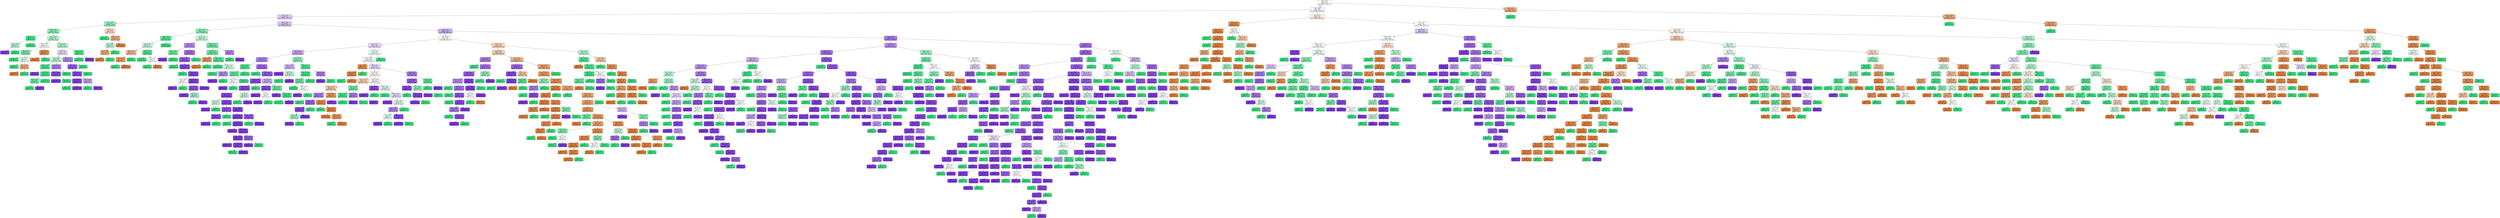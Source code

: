 digraph Tree {
node [shape=box, style="filled, rounded", color="black", fontname="helvetica"] ;
edge [fontname="helvetica"] ;
0 [label="X[0] <= 3.54\ngini = 0.67\nsamples = 8210\nvalue = [4437, 4257, 4470]", fillcolor="#fffeff"] ;
1 [label="X[4] <= 0.05\ngini = 0.66\nsamples = 7404\nvalue = [3440, 3974, 4448]", fillcolor="#f7f3fd"] ;
0 -> 1 [labeldistance=2.5, labelangle=45, headlabel="True"] ;
2 [label="X[7] <= -0.6\ngini = 0.6\nsamples = 4080\nvalue = [1047, 2124, 3404]", fillcolor="#dbc6f8"] ;
1 -> 2 ;
3 [label="X[6] <= 0.86\ngini = 0.5\nsamples = 219\nvalue = [49, 233, 66]", fillcolor="#8af0b4"] ;
2 -> 3 ;
4 [label="X[2] <= -0.06\ngini = 0.44\nsamples = 190\nvalue = [22, 214, 66]", fillcolor="#83efb0"] ;
3 -> 4 ;
5 [label="X[1] <= -1.1\ngini = 0.1\nsamples = 56\nvalue = [0, 92, 5]", fillcolor="#44e688"] ;
4 -> 5 ;
6 [label="X[6] <= 0.06\ngini = 0.47\nsamples = 7\nvalue = [0, 8, 5]", fillcolor="#b5f5d0"] ;
5 -> 6 ;
7 [label="gini = 0.0\nsamples = 3\nvalue = [0, 0, 5]", fillcolor="#8139e5"] ;
6 -> 7 ;
8 [label="gini = 0.0\nsamples = 4\nvalue = [0, 8, 0]", fillcolor="#39e581"] ;
6 -> 8 ;
9 [label="gini = 0.0\nsamples = 49\nvalue = [0, 84, 0]", fillcolor="#39e581"] ;
5 -> 9 ;
10 [label="X[5] <= -0.83\ngini = 0.55\nsamples = 134\nvalue = [22, 122, 61]", fillcolor="#abf4ca"] ;
4 -> 10 ;
11 [label="X[7] <= -0.66\ngini = 0.5\nsamples = 26\nvalue = [22, 21, 0]", fillcolor="#fef9f6"] ;
10 -> 11 ;
12 [label="X[1] <= -0.1\ngini = 0.36\nsamples = 17\nvalue = [6, 20, 0]", fillcolor="#74eda7"] ;
11 -> 12 ;
13 [label="gini = 0.0\nsamples = 9\nvalue = [0, 13, 0]", fillcolor="#39e581"] ;
12 -> 13 ;
14 [label="X[2] <= 1.91\ngini = 0.5\nsamples = 8\nvalue = [6, 7, 0]", fillcolor="#e3fbed"] ;
12 -> 14 ;
15 [label="gini = 0.0\nsamples = 3\nvalue = [0, 5, 0]", fillcolor="#39e581"] ;
14 -> 15 ;
16 [label="X[5] <= -1.01\ngini = 0.38\nsamples = 5\nvalue = [6, 2, 0]", fillcolor="#eeab7b"] ;
14 -> 16 ;
17 [label="gini = 0.0\nsamples = 4\nvalue = [6, 0, 0]", fillcolor="#e58139"] ;
16 -> 17 ;
18 [label="gini = 0.0\nsamples = 1\nvalue = [0, 2, 0]", fillcolor="#39e581"] ;
16 -> 18 ;
19 [label="X[3] <= -0.86\ngini = 0.11\nsamples = 9\nvalue = [16, 1, 0]", fillcolor="#e78945"] ;
11 -> 19 ;
20 [label="gini = 0.0\nsamples = 8\nvalue = [16, 0, 0]", fillcolor="#e58139"] ;
19 -> 20 ;
21 [label="gini = 0.0\nsamples = 1\nvalue = [0, 1, 0]", fillcolor="#39e581"] ;
19 -> 21 ;
22 [label="X[1] <= 0.3\ngini = 0.47\nsamples = 108\nvalue = [0, 101, 61]", fillcolor="#b1f5cd"] ;
10 -> 22 ;
23 [label="X[6] <= -0.27\ngini = 0.49\nsamples = 65\nvalue = [0, 46, 57]", fillcolor="#e7d9fa"] ;
22 -> 23 ;
24 [label="X[1] <= -0.1\ngini = 0.47\nsamples = 34\nvalue = [0, 32, 20]", fillcolor="#b5f5d0"] ;
23 -> 24 ;
25 [label="X[0] <= -1.17\ngini = 0.19\nsamples = 20\nvalue = [0, 26, 3]", fillcolor="#50e890"] ;
24 -> 25 ;
26 [label="gini = 0.0\nsamples = 2\nvalue = [0, 0, 2]", fillcolor="#8139e5"] ;
25 -> 26 ;
27 [label="X[2] <= 0.48\ngini = 0.07\nsamples = 18\nvalue = [0, 26, 1]", fillcolor="#41e686"] ;
25 -> 27 ;
28 [label="X[2] <= 0.42\ngini = 0.32\nsamples = 4\nvalue = [0, 4, 1]", fillcolor="#6aeca0"] ;
27 -> 28 ;
29 [label="gini = 0.0\nsamples = 3\nvalue = [0, 4, 0]", fillcolor="#39e581"] ;
28 -> 29 ;
30 [label="gini = 0.0\nsamples = 1\nvalue = [0, 0, 1]", fillcolor="#8139e5"] ;
28 -> 30 ;
31 [label="gini = 0.0\nsamples = 14\nvalue = [0, 22, 0]", fillcolor="#39e581"] ;
27 -> 31 ;
32 [label="X[5] <= -0.21\ngini = 0.39\nsamples = 14\nvalue = [0, 6, 17]", fillcolor="#ad7fee"] ;
24 -> 32 ;
33 [label="X[4] <= -0.45\ngini = 0.1\nsamples = 10\nvalue = [0, 1, 17]", fillcolor="#8845e7"] ;
32 -> 33 ;
34 [label="gini = 0.0\nsamples = 9\nvalue = [0, 0, 17]", fillcolor="#8139e5"] ;
33 -> 34 ;
35 [label="gini = 0.0\nsamples = 1\nvalue = [0, 1, 0]", fillcolor="#39e581"] ;
33 -> 35 ;
36 [label="gini = 0.0\nsamples = 4\nvalue = [0, 5, 0]", fillcolor="#39e581"] ;
32 -> 36 ;
37 [label="X[5] <= 0.35\ngini = 0.4\nsamples = 31\nvalue = [0, 14, 37]", fillcolor="#b184ef"] ;
23 -> 37 ;
38 [label="X[6] <= 0.2\ngini = 0.24\nsamples = 28\nvalue = [0, 6, 37]", fillcolor="#9559e9"] ;
37 -> 38 ;
39 [label="X[0] <= -0.11\ngini = 0.1\nsamples = 25\nvalue = [0, 2, 37]", fillcolor="#8844e6"] ;
38 -> 39 ;
40 [label="X[5] <= -0.58\ngini = 0.05\nsamples = 22\nvalue = [0, 1, 35]", fillcolor="#853fe6"] ;
39 -> 40 ;
41 [label="gini = 0.0\nsamples = 1\nvalue = [0, 1, 0]", fillcolor="#39e581"] ;
40 -> 41 ;
42 [label="gini = 0.0\nsamples = 21\nvalue = [0, 0, 35]", fillcolor="#8139e5"] ;
40 -> 42 ;
43 [label="X[6] <= 0.05\ngini = 0.44\nsamples = 3\nvalue = [0, 1, 2]", fillcolor="#c09cf2"] ;
39 -> 43 ;
44 [label="gini = 0.0\nsamples = 1\nvalue = [0, 1, 0]", fillcolor="#39e581"] ;
43 -> 44 ;
45 [label="gini = 0.0\nsamples = 2\nvalue = [0, 0, 2]", fillcolor="#8139e5"] ;
43 -> 45 ;
46 [label="gini = 0.0\nsamples = 3\nvalue = [0, 4, 0]", fillcolor="#39e581"] ;
38 -> 46 ;
47 [label="gini = 0.0\nsamples = 3\nvalue = [0, 8, 0]", fillcolor="#39e581"] ;
37 -> 47 ;
48 [label="X[2] <= 3.86\ngini = 0.13\nsamples = 43\nvalue = [0, 55, 4]", fillcolor="#47e78a"] ;
22 -> 48 ;
49 [label="gini = 0.0\nsamples = 40\nvalue = [0, 55, 0]", fillcolor="#39e581"] ;
48 -> 49 ;
50 [label="gini = 0.0\nsamples = 3\nvalue = [0, 0, 4]", fillcolor="#8139e5"] ;
48 -> 50 ;
51 [label="X[2] <= 1.52\ngini = 0.48\nsamples = 29\nvalue = [27, 19, 0]", fillcolor="#f7dac4"] ;
3 -> 51 ;
52 [label="gini = 0.0\nsamples = 6\nvalue = [0, 10, 0]", fillcolor="#39e581"] ;
51 -> 52 ;
53 [label="X[4] <= -0.46\ngini = 0.38\nsamples = 23\nvalue = [27, 9, 0]", fillcolor="#eeab7b"] ;
51 -> 53 ;
54 [label="X[0] <= 2.66\ngini = 0.48\nsamples = 12\nvalue = [6, 9, 0]", fillcolor="#bdf6d5"] ;
53 -> 54 ;
55 [label="X[5] <= -0.63\ngini = 0.38\nsamples = 8\nvalue = [6, 2, 0]", fillcolor="#eeab7b"] ;
54 -> 55 ;
56 [label="gini = 0.0\nsamples = 6\nvalue = [6, 0, 0]", fillcolor="#e58139"] ;
55 -> 56 ;
57 [label="gini = 0.0\nsamples = 2\nvalue = [0, 2, 0]", fillcolor="#39e581"] ;
55 -> 57 ;
58 [label="gini = 0.0\nsamples = 4\nvalue = [0, 7, 0]", fillcolor="#39e581"] ;
54 -> 58 ;
59 [label="gini = 0.0\nsamples = 11\nvalue = [21, 0, 0]", fillcolor="#e58139"] ;
53 -> 59 ;
60 [label="X[2] <= -0.84\ngini = 0.59\nsamples = 3861\nvalue = [998, 1891, 3338]", fillcolor="#d5bdf6"] ;
2 -> 60 ;
61 [label="X[7] <= 0.22\ngini = 0.45\nsamples = 439\nvalue = [59, 488, 147]", fillcolor="#84efb0"] ;
60 -> 61 ;
62 [label="X[3] <= -0.54\ngini = 0.21\nsamples = 189\nvalue = [36, 261, 0]", fillcolor="#54e992"] ;
61 -> 62 ;
63 [label="X[1] <= -0.16\ngini = 0.48\nsamples = 51\nvalue = [36, 53, 0]", fillcolor="#bff7d7"] ;
62 -> 63 ;
64 [label="X[6] <= -0.05\ngini = 0.42\nsamples = 27\nvalue = [33, 14, 0]", fillcolor="#f0b68d"] ;
63 -> 64 ;
65 [label="X[4] <= -0.11\ngini = 0.29\nsamples = 22\nvalue = [33, 7, 0]", fillcolor="#eb9c63"] ;
64 -> 65 ;
66 [label="gini = 0.0\nsamples = 4\nvalue = [0, 7, 0]", fillcolor="#39e581"] ;
65 -> 66 ;
67 [label="gini = 0.0\nsamples = 18\nvalue = [33, 0, 0]", fillcolor="#e58139"] ;
65 -> 67 ;
68 [label="gini = 0.0\nsamples = 5\nvalue = [0, 7, 0]", fillcolor="#39e581"] ;
64 -> 68 ;
69 [label="X[0] <= 1.05\ngini = 0.13\nsamples = 24\nvalue = [3, 39, 0]", fillcolor="#48e78b"] ;
63 -> 69 ;
70 [label="gini = 0.0\nsamples = 21\nvalue = [0, 36, 0]", fillcolor="#39e581"] ;
69 -> 70 ;
71 [label="X[7] <= -0.11\ngini = 0.5\nsamples = 3\nvalue = [3, 3, 0]", fillcolor="#ffffff"] ;
69 -> 71 ;
72 [label="gini = 0.0\nsamples = 1\nvalue = [0, 3, 0]", fillcolor="#39e581"] ;
71 -> 72 ;
73 [label="gini = 0.0\nsamples = 2\nvalue = [3, 0, 0]", fillcolor="#e58139"] ;
71 -> 73 ;
74 [label="gini = 0.0\nsamples = 138\nvalue = [0, 208, 0]", fillcolor="#39e581"] ;
62 -> 74 ;
75 [label="X[1] <= -2.17\ngini = 0.53\nsamples = 250\nvalue = [23, 227, 147]", fillcolor="#c0f7d7"] ;
61 -> 75 ;
76 [label="X[3] <= 0.24\ngini = 0.41\nsamples = 106\nvalue = [0, 49, 122]", fillcolor="#b489ef"] ;
75 -> 76 ;
77 [label="X[0] <= -0.91\ngini = 0.33\nsamples = 15\nvalue = [0, 19, 5]", fillcolor="#6deca2"] ;
76 -> 77 ;
78 [label="gini = 0.0\nsamples = 3\nvalue = [0, 0, 5]", fillcolor="#8139e5"] ;
77 -> 78 ;
79 [label="gini = 0.0\nsamples = 12\nvalue = [0, 19, 0]", fillcolor="#39e581"] ;
77 -> 79 ;
80 [label="X[6] <= 0.61\ngini = 0.32\nsamples = 91\nvalue = [0, 30, 117]", fillcolor="#a16cec"] ;
76 -> 80 ;
81 [label="X[6] <= -1.11\ngini = 0.23\nsamples = 84\nvalue = [0, 18, 117]", fillcolor="#9457e9"] ;
80 -> 81 ;
82 [label="gini = 0.0\nsamples = 5\nvalue = [0, 11, 0]", fillcolor="#39e581"] ;
81 -> 82 ;
83 [label="X[1] <= -3.51\ngini = 0.11\nsamples = 79\nvalue = [0, 7, 117]", fillcolor="#8945e7"] ;
81 -> 83 ;
84 [label="gini = 0.0\nsamples = 1\nvalue = [0, 3, 0]", fillcolor="#39e581"] ;
83 -> 84 ;
85 [label="X[5] <= 0.1\ngini = 0.06\nsamples = 78\nvalue = [0, 4, 117]", fillcolor="#8540e6"] ;
83 -> 85 ;
86 [label="X[3] <= 0.65\ngini = 0.5\nsamples = 2\nvalue = [0, 2, 2]", fillcolor="#ffffff"] ;
85 -> 86 ;
87 [label="gini = 0.0\nsamples = 1\nvalue = [0, 0, 2]", fillcolor="#8139e5"] ;
86 -> 87 ;
88 [label="gini = 0.0\nsamples = 1\nvalue = [0, 2, 0]", fillcolor="#39e581"] ;
86 -> 88 ;
89 [label="X[5] <= 0.8\ngini = 0.03\nsamples = 76\nvalue = [0, 2, 115]", fillcolor="#833ce5"] ;
85 -> 89 ;
90 [label="X[5] <= 0.65\ngini = 0.19\nsamples = 11\nvalue = [0, 2, 17]", fillcolor="#9050e8"] ;
89 -> 90 ;
91 [label="gini = 0.0\nsamples = 8\nvalue = [0, 0, 16]", fillcolor="#8139e5"] ;
90 -> 91 ;
92 [label="X[7] <= 1.25\ngini = 0.44\nsamples = 3\nvalue = [0, 2, 1]", fillcolor="#9cf2c0"] ;
90 -> 92 ;
93 [label="gini = 0.0\nsamples = 2\nvalue = [0, 2, 0]", fillcolor="#39e581"] ;
92 -> 93 ;
94 [label="gini = 0.0\nsamples = 1\nvalue = [0, 0, 1]", fillcolor="#8139e5"] ;
92 -> 94 ;
95 [label="gini = 0.0\nsamples = 65\nvalue = [0, 0, 98]", fillcolor="#8139e5"] ;
89 -> 95 ;
96 [label="gini = 0.0\nsamples = 7\nvalue = [0, 12, 0]", fillcolor="#39e581"] ;
80 -> 96 ;
97 [label="X[6] <= 1.3\ngini = 0.36\nsamples = 144\nvalue = [23, 178, 25]", fillcolor="#68eb9f"] ;
75 -> 97 ;
98 [label="X[3] <= -1.39\ngini = 0.32\nsamples = 135\nvalue = [23, 175, 17]", fillcolor="#62ea9b"] ;
97 -> 98 ;
99 [label="X[1] <= 0.56\ngini = 0.25\nsamples = 17\nvalue = [23, 4, 0]", fillcolor="#ea975b"] ;
98 -> 99 ;
100 [label="gini = 0.0\nsamples = 13\nvalue = [23, 0, 0]", fillcolor="#e58139"] ;
99 -> 100 ;
101 [label="gini = 0.0\nsamples = 4\nvalue = [0, 4, 0]", fillcolor="#39e581"] ;
99 -> 101 ;
102 [label="X[2] <= -1.06\ngini = 0.16\nsamples = 118\nvalue = [0, 171, 17]", fillcolor="#4de88e"] ;
98 -> 102 ;
103 [label="gini = 0.0\nsamples = 94\nvalue = [0, 149, 0]", fillcolor="#39e581"] ;
102 -> 103 ;
104 [label="X[0] <= -1.17\ngini = 0.49\nsamples = 24\nvalue = [0, 22, 17]", fillcolor="#d2f9e2"] ;
102 -> 104 ;
105 [label="gini = 0.0\nsamples = 9\nvalue = [0, 15, 0]", fillcolor="#39e581"] ;
104 -> 105 ;
106 [label="X[3] <= 0.08\ngini = 0.41\nsamples = 15\nvalue = [0, 7, 17]", fillcolor="#b58bf0"] ;
104 -> 106 ;
107 [label="gini = 0.0\nsamples = 10\nvalue = [0, 0, 17]", fillcolor="#8139e5"] ;
106 -> 107 ;
108 [label="gini = 0.0\nsamples = 5\nvalue = [0, 7, 0]", fillcolor="#39e581"] ;
106 -> 108 ;
109 [label="X[3] <= -0.3\ngini = 0.4\nsamples = 9\nvalue = [0, 3, 8]", fillcolor="#b083ef"] ;
97 -> 109 ;
110 [label="gini = 0.0\nsamples = 2\nvalue = [0, 3, 0]", fillcolor="#39e581"] ;
109 -> 110 ;
111 [label="gini = 0.0\nsamples = 7\nvalue = [0, 0, 8]", fillcolor="#8139e5"] ;
109 -> 111 ;
112 [label="X[5] <= -0.12\ngini = 0.57\nsamples = 3422\nvalue = [939, 1403, 3191]", fillcolor="#c8a9f4"] ;
60 -> 112 ;
113 [label="X[0] <= -0.53\ngini = 0.66\nsamples = 1453\nvalue = [884, 680, 791]", fillcolor="#fdf8f3"] ;
112 -> 113 ;
114 [label="X[7] <= 0.17\ngini = 0.61\nsamples = 610\nvalue = [144, 344, 480]", fillcolor="#e4d4f9"] ;
113 -> 114 ;
115 [label="X[1] <= 0.83\ngini = 0.45\nsamples = 311\nvalue = [0, 169, 326]", fillcolor="#c2a0f2"] ;
114 -> 115 ;
116 [label="X[2] <= -0.25\ngini = 0.38\nsamples = 252\nvalue = [0, 105, 301]", fillcolor="#ad7eee"] ;
115 -> 116 ;
117 [label="X[5] <= -0.62\ngini = 0.13\nsamples = 27\nvalue = [0, 41, 3]", fillcolor="#47e78a"] ;
116 -> 117 ;
118 [label="X[6] <= -0.1\ngini = 0.28\nsamples = 14\nvalue = [0, 15, 3]", fillcolor="#61ea9a"] ;
117 -> 118 ;
119 [label="X[3] <= -0.34\ngini = 0.5\nsamples = 6\nvalue = [0, 3, 3]", fillcolor="#ffffff"] ;
118 -> 119 ;
120 [label="gini = 0.0\nsamples = 3\nvalue = [0, 0, 3]", fillcolor="#8139e5"] ;
119 -> 120 ;
121 [label="gini = 0.0\nsamples = 3\nvalue = [0, 3, 0]", fillcolor="#39e581"] ;
119 -> 121 ;
122 [label="gini = 0.0\nsamples = 8\nvalue = [0, 12, 0]", fillcolor="#39e581"] ;
118 -> 122 ;
123 [label="gini = 0.0\nsamples = 13\nvalue = [0, 26, 0]", fillcolor="#39e581"] ;
117 -> 123 ;
124 [label="X[1] <= -1.9\ngini = 0.29\nsamples = 225\nvalue = [0, 64, 298]", fillcolor="#9c64eb"] ;
116 -> 124 ;
125 [label="gini = 0.0\nsamples = 6\nvalue = [0, 13, 0]", fillcolor="#39e581"] ;
124 -> 125 ;
126 [label="X[2] <= 0.53\ngini = 0.25\nsamples = 219\nvalue = [0, 51, 298]", fillcolor="#975be9"] ;
124 -> 126 ;
127 [label="X[3] <= 2.16\ngini = 0.12\nsamples = 161\nvalue = [0, 17, 239]", fillcolor="#8a47e7"] ;
126 -> 127 ;
128 [label="X[4] <= 0.01\ngini = 0.12\nsamples = 160\nvalue = [0, 16, 239]", fillcolor="#8946e7"] ;
127 -> 128 ;
129 [label="X[5] <= -1.04\ngini = 0.1\nsamples = 156\nvalue = [0, 13, 237]", fillcolor="#8844e6"] ;
128 -> 129 ;
130 [label="X[3] <= 0.27\ngini = 0.49\nsamples = 4\nvalue = [0, 4, 3]", fillcolor="#cef8e0"] ;
129 -> 130 ;
131 [label="gini = 0.0\nsamples = 2\nvalue = [0, 0, 3]", fillcolor="#8139e5"] ;
130 -> 131 ;
132 [label="gini = 0.0\nsamples = 2\nvalue = [0, 4, 0]", fillcolor="#39e581"] ;
130 -> 132 ;
133 [label="X[1] <= -1.7\ngini = 0.07\nsamples = 152\nvalue = [0, 9, 234]", fillcolor="#8641e6"] ;
129 -> 133 ;
134 [label="X[1] <= -1.72\ngini = 0.2\nsamples = 22\nvalue = [0, 4, 31]", fillcolor="#9153e8"] ;
133 -> 134 ;
135 [label="X[2] <= 0.35\ngini = 0.11\nsamples = 21\nvalue = [0, 2, 31]", fillcolor="#8946e7"] ;
134 -> 135 ;
136 [label="gini = 0.0\nsamples = 20\nvalue = [0, 0, 31]", fillcolor="#8139e5"] ;
135 -> 136 ;
137 [label="gini = 0.0\nsamples = 1\nvalue = [0, 2, 0]", fillcolor="#39e581"] ;
135 -> 137 ;
138 [label="gini = 0.0\nsamples = 1\nvalue = [0, 2, 0]", fillcolor="#39e581"] ;
134 -> 138 ;
139 [label="X[1] <= 0.58\ngini = 0.05\nsamples = 130\nvalue = [0, 5, 203]", fillcolor="#843ee6"] ;
133 -> 139 ;
140 [label="X[4] <= -0.6\ngini = 0.03\nsamples = 120\nvalue = [0, 3, 188]", fillcolor="#833ce5"] ;
139 -> 140 ;
141 [label="gini = 0.0\nsamples = 1\nvalue = [0, 1, 0]", fillcolor="#39e581"] ;
140 -> 141 ;
142 [label="X[6] <= 0.15\ngini = 0.02\nsamples = 119\nvalue = [0, 2, 188]", fillcolor="#823be5"] ;
140 -> 142 ;
143 [label="gini = 0.0\nsamples = 59\nvalue = [0, 0, 96]", fillcolor="#8139e5"] ;
142 -> 143 ;
144 [label="X[4] <= -0.02\ngini = 0.04\nsamples = 60\nvalue = [0, 2, 92]", fillcolor="#843de6"] ;
142 -> 144 ;
145 [label="X[4] <= -0.16\ngini = 0.02\nsamples = 56\nvalue = [0, 1, 87]", fillcolor="#823be5"] ;
144 -> 145 ;
146 [label="gini = 0.0\nsamples = 39\nvalue = [0, 0, 60]", fillcolor="#8139e5"] ;
145 -> 146 ;
147 [label="X[6] <= 0.16\ngini = 0.07\nsamples = 17\nvalue = [0, 1, 27]", fillcolor="#8640e6"] ;
145 -> 147 ;
148 [label="gini = 0.0\nsamples = 1\nvalue = [0, 1, 0]", fillcolor="#39e581"] ;
147 -> 148 ;
149 [label="gini = 0.0\nsamples = 16\nvalue = [0, 0, 27]", fillcolor="#8139e5"] ;
147 -> 149 ;
150 [label="X[1] <= -1.1\ngini = 0.28\nsamples = 4\nvalue = [0, 1, 5]", fillcolor="#9a61ea"] ;
144 -> 150 ;
151 [label="gini = 0.0\nsamples = 3\nvalue = [0, 0, 5]", fillcolor="#8139e5"] ;
150 -> 151 ;
152 [label="gini = 0.0\nsamples = 1\nvalue = [0, 1, 0]", fillcolor="#39e581"] ;
150 -> 152 ;
153 [label="X[6] <= -0.06\ngini = 0.21\nsamples = 10\nvalue = [0, 2, 15]", fillcolor="#9253e8"] ;
139 -> 153 ;
154 [label="gini = 0.0\nsamples = 2\nvalue = [0, 2, 0]", fillcolor="#39e581"] ;
153 -> 154 ;
155 [label="gini = 0.0\nsamples = 8\nvalue = [0, 0, 15]", fillcolor="#8139e5"] ;
153 -> 155 ;
156 [label="X[4] <= 0.03\ngini = 0.48\nsamples = 4\nvalue = [0, 3, 2]", fillcolor="#bdf6d5"] ;
128 -> 156 ;
157 [label="gini = 0.0\nsamples = 3\nvalue = [0, 3, 0]", fillcolor="#39e581"] ;
156 -> 157 ;
158 [label="gini = 0.0\nsamples = 1\nvalue = [0, 0, 2]", fillcolor="#8139e5"] ;
156 -> 158 ;
159 [label="gini = 0.0\nsamples = 1\nvalue = [0, 1, 0]", fillcolor="#39e581"] ;
127 -> 159 ;
160 [label="X[3] <= -0.45\ngini = 0.46\nsamples = 58\nvalue = [0, 34, 59]", fillcolor="#caabf4"] ;
126 -> 160 ;
161 [label="X[5] <= -0.39\ngini = 0.13\nsamples = 33\nvalue = [0, 4, 52]", fillcolor="#8b48e7"] ;
160 -> 161 ;
162 [label="gini = 0.0\nsamples = 30\nvalue = [0, 0, 48]", fillcolor="#8139e5"] ;
161 -> 162 ;
163 [label="X[6] <= 0.17\ngini = 0.5\nsamples = 3\nvalue = [0, 4, 4]", fillcolor="#ffffff"] ;
161 -> 163 ;
164 [label="gini = 0.0\nsamples = 1\nvalue = [0, 0, 4]", fillcolor="#8139e5"] ;
163 -> 164 ;
165 [label="gini = 0.0\nsamples = 2\nvalue = [0, 4, 0]", fillcolor="#39e581"] ;
163 -> 165 ;
166 [label="X[0] <= -1.26\ngini = 0.31\nsamples = 25\nvalue = [0, 30, 7]", fillcolor="#67eb9e"] ;
160 -> 166 ;
167 [label="gini = 0.0\nsamples = 4\nvalue = [0, 0, 6]", fillcolor="#8139e5"] ;
166 -> 167 ;
168 [label="X[5] <= -0.17\ngini = 0.06\nsamples = 21\nvalue = [0, 30, 1]", fillcolor="#40e685"] ;
166 -> 168 ;
169 [label="gini = 0.0\nsamples = 20\nvalue = [0, 30, 0]", fillcolor="#39e581"] ;
168 -> 169 ;
170 [label="gini = 0.0\nsamples = 1\nvalue = [0, 0, 1]", fillcolor="#8139e5"] ;
168 -> 170 ;
171 [label="X[7] <= -0.35\ngini = 0.4\nsamples = 59\nvalue = [0, 64, 25]", fillcolor="#86efb2"] ;
115 -> 171 ;
172 [label="X[2] <= -0.24\ngini = 0.47\nsamples = 20\nvalue = [0, 12, 20]", fillcolor="#cdb0f5"] ;
171 -> 172 ;
173 [label="gini = 0.0\nsamples = 8\nvalue = [0, 0, 12]", fillcolor="#8139e5"] ;
172 -> 173 ;
174 [label="X[3] <= 0.7\ngini = 0.48\nsamples = 12\nvalue = [0, 12, 8]", fillcolor="#bdf6d5"] ;
172 -> 174 ;
175 [label="gini = 0.0\nsamples = 6\nvalue = [0, 12, 0]", fillcolor="#39e581"] ;
174 -> 175 ;
176 [label="gini = 0.0\nsamples = 6\nvalue = [0, 0, 8]", fillcolor="#8139e5"] ;
174 -> 176 ;
177 [label="X[5] <= -0.17\ngini = 0.16\nsamples = 39\nvalue = [0, 52, 5]", fillcolor="#4ce88d"] ;
171 -> 177 ;
178 [label="X[4] <= -0.66\ngini = 0.07\nsamples = 36\nvalue = [0, 51, 2]", fillcolor="#41e686"] ;
177 -> 178 ;
179 [label="X[6] <= -0.4\ngini = 0.32\nsamples = 6\nvalue = [0, 8, 2]", fillcolor="#6aeca0"] ;
178 -> 179 ;
180 [label="gini = 0.0\nsamples = 3\nvalue = [0, 6, 0]", fillcolor="#39e581"] ;
179 -> 180 ;
181 [label="X[6] <= 0.17\ngini = 0.5\nsamples = 3\nvalue = [0, 2, 2]", fillcolor="#ffffff"] ;
179 -> 181 ;
182 [label="gini = 0.0\nsamples = 1\nvalue = [0, 0, 2]", fillcolor="#8139e5"] ;
181 -> 182 ;
183 [label="gini = 0.0\nsamples = 2\nvalue = [0, 2, 0]", fillcolor="#39e581"] ;
181 -> 183 ;
184 [label="gini = 0.0\nsamples = 30\nvalue = [0, 43, 0]", fillcolor="#39e581"] ;
178 -> 184 ;
185 [label="X[4] <= -0.65\ngini = 0.38\nsamples = 3\nvalue = [0, 1, 3]", fillcolor="#ab7bee"] ;
177 -> 185 ;
186 [label="gini = 0.0\nsamples = 2\nvalue = [0, 0, 3]", fillcolor="#8139e5"] ;
185 -> 186 ;
187 [label="gini = 0.0\nsamples = 1\nvalue = [0, 1, 0]", fillcolor="#39e581"] ;
185 -> 187 ;
188 [label="X[1] <= 0.58\ngini = 0.66\nsamples = 299\nvalue = [144, 175, 154]", fillcolor="#f2fdf7"] ;
114 -> 188 ;
189 [label="X[0] <= -1.69\ngini = 0.66\nsamples = 246\nvalue = [144, 98, 154]", fillcolor="#faf7fe"] ;
188 -> 189 ;
190 [label="X[6] <= 0.02\ngini = 0.15\nsamples = 33\nvalue = [46, 4, 0]", fillcolor="#e78c4a"] ;
189 -> 190 ;
191 [label="X[3] <= -0.64\ngini = 0.04\nsamples = 31\nvalue = [46, 1, 0]", fillcolor="#e6843d"] ;
190 -> 191 ;
192 [label="gini = 0.0\nsamples = 1\nvalue = [0, 1, 0]", fillcolor="#39e581"] ;
191 -> 192 ;
193 [label="gini = 0.0\nsamples = 30\nvalue = [46, 0, 0]", fillcolor="#e58139"] ;
191 -> 193 ;
194 [label="gini = 0.0\nsamples = 2\nvalue = [0, 3, 0]", fillcolor="#39e581"] ;
190 -> 194 ;
195 [label="X[3] <= 0.43\ngini = 0.65\nsamples = 213\nvalue = [98, 94, 154]", fillcolor="#e3d2f9"] ;
189 -> 195 ;
196 [label="X[2] <= 0.15\ngini = 0.66\nsamples = 155\nvalue = [98, 74, 91]", fillcolor="#fefaf7"] ;
195 -> 196 ;
197 [label="X[4] <= -0.25\ngini = 0.59\nsamples = 107\nvalue = [98, 33, 47]", fillcolor="#f5ceb2"] ;
196 -> 197 ;
198 [label="X[2] <= -0.27\ngini = 0.53\nsamples = 96\nvalue = [98, 17, 43]", fillcolor="#f3c3a0"] ;
197 -> 198 ;
199 [label="X[4] <= -0.84\ngini = 0.37\nsamples = 29\nvalue = [0, 10, 31]", fillcolor="#aa79ed"] ;
198 -> 199 ;
200 [label="gini = 0.0\nsamples = 2\nvalue = [0, 4, 0]", fillcolor="#39e581"] ;
199 -> 200 ;
201 [label="X[0] <= -0.8\ngini = 0.27\nsamples = 27\nvalue = [0, 6, 31]", fillcolor="#995fea"] ;
199 -> 201 ;
202 [label="X[1] <= -0.47\ngini = 0.11\nsamples = 23\nvalue = [0, 2, 31]", fillcolor="#8946e7"] ;
201 -> 202 ;
203 [label="X[5] <= -0.5\ngini = 0.44\nsamples = 2\nvalue = [0, 2, 1]", fillcolor="#9cf2c0"] ;
202 -> 203 ;
204 [label="gini = 0.0\nsamples = 1\nvalue = [0, 0, 1]", fillcolor="#8139e5"] ;
203 -> 204 ;
205 [label="gini = 0.0\nsamples = 1\nvalue = [0, 2, 0]", fillcolor="#39e581"] ;
203 -> 205 ;
206 [label="gini = 0.0\nsamples = 21\nvalue = [0, 0, 30]", fillcolor="#8139e5"] ;
202 -> 206 ;
207 [label="gini = 0.0\nsamples = 4\nvalue = [0, 4, 0]", fillcolor="#39e581"] ;
201 -> 207 ;
208 [label="X[6] <= 0.54\ngini = 0.28\nsamples = 67\nvalue = [98, 7, 12]", fillcolor="#ea985d"] ;
198 -> 208 ;
209 [label="X[7] <= 0.37\ngini = 0.12\nsamples = 60\nvalue = [98, 7, 0]", fillcolor="#e78a47"] ;
208 -> 209 ;
210 [label="gini = 0.0\nsamples = 2\nvalue = [0, 3, 0]", fillcolor="#39e581"] ;
209 -> 210 ;
211 [label="X[2] <= -0.01\ngini = 0.08\nsamples = 58\nvalue = [98, 4, 0]", fillcolor="#e68641"] ;
209 -> 211 ;
212 [label="gini = 0.0\nsamples = 39\nvalue = [69, 0, 0]", fillcolor="#e58139"] ;
211 -> 212 ;
213 [label="X[5] <= -0.14\ngini = 0.21\nsamples = 19\nvalue = [29, 4, 0]", fillcolor="#e99254"] ;
211 -> 213 ;
214 [label="gini = 0.0\nsamples = 2\nvalue = [0, 4, 0]", fillcolor="#39e581"] ;
213 -> 214 ;
215 [label="gini = 0.0\nsamples = 17\nvalue = [29, 0, 0]", fillcolor="#e58139"] ;
213 -> 215 ;
216 [label="gini = 0.0\nsamples = 7\nvalue = [0, 0, 12]", fillcolor="#8139e5"] ;
208 -> 216 ;
217 [label="X[3] <= -0.41\ngini = 0.32\nsamples = 11\nvalue = [0, 16, 4]", fillcolor="#6aeca0"] ;
197 -> 217 ;
218 [label="X[4] <= -0.01\ngini = 0.12\nsamples = 7\nvalue = [0, 15, 1]", fillcolor="#46e789"] ;
217 -> 218 ;
219 [label="gini = 0.0\nsamples = 6\nvalue = [0, 15, 0]", fillcolor="#39e581"] ;
218 -> 219 ;
220 [label="gini = 0.0\nsamples = 1\nvalue = [0, 0, 1]", fillcolor="#8139e5"] ;
218 -> 220 ;
221 [label="X[7] <= 0.36\ngini = 0.38\nsamples = 4\nvalue = [0, 1, 3]", fillcolor="#ab7bee"] ;
217 -> 221 ;
222 [label="gini = 0.0\nsamples = 1\nvalue = [0, 1, 0]", fillcolor="#39e581"] ;
221 -> 222 ;
223 [label="gini = 0.0\nsamples = 3\nvalue = [0, 0, 3]", fillcolor="#8139e5"] ;
221 -> 223 ;
224 [label="X[2] <= 0.31\ngini = 0.5\nsamples = 48\nvalue = [0, 41, 44]", fillcolor="#f6f2fd"] ;
196 -> 224 ;
225 [label="X[1] <= -0.63\ngini = 0.13\nsamples = 9\nvalue = [0, 1, 13]", fillcolor="#8b48e7"] ;
224 -> 225 ;
226 [label="gini = 0.0\nsamples = 8\nvalue = [0, 0, 13]", fillcolor="#8139e5"] ;
225 -> 226 ;
227 [label="gini = 0.0\nsamples = 1\nvalue = [0, 1, 0]", fillcolor="#39e581"] ;
225 -> 227 ;
228 [label="X[2] <= 0.43\ngini = 0.49\nsamples = 39\nvalue = [0, 40, 31]", fillcolor="#d2f9e3"] ;
224 -> 228 ;
229 [label="gini = 0.0\nsamples = 8\nvalue = [0, 16, 0]", fillcolor="#39e581"] ;
228 -> 229 ;
230 [label="X[0] <= -1.39\ngini = 0.49\nsamples = 31\nvalue = [0, 24, 31]", fillcolor="#e3d2f9"] ;
228 -> 230 ;
231 [label="gini = 0.0\nsamples = 7\nvalue = [0, 0, 12]", fillcolor="#8139e5"] ;
230 -> 231 ;
232 [label="X[3] <= -0.28\ngini = 0.49\nsamples = 24\nvalue = [0, 24, 19]", fillcolor="#d6fae5"] ;
230 -> 232 ;
233 [label="X[4] <= -0.42\ngini = 0.39\nsamples = 16\nvalue = [0, 7, 19]", fillcolor="#af82ef"] ;
232 -> 233 ;
234 [label="X[7] <= 0.23\ngini = 0.5\nsamples = 7\nvalue = [0, 6, 5]", fillcolor="#defbea"] ;
233 -> 234 ;
235 [label="gini = 0.0\nsamples = 4\nvalue = [0, 0, 5]", fillcolor="#8139e5"] ;
234 -> 235 ;
236 [label="gini = 0.0\nsamples = 3\nvalue = [0, 6, 0]", fillcolor="#39e581"] ;
234 -> 236 ;
237 [label="X[2] <= 1.33\ngini = 0.12\nsamples = 9\nvalue = [0, 1, 14]", fillcolor="#8a47e7"] ;
233 -> 237 ;
238 [label="gini = 0.0\nsamples = 8\nvalue = [0, 0, 14]", fillcolor="#8139e5"] ;
237 -> 238 ;
239 [label="gini = 0.0\nsamples = 1\nvalue = [0, 1, 0]", fillcolor="#39e581"] ;
237 -> 239 ;
240 [label="gini = 0.0\nsamples = 8\nvalue = [0, 17, 0]", fillcolor="#39e581"] ;
232 -> 240 ;
241 [label="X[4] <= -0.43\ngini = 0.37\nsamples = 58\nvalue = [0, 20, 63]", fillcolor="#a978ed"] ;
195 -> 241 ;
242 [label="X[1] <= -0.84\ngini = 0.26\nsamples = 52\nvalue = [0, 11, 62]", fillcolor="#975cea"] ;
241 -> 242 ;
243 [label="X[4] <= -1.33\ngini = 0.12\nsamples = 44\nvalue = [0, 4, 59]", fillcolor="#8a46e7"] ;
242 -> 243 ;
244 [label="gini = 0.0\nsamples = 1\nvalue = [0, 1, 0]", fillcolor="#39e581"] ;
243 -> 244 ;
245 [label="X[3] <= 1.63\ngini = 0.09\nsamples = 43\nvalue = [0, 3, 59]", fillcolor="#8743e6"] ;
243 -> 245 ;
246 [label="gini = 0.0\nsamples = 41\nvalue = [0, 0, 59]", fillcolor="#8139e5"] ;
245 -> 246 ;
247 [label="gini = 0.0\nsamples = 2\nvalue = [0, 3, 0]", fillcolor="#39e581"] ;
245 -> 247 ;
248 [label="X[3] <= 0.63\ngini = 0.42\nsamples = 8\nvalue = [0, 7, 3]", fillcolor="#8ef0b7"] ;
242 -> 248 ;
249 [label="gini = 0.0\nsamples = 3\nvalue = [0, 0, 3]", fillcolor="#8139e5"] ;
248 -> 249 ;
250 [label="gini = 0.0\nsamples = 5\nvalue = [0, 7, 0]", fillcolor="#39e581"] ;
248 -> 250 ;
251 [label="X[5] <= -0.3\ngini = 0.18\nsamples = 6\nvalue = [0, 9, 1]", fillcolor="#4fe88f"] ;
241 -> 251 ;
252 [label="gini = 0.0\nsamples = 5\nvalue = [0, 9, 0]", fillcolor="#39e581"] ;
251 -> 252 ;
253 [label="gini = 0.0\nsamples = 1\nvalue = [0, 0, 1]", fillcolor="#8139e5"] ;
251 -> 253 ;
254 [label="gini = 0.0\nsamples = 53\nvalue = [0, 77, 0]", fillcolor="#39e581"] ;
188 -> 254 ;
255 [label="X[0] <= 1.75\ngini = 0.61\nsamples = 843\nvalue = [740, 336, 311]", fillcolor="#f5cfb3"] ;
113 -> 255 ;
256 [label="X[6] <= -0.58\ngini = 0.58\nsamples = 689\nvalue = [649, 181, 307]", fillcolor="#f4cbad"] ;
255 -> 256 ;
257 [label="X[4] <= -0.67\ngini = 0.37\nsamples = 116\nvalue = [1, 45, 147]", fillcolor="#a877ed"] ;
256 -> 257 ;
258 [label="gini = 0.0\nsamples = 7\nvalue = [0, 8, 0]", fillcolor="#39e581"] ;
257 -> 258 ;
259 [label="X[2] <= 1.01\ngini = 0.33\nsamples = 109\nvalue = [1, 37, 147]", fillcolor="#a16cec"] ;
257 -> 259 ;
260 [label="X[0] <= -0.14\ngini = 0.23\nsamples = 91\nvalue = [1, 20, 140]", fillcolor="#9456e9"] ;
259 -> 260 ;
261 [label="X[4] <= -0.48\ngini = 0.41\nsamples = 30\nvalue = [0, 17, 41]", fillcolor="#b58bf0"] ;
260 -> 261 ;
262 [label="gini = 0.0\nsamples = 3\nvalue = [0, 6, 0]", fillcolor="#39e581"] ;
261 -> 262 ;
263 [label="X[5] <= -1.2\ngini = 0.33\nsamples = 27\nvalue = [0, 11, 41]", fillcolor="#a36eec"] ;
261 -> 263 ;
264 [label="gini = 0.0\nsamples = 3\nvalue = [0, 5, 0]", fillcolor="#39e581"] ;
263 -> 264 ;
265 [label="X[6] <= -1.24\ngini = 0.22\nsamples = 24\nvalue = [0, 6, 41]", fillcolor="#9356e9"] ;
263 -> 265 ;
266 [label="gini = 0.0\nsamples = 1\nvalue = [0, 3, 0]", fillcolor="#39e581"] ;
265 -> 266 ;
267 [label="X[2] <= 0.44\ngini = 0.13\nsamples = 23\nvalue = [0, 3, 41]", fillcolor="#8a47e7"] ;
265 -> 267 ;
268 [label="X[0] <= -0.44\ngini = 0.36\nsamples = 8\nvalue = [0, 3, 10]", fillcolor="#a774ed"] ;
267 -> 268 ;
269 [label="gini = 0.0\nsamples = 1\nvalue = [0, 2, 0]", fillcolor="#39e581"] ;
268 -> 269 ;
270 [label="X[2] <= 0.38\ngini = 0.17\nsamples = 7\nvalue = [0, 1, 10]", fillcolor="#8e4de8"] ;
268 -> 270 ;
271 [label="gini = 0.0\nsamples = 6\nvalue = [0, 0, 10]", fillcolor="#8139e5"] ;
270 -> 271 ;
272 [label="gini = 0.0\nsamples = 1\nvalue = [0, 1, 0]", fillcolor="#39e581"] ;
270 -> 272 ;
273 [label="gini = 0.0\nsamples = 15\nvalue = [0, 0, 31]", fillcolor="#8139e5"] ;
267 -> 273 ;
274 [label="X[7] <= -0.03\ngini = 0.08\nsamples = 61\nvalue = [1, 3, 99]", fillcolor="#8641e6"] ;
260 -> 274 ;
275 [label="X[2] <= 0.07\ngini = 0.04\nsamples = 60\nvalue = [1, 1, 99]", fillcolor="#843de6"] ;
274 -> 275 ;
276 [label="X[6] <= -0.68\ngini = 0.5\nsamples = 2\nvalue = [1, 1, 0]", fillcolor="#ffffff"] ;
275 -> 276 ;
277 [label="gini = 0.0\nsamples = 1\nvalue = [0, 1, 0]", fillcolor="#39e581"] ;
276 -> 277 ;
278 [label="gini = 0.0\nsamples = 1\nvalue = [1, 0, 0]", fillcolor="#e58139"] ;
276 -> 278 ;
279 [label="gini = 0.0\nsamples = 58\nvalue = [0, 0, 99]", fillcolor="#8139e5"] ;
275 -> 279 ;
280 [label="gini = 0.0\nsamples = 1\nvalue = [0, 2, 0]", fillcolor="#39e581"] ;
274 -> 280 ;
281 [label="X[7] <= 0.12\ngini = 0.41\nsamples = 18\nvalue = [0, 17, 7]", fillcolor="#8bf0b5"] ;
259 -> 281 ;
282 [label="gini = 0.0\nsamples = 12\nvalue = [0, 17, 0]", fillcolor="#39e581"] ;
281 -> 282 ;
283 [label="gini = 0.0\nsamples = 6\nvalue = [0, 0, 7]", fillcolor="#8139e5"] ;
281 -> 283 ;
284 [label="X[7] <= -0.41\ngini = 0.48\nsamples = 573\nvalue = [648, 136, 160]", fillcolor="#efb184"] ;
256 -> 284 ;
285 [label="X[0] <= -0.02\ngini = 0.31\nsamples = 86\nvalue = [13, 14, 124]", fillcolor="#9a60ea"] ;
284 -> 285 ;
286 [label="X[3] <= 0.45\ngini = 0.1\nsamples = 76\nvalue = [0, 7, 124]", fillcolor="#8844e6"] ;
285 -> 286 ;
287 [label="gini = 0.0\nsamples = 3\nvalue = [0, 5, 0]", fillcolor="#39e581"] ;
286 -> 287 ;
288 [label="X[2] <= -0.38\ngini = 0.03\nsamples = 73\nvalue = [0, 2, 124]", fillcolor="#833ce5"] ;
286 -> 288 ;
289 [label="gini = 0.0\nsamples = 1\nvalue = [0, 2, 0]", fillcolor="#39e581"] ;
288 -> 289 ;
290 [label="gini = 0.0\nsamples = 72\nvalue = [0, 0, 124]", fillcolor="#8139e5"] ;
288 -> 290 ;
291 [label="X[2] <= 1.84\ngini = 0.45\nsamples = 10\nvalue = [13, 7, 0]", fillcolor="#f3c5a4"] ;
285 -> 291 ;
292 [label="X[3] <= -0.83\ngini = 0.22\nsamples = 4\nvalue = [1, 7, 0]", fillcolor="#55e993"] ;
291 -> 292 ;
293 [label="gini = 0.0\nsamples = 1\nvalue = [1, 0, 0]", fillcolor="#e58139"] ;
292 -> 293 ;
294 [label="gini = 0.0\nsamples = 3\nvalue = [0, 7, 0]", fillcolor="#39e581"] ;
292 -> 294 ;
295 [label="gini = 0.0\nsamples = 6\nvalue = [12, 0, 0]", fillcolor="#e58139"] ;
291 -> 295 ;
296 [label="X[6] <= 0.51\ngini = 0.33\nsamples = 487\nvalue = [635, 122, 36]", fillcolor="#eb9f68"] ;
284 -> 296 ;
297 [label="X[2] <= -0.12\ngini = 0.29\nsamples = 471\nvalue = [635, 93, 36]", fillcolor="#ea995f"] ;
296 -> 297 ;
298 [label="X[1] <= -2.66\ngini = 0.42\nsamples = 32\nvalue = [0, 32, 14]", fillcolor="#90f0b8"] ;
297 -> 298 ;
299 [label="X[2] <= -0.48\ngini = 0.39\nsamples = 11\nvalue = [0, 5, 14]", fillcolor="#ae80ee"] ;
298 -> 299 ;
300 [label="gini = 0.0\nsamples = 2\nvalue = [0, 4, 0]", fillcolor="#39e581"] ;
299 -> 300 ;
301 [label="X[6] <= 0.26\ngini = 0.12\nsamples = 9\nvalue = [0, 1, 14]", fillcolor="#8a47e7"] ;
299 -> 301 ;
302 [label="gini = 0.0\nsamples = 8\nvalue = [0, 0, 14]", fillcolor="#8139e5"] ;
301 -> 302 ;
303 [label="gini = 0.0\nsamples = 1\nvalue = [0, 1, 0]", fillcolor="#39e581"] ;
301 -> 303 ;
304 [label="gini = 0.0\nsamples = 21\nvalue = [0, 27, 0]", fillcolor="#39e581"] ;
298 -> 304 ;
305 [label="X[4] <= -0.48\ngini = 0.21\nsamples = 439\nvalue = [635, 61, 22]", fillcolor="#e89152"] ;
297 -> 305 ;
306 [label="X[2] <= 1.83\ngini = 0.05\nsamples = 260\nvalue = [394, 9, 1]", fillcolor="#e6843e"] ;
305 -> 306 ;
307 [label="X[2] <= 0.19\ngini = 0.04\nsamples = 259\nvalue = [394, 7, 1]", fillcolor="#e6843d"] ;
306 -> 307 ;
308 [label="X[6] <= -0.46\ngini = 0.01\nsamples = 191\nvalue = [301, 1, 0]", fillcolor="#e5813a"] ;
307 -> 308 ;
309 [label="X[6] <= -0.46\ngini = 0.12\nsamples = 10\nvalue = [14, 1, 0]", fillcolor="#e78a47"] ;
308 -> 309 ;
310 [label="gini = 0.0\nsamples = 9\nvalue = [14, 0, 0]", fillcolor="#e58139"] ;
309 -> 310 ;
311 [label="gini = 0.0\nsamples = 1\nvalue = [0, 1, 0]", fillcolor="#39e581"] ;
309 -> 311 ;
312 [label="gini = 0.0\nsamples = 181\nvalue = [287, 0, 0]", fillcolor="#e58139"] ;
308 -> 312 ;
313 [label="X[6] <= 0.31\ngini = 0.13\nsamples = 68\nvalue = [93, 6, 1]", fillcolor="#e78a48"] ;
307 -> 313 ;
314 [label="X[7] <= 0.07\ngini = 0.06\nsamples = 64\nvalue = [93, 3, 0]", fillcolor="#e6853f"] ;
313 -> 314 ;
315 [label="gini = 0.0\nsamples = 1\nvalue = [0, 1, 0]", fillcolor="#39e581"] ;
314 -> 315 ;
316 [label="X[0] <= -0.25\ngini = 0.04\nsamples = 63\nvalue = [93, 2, 0]", fillcolor="#e6843d"] ;
314 -> 316 ;
317 [label="X[2] <= 0.96\ngini = 0.13\nsamples = 18\nvalue = [26, 2, 0]", fillcolor="#e78b48"] ;
316 -> 317 ;
318 [label="X[6] <= -0.48\ngini = 0.07\nsamples = 17\nvalue = [26, 1, 0]", fillcolor="#e68641"] ;
317 -> 318 ;
319 [label="gini = 0.0\nsamples = 1\nvalue = [0, 1, 0]", fillcolor="#39e581"] ;
318 -> 319 ;
320 [label="gini = 0.0\nsamples = 16\nvalue = [26, 0, 0]", fillcolor="#e58139"] ;
318 -> 320 ;
321 [label="gini = 0.0\nsamples = 1\nvalue = [0, 1, 0]", fillcolor="#39e581"] ;
317 -> 321 ;
322 [label="gini = 0.0\nsamples = 45\nvalue = [67, 0, 0]", fillcolor="#e58139"] ;
316 -> 322 ;
323 [label="X[4] <= -0.94\ngini = 0.38\nsamples = 4\nvalue = [0, 3, 1]", fillcolor="#7beeab"] ;
313 -> 323 ;
324 [label="gini = 0.0\nsamples = 1\nvalue = [0, 0, 1]", fillcolor="#8139e5"] ;
323 -> 324 ;
325 [label="gini = 0.0\nsamples = 3\nvalue = [0, 3, 0]", fillcolor="#39e581"] ;
323 -> 325 ;
326 [label="gini = 0.0\nsamples = 1\nvalue = [0, 2, 0]", fillcolor="#39e581"] ;
306 -> 326 ;
327 [label="X[7] <= -0.38\ngini = 0.38\nsamples = 179\nvalue = [241, 52, 21]", fillcolor="#eca470"] ;
305 -> 327 ;
328 [label="gini = 0.0\nsamples = 4\nvalue = [0, 6, 0]", fillcolor="#39e581"] ;
327 -> 328 ;
329 [label="X[7] <= 0.71\ngini = 0.36\nsamples = 175\nvalue = [241, 46, 21]", fillcolor="#eca16c"] ;
327 -> 329 ;
330 [label="X[3] <= 0.41\ngini = 0.34\nsamples = 172\nvalue = [241, 41, 21]", fillcolor="#eb9f68"] ;
329 -> 330 ;
331 [label="X[3] <= -2.2\ngini = 0.26\nsamples = 161\nvalue = [241, 33, 8]", fillcolor="#e9965a"] ;
330 -> 331 ;
332 [label="X[4] <= -0.11\ngini = 0.32\nsamples = 2\nvalue = [1, 4, 0]", fillcolor="#6aeca0"] ;
331 -> 332 ;
333 [label="gini = 0.0\nsamples = 1\nvalue = [1, 0, 0]", fillcolor="#e58139"] ;
332 -> 333 ;
334 [label="gini = 0.0\nsamples = 1\nvalue = [0, 4, 0]", fillcolor="#39e581"] ;
332 -> 334 ;
335 [label="X[7] <= 0.15\ngini = 0.24\nsamples = 159\nvalue = [240, 29, 8]", fillcolor="#e99457"] ;
331 -> 335 ;
336 [label="X[1] <= -1.48\ngini = 0.31\nsamples = 73\nvalue = [104, 20, 4]", fillcolor="#eb9d65"] ;
335 -> 336 ;
337 [label="X[3] <= 0.0\ngini = 0.38\nsamples = 8\nvalue = [0, 12, 4]", fillcolor="#7beeab"] ;
336 -> 337 ;
338 [label="gini = 0.0\nsamples = 4\nvalue = [0, 8, 0]", fillcolor="#39e581"] ;
337 -> 338 ;
339 [label="X[4] <= -0.41\ngini = 0.5\nsamples = 4\nvalue = [0, 4, 4]", fillcolor="#ffffff"] ;
337 -> 339 ;
340 [label="gini = 0.0\nsamples = 1\nvalue = [0, 4, 0]", fillcolor="#39e581"] ;
339 -> 340 ;
341 [label="gini = 0.0\nsamples = 3\nvalue = [0, 0, 4]", fillcolor="#8139e5"] ;
339 -> 341 ;
342 [label="X[7] <= 0.13\ngini = 0.13\nsamples = 65\nvalue = [104, 8, 0]", fillcolor="#e78b48"] ;
336 -> 342 ;
343 [label="X[6] <= 0.39\ngini = 0.09\nsamples = 62\nvalue = [103, 5, 0]", fillcolor="#e68743"] ;
342 -> 343 ;
344 [label="X[6] <= 0.03\ngini = 0.02\nsamples = 60\nvalue = [103, 1, 0]", fillcolor="#e5823b"] ;
343 -> 344 ;
345 [label="gini = 0.0\nsamples = 46\nvalue = [77, 0, 0]", fillcolor="#e58139"] ;
344 -> 345 ;
346 [label="X[7] <= -0.05\ngini = 0.07\nsamples = 14\nvalue = [26, 1, 0]", fillcolor="#e68641"] ;
344 -> 346 ;
347 [label="gini = 0.0\nsamples = 13\nvalue = [26, 0, 0]", fillcolor="#e58139"] ;
346 -> 347 ;
348 [label="gini = 0.0\nsamples = 1\nvalue = [0, 1, 0]", fillcolor="#39e581"] ;
346 -> 348 ;
349 [label="gini = 0.0\nsamples = 2\nvalue = [0, 4, 0]", fillcolor="#39e581"] ;
343 -> 349 ;
350 [label="X[7] <= 0.14\ngini = 0.38\nsamples = 3\nvalue = [1, 3, 0]", fillcolor="#7beeab"] ;
342 -> 350 ;
351 [label="X[6] <= 0.02\ngini = 0.5\nsamples = 2\nvalue = [1, 1, 0]", fillcolor="#ffffff"] ;
350 -> 351 ;
352 [label="gini = 0.0\nsamples = 1\nvalue = [1, 0, 0]", fillcolor="#e58139"] ;
351 -> 352 ;
353 [label="gini = 0.0\nsamples = 1\nvalue = [0, 1, 0]", fillcolor="#39e581"] ;
351 -> 353 ;
354 [label="gini = 0.0\nsamples = 1\nvalue = [0, 2, 0]", fillcolor="#39e581"] ;
350 -> 354 ;
355 [label="X[1] <= -2.4\ngini = 0.16\nsamples = 86\nvalue = [136, 9, 4]", fillcolor="#e78d4b"] ;
335 -> 355 ;
356 [label="X[3] <= -0.26\ngini = 0.48\nsamples = 6\nvalue = [0, 6, 4]", fillcolor="#bdf6d5"] ;
355 -> 356 ;
357 [label="X[4] <= -0.38\ngini = 0.32\nsamples = 4\nvalue = [0, 1, 4]", fillcolor="#a06aec"] ;
356 -> 357 ;
358 [label="gini = 0.0\nsamples = 1\nvalue = [0, 1, 0]", fillcolor="#39e581"] ;
357 -> 358 ;
359 [label="gini = 0.0\nsamples = 3\nvalue = [0, 0, 4]", fillcolor="#8139e5"] ;
357 -> 359 ;
360 [label="gini = 0.0\nsamples = 2\nvalue = [0, 5, 0]", fillcolor="#39e581"] ;
356 -> 360 ;
361 [label="X[4] <= -0.05\ngini = 0.04\nsamples = 80\nvalue = [136, 3, 0]", fillcolor="#e6843d"] ;
355 -> 361 ;
362 [label="X[1] <= -1.22\ngini = 0.02\nsamples = 73\nvalue = [121, 1, 0]", fillcolor="#e5823b"] ;
361 -> 362 ;
363 [label="gini = 0.0\nsamples = 44\nvalue = [74, 0, 0]", fillcolor="#e58139"] ;
362 -> 363 ;
364 [label="X[0] <= 0.39\ngini = 0.04\nsamples = 29\nvalue = [47, 1, 0]", fillcolor="#e6843d"] ;
362 -> 364 ;
365 [label="gini = 0.0\nsamples = 28\nvalue = [47, 0, 0]", fillcolor="#e58139"] ;
364 -> 365 ;
366 [label="gini = 0.0\nsamples = 1\nvalue = [0, 1, 0]", fillcolor="#39e581"] ;
364 -> 366 ;
367 [label="X[1] <= -1.67\ngini = 0.21\nsamples = 7\nvalue = [15, 2, 0]", fillcolor="#e89253"] ;
361 -> 367 ;
368 [label="gini = 0.0\nsamples = 6\nvalue = [15, 0, 0]", fillcolor="#e58139"] ;
367 -> 368 ;
369 [label="gini = 0.0\nsamples = 1\nvalue = [0, 2, 0]", fillcolor="#39e581"] ;
367 -> 369 ;
370 [label="X[6] <= -0.31\ngini = 0.47\nsamples = 11\nvalue = [0, 8, 13]", fillcolor="#cfb3f5"] ;
330 -> 370 ;
371 [label="gini = 0.0\nsamples = 6\nvalue = [0, 0, 10]", fillcolor="#8139e5"] ;
370 -> 371 ;
372 [label="X[0] <= -0.33\ngini = 0.4\nsamples = 5\nvalue = [0, 8, 3]", fillcolor="#83efb0"] ;
370 -> 372 ;
373 [label="X[1] <= -1.36\ngini = 0.38\nsamples = 2\nvalue = [0, 1, 3]", fillcolor="#ab7bee"] ;
372 -> 373 ;
374 [label="gini = 0.0\nsamples = 1\nvalue = [0, 1, 0]", fillcolor="#39e581"] ;
373 -> 374 ;
375 [label="gini = 0.0\nsamples = 1\nvalue = [0, 0, 3]", fillcolor="#8139e5"] ;
373 -> 375 ;
376 [label="gini = 0.0\nsamples = 3\nvalue = [0, 7, 0]", fillcolor="#39e581"] ;
372 -> 376 ;
377 [label="gini = 0.0\nsamples = 3\nvalue = [0, 5, 0]", fillcolor="#39e581"] ;
329 -> 377 ;
378 [label="gini = 0.0\nsamples = 16\nvalue = [0, 29, 0]", fillcolor="#39e581"] ;
296 -> 378 ;
379 [label="X[2] <= 1.27\ngini = 0.48\nsamples = 154\nvalue = [91, 155, 4]", fillcolor="#aff5cc"] ;
255 -> 379 ;
380 [label="X[7] <= -0.53\ngini = 0.18\nsamples = 74\nvalue = [8, 109, 4]", fillcolor="#4ee88e"] ;
379 -> 380 ;
381 [label="gini = 0.0\nsamples = 2\nvalue = [4, 0, 0]", fillcolor="#e58139"] ;
380 -> 381 ;
382 [label="X[0] <= 3.29\ngini = 0.13\nsamples = 72\nvalue = [4, 109, 4]", fillcolor="#47e78a"] ;
380 -> 382 ;
383 [label="X[6] <= -0.23\ngini = 0.07\nsamples = 65\nvalue = [4, 105, 0]", fillcolor="#41e686"] ;
382 -> 383 ;
384 [label="X[3] <= -0.73\ngini = 0.3\nsamples = 15\nvalue = [4, 18, 0]", fillcolor="#65eb9d"] ;
383 -> 384 ;
385 [label="gini = 0.0\nsamples = 2\nvalue = [4, 0, 0]", fillcolor="#e58139"] ;
384 -> 385 ;
386 [label="gini = 0.0\nsamples = 13\nvalue = [0, 18, 0]", fillcolor="#39e581"] ;
384 -> 386 ;
387 [label="gini = 0.0\nsamples = 50\nvalue = [0, 87, 0]", fillcolor="#39e581"] ;
383 -> 387 ;
388 [label="X[4] <= -0.5\ngini = 0.5\nsamples = 7\nvalue = [0, 4, 4]", fillcolor="#ffffff"] ;
382 -> 388 ;
389 [label="X[6] <= 0.13\ngini = 0.32\nsamples = 5\nvalue = [0, 1, 4]", fillcolor="#a06aec"] ;
388 -> 389 ;
390 [label="gini = 0.0\nsamples = 4\nvalue = [0, 0, 4]", fillcolor="#8139e5"] ;
389 -> 390 ;
391 [label="gini = 0.0\nsamples = 1\nvalue = [0, 1, 0]", fillcolor="#39e581"] ;
389 -> 391 ;
392 [label="gini = 0.0\nsamples = 2\nvalue = [0, 3, 0]", fillcolor="#39e581"] ;
388 -> 392 ;
393 [label="X[6] <= 0.53\ngini = 0.46\nsamples = 80\nvalue = [83, 46, 0]", fillcolor="#f3c7a7"] ;
379 -> 393 ;
394 [label="gini = 0.0\nsamples = 21\nvalue = [0, 35, 0]", fillcolor="#39e581"] ;
393 -> 394 ;
395 [label="X[1] <= 0.5\ngini = 0.21\nsamples = 59\nvalue = [83, 11, 0]", fillcolor="#e89253"] ;
393 -> 395 ;
396 [label="gini = 0.0\nsamples = 3\nvalue = [0, 4, 0]", fillcolor="#39e581"] ;
395 -> 396 ;
397 [label="X[4] <= -0.27\ngini = 0.14\nsamples = 56\nvalue = [83, 7, 0]", fillcolor="#e78c4a"] ;
395 -> 397 ;
398 [label="X[1] <= 1.35\ngini = 0.11\nsamples = 54\nvalue = [83, 5, 0]", fillcolor="#e78945"] ;
397 -> 398 ;
399 [label="X[5] <= -0.77\ngini = 0.3\nsamples = 12\nvalue = [13, 3, 0]", fillcolor="#eb9e67"] ;
398 -> 399 ;
400 [label="gini = 0.0\nsamples = 1\nvalue = [0, 2, 0]", fillcolor="#39e581"] ;
399 -> 400 ;
401 [label="X[7] <= 0.43\ngini = 0.13\nsamples = 11\nvalue = [13, 1, 0]", fillcolor="#e78b48"] ;
399 -> 401 ;
402 [label="gini = 0.0\nsamples = 10\nvalue = [13, 0, 0]", fillcolor="#e58139"] ;
401 -> 402 ;
403 [label="gini = 0.0\nsamples = 1\nvalue = [0, 1, 0]", fillcolor="#39e581"] ;
401 -> 403 ;
404 [label="X[3] <= -0.53\ngini = 0.05\nsamples = 42\nvalue = [70, 2, 0]", fillcolor="#e6853f"] ;
398 -> 404 ;
405 [label="X[5] <= -0.79\ngini = 0.03\nsamples = 41\nvalue = [70, 1, 0]", fillcolor="#e5833c"] ;
404 -> 405 ;
406 [label="gini = 0.0\nsamples = 1\nvalue = [0, 1, 0]", fillcolor="#39e581"] ;
405 -> 406 ;
407 [label="gini = 0.0\nsamples = 40\nvalue = [70, 0, 0]", fillcolor="#e58139"] ;
405 -> 407 ;
408 [label="gini = 0.0\nsamples = 1\nvalue = [0, 1, 0]", fillcolor="#39e581"] ;
404 -> 408 ;
409 [label="gini = 0.0\nsamples = 2\nvalue = [0, 2, 0]", fillcolor="#39e581"] ;
397 -> 409 ;
410 [label="X[6] <= -0.13\ngini = 0.38\nsamples = 1969\nvalue = [55, 723, 2400]", fillcolor="#a978ed"] ;
112 -> 410 ;
411 [label="X[1] <= 0.76\ngini = 0.44\nsamples = 774\nvalue = [55, 320, 873]", fillcolor="#b489f0"] ;
410 -> 411 ;
412 [label="X[5] <= 0.42\ngini = 0.33\nsamples = 661\nvalue = [16, 202, 843]", fillcolor="#a16bec"] ;
411 -> 412 ;
413 [label="X[4] <= -0.16\ngini = 0.5\nsamples = 201\nvalue = [16, 105, 198]", fillcolor="#c8a9f4"] ;
412 -> 413 ;
414 [label="X[5] <= -0.01\ngini = 0.46\nsamples = 182\nvalue = [16, 73, 196]", fillcolor="#b68cf0"] ;
413 -> 414 ;
415 [label="X[4] <= -0.88\ngini = 0.6\nsamples = 24\nvalue = [9, 21, 9]", fillcolor="#b0f5cd"] ;
414 -> 415 ;
416 [label="X[0] <= -0.37\ngini = 0.3\nsamples = 4\nvalue = [9, 2, 0]", fillcolor="#eb9d65"] ;
415 -> 416 ;
417 [label="gini = 0.0\nsamples = 3\nvalue = [9, 0, 0]", fillcolor="#e58139"] ;
416 -> 417 ;
418 [label="gini = 0.0\nsamples = 1\nvalue = [0, 2, 0]", fillcolor="#39e581"] ;
416 -> 418 ;
419 [label="X[0] <= -0.22\ngini = 0.44\nsamples = 20\nvalue = [0, 19, 9]", fillcolor="#97f1bd"] ;
415 -> 419 ;
420 [label="gini = 0.0\nsamples = 11\nvalue = [0, 15, 0]", fillcolor="#39e581"] ;
419 -> 420 ;
421 [label="X[4] <= -0.31\ngini = 0.43\nsamples = 9\nvalue = [0, 4, 9]", fillcolor="#b991f1"] ;
419 -> 421 ;
422 [label="gini = 0.0\nsamples = 6\nvalue = [0, 0, 9]", fillcolor="#8139e5"] ;
421 -> 422 ;
423 [label="gini = 0.0\nsamples = 3\nvalue = [0, 4, 0]", fillcolor="#39e581"] ;
421 -> 423 ;
424 [label="X[2] <= 0.17\ngini = 0.38\nsamples = 158\nvalue = [7, 52, 187]", fillcolor="#a775ed"] ;
414 -> 424 ;
425 [label="X[3] <= -0.54\ngini = 0.6\nsamples = 27\nvalue = [7, 23, 14]", fillcolor="#c4f7d9"] ;
424 -> 425 ;
426 [label="gini = 0.0\nsamples = 5\nvalue = [7, 0, 0]", fillcolor="#e58139"] ;
425 -> 426 ;
427 [label="X[0] <= -0.38\ngini = 0.47\nsamples = 22\nvalue = [0, 23, 14]", fillcolor="#b2f5ce"] ;
425 -> 427 ;
428 [label="X[0] <= -1.22\ngini = 0.49\nsamples = 16\nvalue = [0, 11, 14]", fillcolor="#e4d5f9"] ;
427 -> 428 ;
429 [label="gini = 0.0\nsamples = 2\nvalue = [0, 4, 0]", fillcolor="#39e581"] ;
428 -> 429 ;
430 [label="X[1] <= -1.13\ngini = 0.44\nsamples = 14\nvalue = [0, 7, 14]", fillcolor="#c09cf2"] ;
428 -> 430 ;
431 [label="gini = 0.0\nsamples = 3\nvalue = [0, 4, 0]", fillcolor="#39e581"] ;
430 -> 431 ;
432 [label="X[5] <= 0.02\ngini = 0.29\nsamples = 11\nvalue = [0, 3, 14]", fillcolor="#9c63eb"] ;
430 -> 432 ;
433 [label="gini = 0.0\nsamples = 1\nvalue = [0, 1, 0]", fillcolor="#39e581"] ;
432 -> 433 ;
434 [label="X[6] <= -0.62\ngini = 0.22\nsamples = 10\nvalue = [0, 2, 14]", fillcolor="#9355e9"] ;
432 -> 434 ;
435 [label="gini = 0.0\nsamples = 1\nvalue = [0, 1, 0]", fillcolor="#39e581"] ;
434 -> 435 ;
436 [label="X[6] <= -0.26\ngini = 0.12\nsamples = 9\nvalue = [0, 1, 14]", fillcolor="#8a47e7"] ;
434 -> 436 ;
437 [label="gini = 0.0\nsamples = 7\nvalue = [0, 0, 12]", fillcolor="#8139e5"] ;
436 -> 437 ;
438 [label="X[6] <= -0.18\ngini = 0.44\nsamples = 2\nvalue = [0, 1, 2]", fillcolor="#c09cf2"] ;
436 -> 438 ;
439 [label="gini = 0.0\nsamples = 1\nvalue = [0, 1, 0]", fillcolor="#39e581"] ;
438 -> 439 ;
440 [label="gini = 0.0\nsamples = 1\nvalue = [0, 0, 2]", fillcolor="#8139e5"] ;
438 -> 440 ;
441 [label="gini = 0.0\nsamples = 6\nvalue = [0, 12, 0]", fillcolor="#39e581"] ;
427 -> 441 ;
442 [label="X[3] <= 0.34\ngini = 0.25\nsamples = 131\nvalue = [0, 29, 173]", fillcolor="#965ae9"] ;
424 -> 442 ;
443 [label="X[2] <= 1.28\ngini = 0.5\nsamples = 18\nvalue = [0, 12, 12]", fillcolor="#ffffff"] ;
442 -> 443 ;
444 [label="X[7] <= 0.02\ngini = 0.36\nsamples = 12\nvalue = [0, 3, 10]", fillcolor="#a774ed"] ;
443 -> 444 ;
445 [label="gini = 0.0\nsamples = 2\nvalue = [0, 2, 0]", fillcolor="#39e581"] ;
444 -> 445 ;
446 [label="X[6] <= -0.78\ngini = 0.17\nsamples = 10\nvalue = [0, 1, 10]", fillcolor="#8e4de8"] ;
444 -> 446 ;
447 [label="gini = 0.0\nsamples = 8\nvalue = [0, 0, 9]", fillcolor="#8139e5"] ;
446 -> 447 ;
448 [label="X[2] <= 1.09\ngini = 0.5\nsamples = 2\nvalue = [0, 1, 1]", fillcolor="#ffffff"] ;
446 -> 448 ;
449 [label="gini = 0.0\nsamples = 1\nvalue = [0, 1, 0]", fillcolor="#39e581"] ;
448 -> 449 ;
450 [label="gini = 0.0\nsamples = 1\nvalue = [0, 0, 1]", fillcolor="#8139e5"] ;
448 -> 450 ;
451 [label="X[6] <= -0.24\ngini = 0.3\nsamples = 6\nvalue = [0, 9, 2]", fillcolor="#65eb9d"] ;
443 -> 451 ;
452 [label="gini = 0.0\nsamples = 5\nvalue = [0, 9, 0]", fillcolor="#39e581"] ;
451 -> 452 ;
453 [label="gini = 0.0\nsamples = 1\nvalue = [0, 0, 2]", fillcolor="#8139e5"] ;
451 -> 453 ;
454 [label="X[7] <= -0.25\ngini = 0.17\nsamples = 113\nvalue = [0, 17, 161]", fillcolor="#8e4ee8"] ;
442 -> 454 ;
455 [label="gini = 0.0\nsamples = 3\nvalue = [0, 5, 0]", fillcolor="#39e581"] ;
454 -> 455 ;
456 [label="X[0] <= 3.32\ngini = 0.13\nsamples = 110\nvalue = [0, 12, 161]", fillcolor="#8a48e7"] ;
454 -> 456 ;
457 [label="X[4] <= -1.44\ngini = 0.12\nsamples = 108\nvalue = [0, 11, 160]", fillcolor="#8a47e7"] ;
456 -> 457 ;
458 [label="gini = 0.0\nsamples = 1\nvalue = [0, 1, 0]", fillcolor="#39e581"] ;
457 -> 458 ;
459 [label="X[7] <= 0.62\ngini = 0.11\nsamples = 107\nvalue = [0, 10, 160]", fillcolor="#8945e7"] ;
457 -> 459 ;
460 [label="X[1] <= -2.44\ngini = 0.09\nsamples = 104\nvalue = [0, 8, 158]", fillcolor="#8743e6"] ;
459 -> 460 ;
461 [label="gini = 0.0\nsamples = 1\nvalue = [0, 3, 0]", fillcolor="#39e581"] ;
460 -> 461 ;
462 [label="X[6] <= -0.74\ngini = 0.06\nsamples = 103\nvalue = [0, 5, 158]", fillcolor="#853fe6"] ;
460 -> 462 ;
463 [label="gini = 0.0\nsamples = 44\nvalue = [0, 0, 74]", fillcolor="#8139e5"] ;
462 -> 463 ;
464 [label="X[3] <= 0.46\ngini = 0.11\nsamples = 59\nvalue = [0, 5, 84]", fillcolor="#8845e7"] ;
462 -> 464 ;
465 [label="gini = 0.0\nsamples = 22\nvalue = [0, 0, 34]", fillcolor="#8139e5"] ;
464 -> 465 ;
466 [label="X[3] <= 0.46\ngini = 0.17\nsamples = 37\nvalue = [0, 5, 50]", fillcolor="#8e4de8"] ;
464 -> 466 ;
467 [label="gini = 0.0\nsamples = 1\nvalue = [0, 2, 0]", fillcolor="#39e581"] ;
466 -> 467 ;
468 [label="X[6] <= -0.74\ngini = 0.11\nsamples = 36\nvalue = [0, 3, 50]", fillcolor="#8945e7"] ;
466 -> 468 ;
469 [label="gini = 0.0\nsamples = 1\nvalue = [0, 1, 0]", fillcolor="#39e581"] ;
468 -> 469 ;
470 [label="X[6] <= -0.37\ngini = 0.07\nsamples = 35\nvalue = [0, 2, 50]", fillcolor="#8641e6"] ;
468 -> 470 ;
471 [label="gini = 0.0\nsamples = 29\nvalue = [0, 0, 42]", fillcolor="#8139e5"] ;
470 -> 471 ;
472 [label="X[7] <= 0.22\ngini = 0.32\nsamples = 6\nvalue = [0, 2, 8]", fillcolor="#a06aec"] ;
470 -> 472 ;
473 [label="gini = 0.0\nsamples = 1\nvalue = [0, 2, 0]", fillcolor="#39e581"] ;
472 -> 473 ;
474 [label="gini = 0.0\nsamples = 5\nvalue = [0, 0, 8]", fillcolor="#8139e5"] ;
472 -> 474 ;
475 [label="X[0] <= 3.01\ngini = 0.5\nsamples = 3\nvalue = [0, 2, 2]", fillcolor="#ffffff"] ;
459 -> 475 ;
476 [label="gini = 0.0\nsamples = 1\nvalue = [0, 2, 0]", fillcolor="#39e581"] ;
475 -> 476 ;
477 [label="gini = 0.0\nsamples = 2\nvalue = [0, 0, 2]", fillcolor="#8139e5"] ;
475 -> 477 ;
478 [label="X[6] <= -0.98\ngini = 0.5\nsamples = 2\nvalue = [0, 1, 1]", fillcolor="#ffffff"] ;
456 -> 478 ;
479 [label="gini = 0.0\nsamples = 1\nvalue = [0, 0, 1]", fillcolor="#8139e5"] ;
478 -> 479 ;
480 [label="gini = 0.0\nsamples = 1\nvalue = [0, 1, 0]", fillcolor="#39e581"] ;
478 -> 480 ;
481 [label="X[4] <= 0.03\ngini = 0.11\nsamples = 19\nvalue = [0, 32, 2]", fillcolor="#45e789"] ;
413 -> 481 ;
482 [label="X[5] <= 0.01\ngini = 0.06\nsamples = 17\nvalue = [0, 31, 1]", fillcolor="#3fe685"] ;
481 -> 482 ;
483 [label="X[4] <= -0.13\ngini = 0.5\nsamples = 2\nvalue = [0, 1, 1]", fillcolor="#ffffff"] ;
482 -> 483 ;
484 [label="gini = 0.0\nsamples = 1\nvalue = [0, 0, 1]", fillcolor="#8139e5"] ;
483 -> 484 ;
485 [label="gini = 0.0\nsamples = 1\nvalue = [0, 1, 0]", fillcolor="#39e581"] ;
483 -> 485 ;
486 [label="gini = 0.0\nsamples = 15\nvalue = [0, 30, 0]", fillcolor="#39e581"] ;
482 -> 486 ;
487 [label="X[6] <= -0.58\ngini = 0.5\nsamples = 2\nvalue = [0, 1, 1]", fillcolor="#ffffff"] ;
481 -> 487 ;
488 [label="gini = 0.0\nsamples = 1\nvalue = [0, 1, 0]", fillcolor="#39e581"] ;
487 -> 488 ;
489 [label="gini = 0.0\nsamples = 1\nvalue = [0, 0, 1]", fillcolor="#8139e5"] ;
487 -> 489 ;
490 [label="X[3] <= -1.22\ngini = 0.23\nsamples = 460\nvalue = [0, 97, 645]", fillcolor="#9457e9"] ;
412 -> 490 ;
491 [label="gini = 0.0\nsamples = 7\nvalue = [0, 11, 0]", fillcolor="#39e581"] ;
490 -> 491 ;
492 [label="X[4] <= -0.47\ngini = 0.21\nsamples = 453\nvalue = [0, 86, 645]", fillcolor="#9253e8"] ;
490 -> 492 ;
493 [label="X[3] <= 0.42\ngini = 0.29\nsamples = 125\nvalue = [0, 36, 165]", fillcolor="#9c64eb"] ;
492 -> 493 ;
494 [label="X[4] <= -0.52\ngini = 0.46\nsamples = 37\nvalue = [0, 24, 44]", fillcolor="#c6a5f3"] ;
493 -> 494 ;
495 [label="X[6] <= -1.0\ngini = 0.39\nsamples = 31\nvalue = [0, 15, 42]", fillcolor="#ae80ee"] ;
494 -> 495 ;
496 [label="gini = 0.0\nsamples = 1\nvalue = [0, 2, 0]", fillcolor="#39e581"] ;
495 -> 496 ;
497 [label="X[1] <= 0.21\ngini = 0.36\nsamples = 30\nvalue = [0, 13, 42]", fillcolor="#a876ed"] ;
495 -> 497 ;
498 [label="X[2] <= -0.3\ngini = 0.27\nsamples = 25\nvalue = [0, 7, 37]", fillcolor="#995eea"] ;
497 -> 498 ;
499 [label="gini = 0.0\nsamples = 2\nvalue = [0, 5, 0]", fillcolor="#39e581"] ;
498 -> 499 ;
500 [label="X[0] <= -1.11\ngini = 0.1\nsamples = 23\nvalue = [0, 2, 37]", fillcolor="#8844e6"] ;
498 -> 500 ;
501 [label="X[3] <= -1.04\ngini = 0.44\nsamples = 3\nvalue = [0, 1, 2]", fillcolor="#c09cf2"] ;
500 -> 501 ;
502 [label="gini = 0.0\nsamples = 1\nvalue = [0, 0, 1]", fillcolor="#8139e5"] ;
501 -> 502 ;
503 [label="X[5] <= 0.78\ngini = 0.5\nsamples = 2\nvalue = [0, 1, 1]", fillcolor="#ffffff"] ;
501 -> 503 ;
504 [label="gini = 0.0\nsamples = 1\nvalue = [0, 1, 0]", fillcolor="#39e581"] ;
503 -> 504 ;
505 [label="gini = 0.0\nsamples = 1\nvalue = [0, 0, 1]", fillcolor="#8139e5"] ;
503 -> 505 ;
506 [label="X[1] <= -1.28\ngini = 0.05\nsamples = 20\nvalue = [0, 1, 35]", fillcolor="#853fe6"] ;
500 -> 506 ;
507 [label="X[1] <= -1.31\ngini = 0.24\nsamples = 4\nvalue = [0, 1, 6]", fillcolor="#965ae9"] ;
506 -> 507 ;
508 [label="gini = 0.0\nsamples = 3\nvalue = [0, 0, 6]", fillcolor="#8139e5"] ;
507 -> 508 ;
509 [label="gini = 0.0\nsamples = 1\nvalue = [0, 1, 0]", fillcolor="#39e581"] ;
507 -> 509 ;
510 [label="gini = 0.0\nsamples = 16\nvalue = [0, 0, 29]", fillcolor="#8139e5"] ;
506 -> 510 ;
511 [label="X[4] <= -1.23\ngini = 0.5\nsamples = 5\nvalue = [0, 6, 5]", fillcolor="#defbea"] ;
497 -> 511 ;
512 [label="gini = 0.0\nsamples = 3\nvalue = [0, 0, 5]", fillcolor="#8139e5"] ;
511 -> 512 ;
513 [label="gini = 0.0\nsamples = 2\nvalue = [0, 6, 0]", fillcolor="#39e581"] ;
511 -> 513 ;
514 [label="X[5] <= 0.87\ngini = 0.3\nsamples = 6\nvalue = [0, 9, 2]", fillcolor="#65eb9d"] ;
494 -> 514 ;
515 [label="gini = 0.0\nsamples = 1\nvalue = [0, 0, 1]", fillcolor="#8139e5"] ;
514 -> 515 ;
516 [label="X[3] <= 0.37\ngini = 0.18\nsamples = 5\nvalue = [0, 9, 1]", fillcolor="#4fe88f"] ;
514 -> 516 ;
517 [label="gini = 0.0\nsamples = 4\nvalue = [0, 9, 0]", fillcolor="#39e581"] ;
516 -> 517 ;
518 [label="gini = 0.0\nsamples = 1\nvalue = [0, 0, 1]", fillcolor="#8139e5"] ;
516 -> 518 ;
519 [label="X[7] <= -0.15\ngini = 0.16\nsamples = 88\nvalue = [0, 12, 121]", fillcolor="#8d4de8"] ;
493 -> 519 ;
520 [label="X[6] <= -0.93\ngini = 0.28\nsamples = 5\nvalue = [0, 5, 1]", fillcolor="#61ea9a"] ;
519 -> 520 ;
521 [label="gini = 0.0\nsamples = 1\nvalue = [0, 0, 1]", fillcolor="#8139e5"] ;
520 -> 521 ;
522 [label="gini = 0.0\nsamples = 4\nvalue = [0, 5, 0]", fillcolor="#39e581"] ;
520 -> 522 ;
523 [label="X[6] <= -1.51\ngini = 0.1\nsamples = 83\nvalue = [0, 7, 120]", fillcolor="#8845e7"] ;
519 -> 523 ;
524 [label="gini = 0.0\nsamples = 1\nvalue = [0, 1, 0]", fillcolor="#39e581"] ;
523 -> 524 ;
525 [label="X[1] <= -3.12\ngini = 0.09\nsamples = 82\nvalue = [0, 6, 120]", fillcolor="#8743e6"] ;
523 -> 525 ;
526 [label="gini = 0.0\nsamples = 2\nvalue = [0, 3, 0]", fillcolor="#39e581"] ;
525 -> 526 ;
527 [label="X[2] <= 0.01\ngini = 0.05\nsamples = 80\nvalue = [0, 3, 120]", fillcolor="#843ee6"] ;
525 -> 527 ;
528 [label="X[7] <= 0.56\ngini = 0.22\nsamples = 13\nvalue = [0, 2, 14]", fillcolor="#9355e9"] ;
527 -> 528 ;
529 [label="X[4] <= -0.67\ngini = 0.44\nsamples = 3\nvalue = [0, 2, 1]", fillcolor="#9cf2c0"] ;
528 -> 529 ;
530 [label="gini = 0.0\nsamples = 2\nvalue = [0, 2, 0]", fillcolor="#39e581"] ;
529 -> 530 ;
531 [label="gini = 0.0\nsamples = 1\nvalue = [0, 0, 1]", fillcolor="#8139e5"] ;
529 -> 531 ;
532 [label="gini = 0.0\nsamples = 10\nvalue = [0, 0, 13]", fillcolor="#8139e5"] ;
528 -> 532 ;
533 [label="X[7] <= 0.17\ngini = 0.02\nsamples = 67\nvalue = [0, 1, 106]", fillcolor="#823be5"] ;
527 -> 533 ;
534 [label="X[6] <= -0.71\ngini = 0.09\nsamples = 14\nvalue = [0, 1, 21]", fillcolor="#8742e6"] ;
533 -> 534 ;
535 [label="gini = 0.0\nsamples = 13\nvalue = [0, 0, 21]", fillcolor="#8139e5"] ;
534 -> 535 ;
536 [label="gini = 0.0\nsamples = 1\nvalue = [0, 1, 0]", fillcolor="#39e581"] ;
534 -> 536 ;
537 [label="gini = 0.0\nsamples = 53\nvalue = [0, 0, 85]", fillcolor="#8139e5"] ;
533 -> 537 ;
538 [label="X[3] <= 0.15\ngini = 0.17\nsamples = 328\nvalue = [0, 50, 480]", fillcolor="#8e4ee8"] ;
492 -> 538 ;
539 [label="X[6] <= -0.48\ngini = 0.35\nsamples = 83\nvalue = [0, 29, 98]", fillcolor="#a674ed"] ;
538 -> 539 ;
540 [label="X[4] <= -0.18\ngini = 0.41\nsamples = 16\nvalue = [0, 17, 7]", fillcolor="#8bf0b5"] ;
539 -> 540 ;
541 [label="X[5] <= 0.93\ngini = 0.5\nsamples = 10\nvalue = [0, 7, 7]", fillcolor="#ffffff"] ;
540 -> 541 ;
542 [label="X[0] <= -0.24\ngini = 0.42\nsamples = 8\nvalue = [0, 7, 3]", fillcolor="#8ef0b7"] ;
541 -> 542 ;
543 [label="gini = 0.0\nsamples = 5\nvalue = [0, 6, 0]", fillcolor="#39e581"] ;
542 -> 543 ;
544 [label="X[1] <= -2.12\ngini = 0.38\nsamples = 3\nvalue = [0, 1, 3]", fillcolor="#ab7bee"] ;
542 -> 544 ;
545 [label="gini = 0.0\nsamples = 1\nvalue = [0, 1, 0]", fillcolor="#39e581"] ;
544 -> 545 ;
546 [label="gini = 0.0\nsamples = 2\nvalue = [0, 0, 3]", fillcolor="#8139e5"] ;
544 -> 546 ;
547 [label="gini = 0.0\nsamples = 2\nvalue = [0, 0, 4]", fillcolor="#8139e5"] ;
541 -> 547 ;
548 [label="gini = 0.0\nsamples = 6\nvalue = [0, 10, 0]", fillcolor="#39e581"] ;
540 -> 548 ;
549 [label="X[0] <= 0.48\ngini = 0.21\nsamples = 67\nvalue = [0, 12, 91]", fillcolor="#9253e8"] ;
539 -> 549 ;
550 [label="X[6] <= -0.2\ngini = 0.12\nsamples = 63\nvalue = [0, 6, 91]", fillcolor="#8946e7"] ;
549 -> 550 ;
551 [label="X[6] <= -0.43\ngini = 0.05\nsamples = 50\nvalue = [0, 2, 76]", fillcolor="#843ee6"] ;
550 -> 551 ;
552 [label="X[1] <= -2.12\ngini = 0.28\nsamples = 5\nvalue = [0, 1, 5]", fillcolor="#9a61ea"] ;
551 -> 552 ;
553 [label="gini = 0.0\nsamples = 1\nvalue = [0, 1, 0]", fillcolor="#39e581"] ;
552 -> 553 ;
554 [label="gini = 0.0\nsamples = 4\nvalue = [0, 0, 5]", fillcolor="#8139e5"] ;
552 -> 554 ;
555 [label="X[2] <= 0.99\ngini = 0.03\nsamples = 45\nvalue = [0, 1, 71]", fillcolor="#833ce5"] ;
551 -> 555 ;
556 [label="gini = 0.0\nsamples = 41\nvalue = [0, 0, 67]", fillcolor="#8139e5"] ;
555 -> 556 ;
557 [label="X[5] <= 0.88\ngini = 0.32\nsamples = 4\nvalue = [0, 1, 4]", fillcolor="#a06aec"] ;
555 -> 557 ;
558 [label="gini = 0.0\nsamples = 2\nvalue = [0, 0, 2]", fillcolor="#8139e5"] ;
557 -> 558 ;
559 [label="X[2] <= 1.11\ngini = 0.44\nsamples = 2\nvalue = [0, 1, 2]", fillcolor="#c09cf2"] ;
557 -> 559 ;
560 [label="gini = 0.0\nsamples = 1\nvalue = [0, 1, 0]", fillcolor="#39e581"] ;
559 -> 560 ;
561 [label="gini = 0.0\nsamples = 1\nvalue = [0, 0, 2]", fillcolor="#8139e5"] ;
559 -> 561 ;
562 [label="X[6] <= -0.17\ngini = 0.33\nsamples = 13\nvalue = [0, 4, 15]", fillcolor="#a36eec"] ;
550 -> 562 ;
563 [label="X[0] <= -0.29\ngini = 0.48\nsamples = 8\nvalue = [0, 4, 6]", fillcolor="#d5bdf6"] ;
562 -> 563 ;
564 [label="X[4] <= -0.31\ngini = 0.24\nsamples = 6\nvalue = [0, 1, 6]", fillcolor="#965ae9"] ;
563 -> 564 ;
565 [label="gini = 0.0\nsamples = 1\nvalue = [0, 1, 0]", fillcolor="#39e581"] ;
564 -> 565 ;
566 [label="gini = 0.0\nsamples = 5\nvalue = [0, 0, 6]", fillcolor="#8139e5"] ;
564 -> 566 ;
567 [label="gini = 0.0\nsamples = 2\nvalue = [0, 3, 0]", fillcolor="#39e581"] ;
563 -> 567 ;
568 [label="gini = 0.0\nsamples = 5\nvalue = [0, 0, 9]", fillcolor="#8139e5"] ;
562 -> 568 ;
569 [label="gini = 0.0\nsamples = 4\nvalue = [0, 6, 0]", fillcolor="#39e581"] ;
549 -> 569 ;
570 [label="X[5] <= 0.57\ngini = 0.1\nsamples = 245\nvalue = [0, 21, 382]", fillcolor="#8844e6"] ;
538 -> 570 ;
571 [label="X[2] <= 0.79\ngini = 0.46\nsamples = 13\nvalue = [0, 6, 11]", fillcolor="#c6a5f3"] ;
570 -> 571 ;
572 [label="X[7] <= 0.12\ngini = 0.26\nsamples = 10\nvalue = [0, 2, 11]", fillcolor="#985dea"] ;
571 -> 572 ;
573 [label="X[5] <= 0.47\ngini = 0.44\nsamples = 3\nvalue = [0, 2, 1]", fillcolor="#9cf2c0"] ;
572 -> 573 ;
574 [label="gini = 0.0\nsamples = 1\nvalue = [0, 0, 1]", fillcolor="#8139e5"] ;
573 -> 574 ;
575 [label="gini = 0.0\nsamples = 2\nvalue = [0, 2, 0]", fillcolor="#39e581"] ;
573 -> 575 ;
576 [label="gini = 0.0\nsamples = 7\nvalue = [0, 0, 10]", fillcolor="#8139e5"] ;
572 -> 576 ;
577 [label="gini = 0.0\nsamples = 3\nvalue = [0, 4, 0]", fillcolor="#39e581"] ;
571 -> 577 ;
578 [label="X[7] <= -0.32\ngini = 0.07\nsamples = 232\nvalue = [0, 15, 371]", fillcolor="#8641e6"] ;
570 -> 578 ;
579 [label="X[5] <= 1.25\ngini = 0.5\nsamples = 2\nvalue = [0, 2, 2]", fillcolor="#ffffff"] ;
578 -> 579 ;
580 [label="gini = 0.0\nsamples = 1\nvalue = [0, 0, 2]", fillcolor="#8139e5"] ;
579 -> 580 ;
581 [label="gini = 0.0\nsamples = 1\nvalue = [0, 2, 0]", fillcolor="#39e581"] ;
579 -> 581 ;
582 [label="X[4] <= -0.28\ngini = 0.07\nsamples = 230\nvalue = [0, 13, 369]", fillcolor="#8540e6"] ;
578 -> 582 ;
583 [label="gini = 0.0\nsamples = 92\nvalue = [0, 0, 157]", fillcolor="#8139e5"] ;
582 -> 583 ;
584 [label="X[4] <= -0.28\ngini = 0.11\nsamples = 138\nvalue = [0, 13, 212]", fillcolor="#8945e7"] ;
582 -> 584 ;
585 [label="gini = 0.0\nsamples = 1\nvalue = [0, 2, 0]", fillcolor="#39e581"] ;
584 -> 585 ;
586 [label="X[6] <= -0.16\ngini = 0.09\nsamples = 137\nvalue = [0, 11, 212]", fillcolor="#8843e6"] ;
584 -> 586 ;
587 [label="X[2] <= 1.68\ngini = 0.09\nsamples = 136\nvalue = [0, 10, 212]", fillcolor="#8742e6"] ;
586 -> 587 ;
588 [label="X[5] <= 1.44\ngini = 0.08\nsamples = 135\nvalue = [0, 9, 212]", fillcolor="#8641e6"] ;
587 -> 588 ;
589 [label="X[2] <= 0.92\ngini = 0.06\nsamples = 130\nvalue = [0, 6, 204]", fillcolor="#853fe6"] ;
588 -> 589 ;
590 [label="X[2] <= 0.44\ngini = 0.04\nsamples = 123\nvalue = [0, 4, 192]", fillcolor="#843de6"] ;
589 -> 590 ;
591 [label="X[7] <= 0.72\ngini = 0.08\nsamples = 65\nvalue = [0, 4, 93]", fillcolor="#8642e6"] ;
590 -> 591 ;
592 [label="X[4] <= -0.22\ngini = 0.06\nsamples = 64\nvalue = [0, 3, 93]", fillcolor="#853fe6"] ;
591 -> 592 ;
593 [label="X[2] <= 0.43\ngini = 0.32\nsamples = 11\nvalue = [0, 3, 12]", fillcolor="#a06aec"] ;
592 -> 593 ;
594 [label="gini = 0.0\nsamples = 9\nvalue = [0, 0, 12]", fillcolor="#8139e5"] ;
593 -> 594 ;
595 [label="gini = 0.0\nsamples = 2\nvalue = [0, 3, 0]", fillcolor="#39e581"] ;
593 -> 595 ;
596 [label="gini = 0.0\nsamples = 53\nvalue = [0, 0, 81]", fillcolor="#8139e5"] ;
592 -> 596 ;
597 [label="gini = 0.0\nsamples = 1\nvalue = [0, 1, 0]", fillcolor="#39e581"] ;
591 -> 597 ;
598 [label="gini = 0.0\nsamples = 58\nvalue = [0, 0, 99]", fillcolor="#8139e5"] ;
590 -> 598 ;
599 [label="X[5] <= 0.64\ngini = 0.24\nsamples = 7\nvalue = [0, 2, 12]", fillcolor="#965ae9"] ;
589 -> 599 ;
600 [label="gini = 0.0\nsamples = 1\nvalue = [0, 1, 0]", fillcolor="#39e581"] ;
599 -> 600 ;
601 [label="X[2] <= 0.93\ngini = 0.14\nsamples = 6\nvalue = [0, 1, 12]", fillcolor="#8c49e7"] ;
599 -> 601 ;
602 [label="gini = 0.0\nsamples = 1\nvalue = [0, 1, 0]", fillcolor="#39e581"] ;
601 -> 602 ;
603 [label="gini = 0.0\nsamples = 5\nvalue = [0, 0, 12]", fillcolor="#8139e5"] ;
601 -> 603 ;
604 [label="X[2] <= -0.72\ngini = 0.4\nsamples = 5\nvalue = [0, 3, 8]", fillcolor="#b083ef"] ;
588 -> 604 ;
605 [label="gini = 0.0\nsamples = 3\nvalue = [0, 0, 8]", fillcolor="#8139e5"] ;
604 -> 605 ;
606 [label="gini = 0.0\nsamples = 2\nvalue = [0, 3, 0]", fillcolor="#39e581"] ;
604 -> 606 ;
607 [label="gini = 0.0\nsamples = 1\nvalue = [0, 1, 0]", fillcolor="#39e581"] ;
587 -> 607 ;
608 [label="gini = 0.0\nsamples = 1\nvalue = [0, 1, 0]", fillcolor="#39e581"] ;
586 -> 608 ;
609 [label="X[4] <= -0.12\ngini = 0.53\nsamples = 113\nvalue = [39, 118, 30]", fillcolor="#95f1bc"] ;
411 -> 609 ;
610 [label="X[0] <= -1.21\ngini = 0.33\nsamples = 78\nvalue = [17, 99, 7]", fillcolor="#66eb9e"] ;
609 -> 610 ;
611 [label="X[6] <= -0.28\ngini = 0.05\nsamples = 51\nvalue = [0, 82, 2]", fillcolor="#3ee684"] ;
610 -> 611 ;
612 [label="gini = 0.0\nsamples = 41\nvalue = [0, 67, 0]", fillcolor="#39e581"] ;
611 -> 612 ;
613 [label="X[1] <= 2.61\ngini = 0.21\nsamples = 10\nvalue = [0, 15, 2]", fillcolor="#53e892"] ;
611 -> 613 ;
614 [label="gini = 0.0\nsamples = 6\nvalue = [0, 10, 0]", fillcolor="#39e581"] ;
613 -> 614 ;
615 [label="X[0] <= -1.98\ngini = 0.41\nsamples = 4\nvalue = [0, 5, 2]", fillcolor="#88efb3"] ;
613 -> 615 ;
616 [label="gini = 0.0\nsamples = 2\nvalue = [0, 5, 0]", fillcolor="#39e581"] ;
615 -> 616 ;
617 [label="gini = 0.0\nsamples = 2\nvalue = [0, 0, 2]", fillcolor="#8139e5"] ;
615 -> 617 ;
618 [label="X[4] <= -0.55\ngini = 0.6\nsamples = 27\nvalue = [17, 17, 5]", fillcolor="#ffffff"] ;
610 -> 618 ;
619 [label="X[5] <= 0.52\ngini = 0.4\nsamples = 14\nvalue = [0, 13, 5]", fillcolor="#85efb1"] ;
618 -> 619 ;
620 [label="X[7] <= -0.39\ngini = 0.3\nsamples = 13\nvalue = [0, 13, 3]", fillcolor="#67eb9e"] ;
619 -> 620 ;
621 [label="X[4] <= -0.98\ngini = 0.38\nsamples = 3\nvalue = [0, 1, 3]", fillcolor="#ab7bee"] ;
620 -> 621 ;
622 [label="gini = 0.0\nsamples = 1\nvalue = [0, 1, 0]", fillcolor="#39e581"] ;
621 -> 622 ;
623 [label="gini = 0.0\nsamples = 2\nvalue = [0, 0, 3]", fillcolor="#8139e5"] ;
621 -> 623 ;
624 [label="gini = 0.0\nsamples = 10\nvalue = [0, 12, 0]", fillcolor="#39e581"] ;
620 -> 624 ;
625 [label="gini = 0.0\nsamples = 1\nvalue = [0, 0, 2]", fillcolor="#8139e5"] ;
619 -> 625 ;
626 [label="X[2] <= -0.43\ngini = 0.31\nsamples = 13\nvalue = [17, 4, 0]", fillcolor="#eb9f68"] ;
618 -> 626 ;
627 [label="gini = 0.0\nsamples = 3\nvalue = [0, 3, 0]", fillcolor="#39e581"] ;
626 -> 627 ;
628 [label="X[0] <= -1.17\ngini = 0.1\nsamples = 10\nvalue = [17, 1, 0]", fillcolor="#e78845"] ;
626 -> 628 ;
629 [label="X[6] <= -0.64\ngini = 0.38\nsamples = 3\nvalue = [3, 1, 0]", fillcolor="#eeab7b"] ;
628 -> 629 ;
630 [label="gini = 0.0\nsamples = 2\nvalue = [3, 0, 0]", fillcolor="#e58139"] ;
629 -> 630 ;
631 [label="gini = 0.0\nsamples = 1\nvalue = [0, 1, 0]", fillcolor="#39e581"] ;
629 -> 631 ;
632 [label="gini = 0.0\nsamples = 7\nvalue = [14, 0, 0]", fillcolor="#e58139"] ;
628 -> 632 ;
633 [label="X[7] <= 0.11\ngini = 0.66\nsamples = 35\nvalue = [22, 19, 23]", fillcolor="#fcfafe"] ;
609 -> 633 ;
634 [label="X[5] <= 0.17\ngini = 0.49\nsamples = 21\nvalue = [0, 17, 23]", fillcolor="#decbf8"] ;
633 -> 634 ;
635 [label="X[0] <= -1.95\ngini = 0.2\nsamples = 15\nvalue = [0, 3, 23]", fillcolor="#9153e8"] ;
634 -> 635 ;
636 [label="gini = 0.0\nsamples = 12\nvalue = [0, 0, 23]", fillcolor="#8139e5"] ;
635 -> 636 ;
637 [label="gini = 0.0\nsamples = 3\nvalue = [0, 3, 0]", fillcolor="#39e581"] ;
635 -> 637 ;
638 [label="gini = 0.0\nsamples = 6\nvalue = [0, 14, 0]", fillcolor="#39e581"] ;
634 -> 638 ;
639 [label="X[2] <= -0.31\ngini = 0.15\nsamples = 14\nvalue = [22, 2, 0]", fillcolor="#e78c4b"] ;
633 -> 639 ;
640 [label="gini = 0.0\nsamples = 2\nvalue = [0, 2, 0]", fillcolor="#39e581"] ;
639 -> 640 ;
641 [label="gini = 0.0\nsamples = 12\nvalue = [22, 0, 0]", fillcolor="#e58139"] ;
639 -> 641 ;
642 [label="X[0] <= 0.56\ngini = 0.33\nsamples = 1195\nvalue = [0, 403, 1527]", fillcolor="#a26dec"] ;
410 -> 642 ;
643 [label="X[2] <= 1.35\ngini = 0.29\nsamples = 1075\nvalue = [0, 299, 1434]", fillcolor="#9b62ea"] ;
642 -> 643 ;
644 [label="X[5] <= 0.03\ngini = 0.26\nsamples = 1052\nvalue = [0, 262, 1433]", fillcolor="#985dea"] ;
643 -> 644 ;
645 [label="X[0] <= -1.53\ngini = 0.41\nsamples = 99\nvalue = [0, 48, 119]", fillcolor="#b489ef"] ;
644 -> 645 ;
646 [label="gini = 0.0\nsamples = 8\nvalue = [0, 15, 0]", fillcolor="#39e581"] ;
645 -> 646 ;
647 [label="X[6] <= 0.01\ngini = 0.34\nsamples = 91\nvalue = [0, 33, 119]", fillcolor="#a470ec"] ;
645 -> 647 ;
648 [label="gini = 0.0\nsamples = 3\nvalue = [0, 8, 0]", fillcolor="#39e581"] ;
647 -> 648 ;
649 [label="X[3] <= -0.87\ngini = 0.29\nsamples = 88\nvalue = [0, 25, 119]", fillcolor="#9b63ea"] ;
647 -> 649 ;
650 [label="gini = 0.0\nsamples = 4\nvalue = [0, 8, 0]", fillcolor="#39e581"] ;
649 -> 650 ;
651 [label="X[6] <= 0.14\ngini = 0.22\nsamples = 84\nvalue = [0, 17, 119]", fillcolor="#9355e9"] ;
649 -> 651 ;
652 [label="X[6] <= 0.13\ngini = 0.44\nsamples = 17\nvalue = [0, 10, 21]", fillcolor="#bd97f1"] ;
651 -> 652 ;
653 [label="X[2] <= 0.54\ngini = 0.22\nsamples = 15\nvalue = [0, 3, 21]", fillcolor="#9355e9"] ;
652 -> 653 ;
654 [label="X[1] <= -0.21\ngini = 0.1\nsamples = 11\nvalue = [0, 1, 17]", fillcolor="#8845e7"] ;
653 -> 654 ;
655 [label="gini = 0.0\nsamples = 10\nvalue = [0, 0, 17]", fillcolor="#8139e5"] ;
654 -> 655 ;
656 [label="gini = 0.0\nsamples = 1\nvalue = [0, 1, 0]", fillcolor="#39e581"] ;
654 -> 656 ;
657 [label="X[7] <= 0.13\ngini = 0.44\nsamples = 4\nvalue = [0, 2, 4]", fillcolor="#c09cf2"] ;
653 -> 657 ;
658 [label="gini = 0.0\nsamples = 1\nvalue = [0, 2, 0]", fillcolor="#39e581"] ;
657 -> 658 ;
659 [label="gini = 0.0\nsamples = 3\nvalue = [0, 0, 4]", fillcolor="#8139e5"] ;
657 -> 659 ;
660 [label="gini = 0.0\nsamples = 2\nvalue = [0, 7, 0]", fillcolor="#39e581"] ;
652 -> 660 ;
661 [label="X[3] <= -0.18\ngini = 0.12\nsamples = 67\nvalue = [0, 7, 98]", fillcolor="#8a47e7"] ;
651 -> 661 ;
662 [label="gini = 0.0\nsamples = 25\nvalue = [0, 0, 45]", fillcolor="#8139e5"] ;
661 -> 662 ;
663 [label="X[1] <= -0.14\ngini = 0.21\nsamples = 42\nvalue = [0, 7, 53]", fillcolor="#9253e8"] ;
661 -> 663 ;
664 [label="X[3] <= -0.16\ngini = 0.13\nsamples = 40\nvalue = [0, 4, 53]", fillcolor="#8b48e7"] ;
663 -> 664 ;
665 [label="gini = 0.0\nsamples = 2\nvalue = [0, 3, 0]", fillcolor="#39e581"] ;
664 -> 665 ;
666 [label="X[3] <= 0.02\ngini = 0.04\nsamples = 38\nvalue = [0, 1, 53]", fillcolor="#833de5"] ;
664 -> 666 ;
667 [label="X[1] <= -3.31\ngini = 0.24\nsamples = 5\nvalue = [0, 1, 6]", fillcolor="#965ae9"] ;
666 -> 667 ;
668 [label="gini = 0.0\nsamples = 1\nvalue = [0, 1, 0]", fillcolor="#39e581"] ;
667 -> 668 ;
669 [label="gini = 0.0\nsamples = 4\nvalue = [0, 0, 6]", fillcolor="#8139e5"] ;
667 -> 669 ;
670 [label="gini = 0.0\nsamples = 33\nvalue = [0, 0, 47]", fillcolor="#8139e5"] ;
666 -> 670 ;
671 [label="gini = 0.0\nsamples = 2\nvalue = [0, 3, 0]", fillcolor="#39e581"] ;
663 -> 671 ;
672 [label="X[1] <= 0.1\ngini = 0.24\nsamples = 953\nvalue = [0, 214, 1314]", fillcolor="#9659e9"] ;
644 -> 672 ;
673 [label="X[2] <= 0.7\ngini = 0.17\nsamples = 786\nvalue = [0, 115, 1143]", fillcolor="#8e4de8"] ;
672 -> 673 ;
674 [label="X[7] <= -0.05\ngini = 0.21\nsamples = 520\nvalue = [0, 96, 729]", fillcolor="#9253e8"] ;
673 -> 674 ;
675 [label="X[7] <= -0.41\ngini = 0.5\nsamples = 25\nvalue = [0, 19, 21]", fillcolor="#f3ecfd"] ;
674 -> 675 ;
676 [label="gini = 0.0\nsamples = 6\nvalue = [0, 0, 10]", fillcolor="#8139e5"] ;
675 -> 676 ;
677 [label="X[6] <= 0.17\ngini = 0.46\nsamples = 19\nvalue = [0, 19, 11]", fillcolor="#acf4ca"] ;
675 -> 677 ;
678 [label="X[6] <= 0.09\ngini = 0.41\nsamples = 9\nvalue = [0, 4, 10]", fillcolor="#b388ef"] ;
677 -> 678 ;
679 [label="X[7] <= -0.32\ngini = 0.44\nsamples = 4\nvalue = [0, 4, 2]", fillcolor="#9cf2c0"] ;
678 -> 679 ;
680 [label="gini = 0.0\nsamples = 1\nvalue = [0, 0, 1]", fillcolor="#8139e5"] ;
679 -> 680 ;
681 [label="X[1] <= -0.6\ngini = 0.32\nsamples = 3\nvalue = [0, 4, 1]", fillcolor="#6aeca0"] ;
679 -> 681 ;
682 [label="gini = 0.0\nsamples = 1\nvalue = [0, 0, 1]", fillcolor="#8139e5"] ;
681 -> 682 ;
683 [label="gini = 0.0\nsamples = 2\nvalue = [0, 4, 0]", fillcolor="#39e581"] ;
681 -> 683 ;
684 [label="gini = 0.0\nsamples = 5\nvalue = [0, 0, 8]", fillcolor="#8139e5"] ;
678 -> 684 ;
685 [label="X[6] <= 1.26\ngini = 0.12\nsamples = 10\nvalue = [0, 15, 1]", fillcolor="#46e789"] ;
677 -> 685 ;
686 [label="gini = 0.0\nsamples = 9\nvalue = [0, 15, 0]", fillcolor="#39e581"] ;
685 -> 686 ;
687 [label="gini = 0.0\nsamples = 1\nvalue = [0, 0, 1]", fillcolor="#8139e5"] ;
685 -> 687 ;
688 [label="X[3] <= -1.22\ngini = 0.18\nsamples = 495\nvalue = [0, 77, 708]", fillcolor="#8f4fe8"] ;
674 -> 688 ;
689 [label="gini = 0.0\nsamples = 2\nvalue = [0, 4, 0]", fillcolor="#39e581"] ;
688 -> 689 ;
690 [label="X[6] <= 1.28\ngini = 0.17\nsamples = 493\nvalue = [0, 73, 708]", fillcolor="#8e4de8"] ;
688 -> 690 ;
691 [label="X[2] <= 0.7\ngini = 0.18\nsamples = 455\nvalue = [0, 73, 654]", fillcolor="#8f4fe8"] ;
690 -> 691 ;
692 [label="X[6] <= 1.25\ngini = 0.17\nsamples = 454\nvalue = [0, 70, 654]", fillcolor="#8e4ee8"] ;
691 -> 692 ;
693 [label="X[3] <= -0.3\ngini = 0.17\nsamples = 453\nvalue = [0, 68, 654]", fillcolor="#8e4ee8"] ;
692 -> 693 ;
694 [label="X[0] <= -1.71\ngini = 0.25\nsamples = 95\nvalue = [0, 24, 137]", fillcolor="#975cea"] ;
693 -> 694 ;
695 [label="gini = 0.0\nsamples = 3\nvalue = [0, 6, 0]", fillcolor="#39e581"] ;
694 -> 695 ;
696 [label="X[2] <= 0.44\ngini = 0.21\nsamples = 92\nvalue = [0, 18, 137]", fillcolor="#9253e8"] ;
694 -> 696 ;
697 [label="X[3] <= -0.31\ngini = 0.11\nsamples = 80\nvalue = [0, 8, 125]", fillcolor="#8946e7"] ;
696 -> 697 ;
698 [label="X[5] <= 1.05\ngini = 0.06\nsamples = 79\nvalue = [0, 4, 125]", fillcolor="#853fe6"] ;
697 -> 698 ;
699 [label="X[3] <= -0.7\ngini = 0.03\nsamples = 78\nvalue = [0, 2, 125]", fillcolor="#833ce5"] ;
698 -> 699 ;
700 [label="X[0] <= -0.73\ngini = 0.08\nsamples = 31\nvalue = [0, 2, 45]", fillcolor="#8742e6"] ;
699 -> 700 ;
701 [label="gini = 0.0\nsamples = 28\nvalue = [0, 0, 43]", fillcolor="#8139e5"] ;
700 -> 701 ;
702 [label="X[2] <= 0.01\ngini = 0.5\nsamples = 3\nvalue = [0, 2, 2]", fillcolor="#ffffff"] ;
700 -> 702 ;
703 [label="gini = 0.0\nsamples = 2\nvalue = [0, 2, 0]", fillcolor="#39e581"] ;
702 -> 703 ;
704 [label="gini = 0.0\nsamples = 1\nvalue = [0, 0, 2]", fillcolor="#8139e5"] ;
702 -> 704 ;
705 [label="gini = 0.0\nsamples = 47\nvalue = [0, 0, 80]", fillcolor="#8139e5"] ;
699 -> 705 ;
706 [label="gini = 0.0\nsamples = 1\nvalue = [0, 2, 0]", fillcolor="#39e581"] ;
698 -> 706 ;
707 [label="gini = 0.0\nsamples = 1\nvalue = [0, 4, 0]", fillcolor="#39e581"] ;
697 -> 707 ;
708 [label="X[4] <= -0.3\ngini = 0.5\nsamples = 12\nvalue = [0, 10, 12]", fillcolor="#eadefb"] ;
696 -> 708 ;
709 [label="gini = 0.0\nsamples = 4\nvalue = [0, 7, 0]", fillcolor="#39e581"] ;
708 -> 709 ;
710 [label="X[6] <= 0.52\ngini = 0.32\nsamples = 8\nvalue = [0, 3, 12]", fillcolor="#a06aec"] ;
708 -> 710 ;
711 [label="gini = 0.0\nsamples = 7\nvalue = [0, 0, 12]", fillcolor="#8139e5"] ;
710 -> 711 ;
712 [label="gini = 0.0\nsamples = 1\nvalue = [0, 3, 0]", fillcolor="#39e581"] ;
710 -> 712 ;
713 [label="X[7] <= 0.79\ngini = 0.14\nsamples = 358\nvalue = [0, 44, 517]", fillcolor="#8c4ae7"] ;
693 -> 713 ;
714 [label="X[5] <= 0.99\ngini = 0.11\nsamples = 292\nvalue = [0, 26, 425]", fillcolor="#8945e7"] ;
713 -> 714 ;
715 [label="X[5] <= 0.72\ngini = 0.13\nsamples = 246\nvalue = [0, 26, 354]", fillcolor="#8a48e7"] ;
714 -> 715 ;
716 [label="X[7] <= 0.1\ngini = 0.09\nsamples = 226\nvalue = [0, 16, 333]", fillcolor="#8743e6"] ;
715 -> 716 ;
717 [label="X[7] <= 0.09\ngini = 0.3\nsamples = 8\nvalue = [0, 2, 9]", fillcolor="#9d65eb"] ;
716 -> 717 ;
718 [label="X[0] <= -1.48\ngini = 0.18\nsamples = 7\nvalue = [0, 1, 9]", fillcolor="#8f4fe8"] ;
717 -> 718 ;
719 [label="gini = 0.0\nsamples = 1\nvalue = [0, 1, 0]", fillcolor="#39e581"] ;
718 -> 719 ;
720 [label="gini = 0.0\nsamples = 6\nvalue = [0, 0, 9]", fillcolor="#8139e5"] ;
718 -> 720 ;
721 [label="gini = 0.0\nsamples = 1\nvalue = [0, 1, 0]", fillcolor="#39e581"] ;
717 -> 721 ;
722 [label="X[4] <= -0.22\ngini = 0.08\nsamples = 218\nvalue = [0, 14, 324]", fillcolor="#8642e6"] ;
716 -> 722 ;
723 [label="X[3] <= 1.14\ngini = 0.02\nsamples = 171\nvalue = [0, 3, 262]", fillcolor="#823be5"] ;
722 -> 723 ;
724 [label="X[7] <= 0.21\ngini = 0.02\nsamples = 162\nvalue = [0, 2, 247]", fillcolor="#823be5"] ;
723 -> 724 ;
725 [label="X[5] <= 0.48\ngini = 0.05\nsamples = 27\nvalue = [0, 1, 42]", fillcolor="#843ee6"] ;
724 -> 725 ;
726 [label="gini = 0.0\nsamples = 26\nvalue = [0, 0, 42]", fillcolor="#8139e5"] ;
725 -> 726 ;
727 [label="gini = 0.0\nsamples = 1\nvalue = [0, 1, 0]", fillcolor="#39e581"] ;
725 -> 727 ;
728 [label="X[5] <= 0.29\ngini = 0.01\nsamples = 135\nvalue = [0, 1, 205]", fillcolor="#823ae5"] ;
724 -> 728 ;
729 [label="X[5] <= 0.29\ngini = 0.08\nsamples = 20\nvalue = [0, 1, 24]", fillcolor="#8641e6"] ;
728 -> 729 ;
730 [label="gini = 0.0\nsamples = 19\nvalue = [0, 0, 24]", fillcolor="#8139e5"] ;
729 -> 730 ;
731 [label="gini = 0.0\nsamples = 1\nvalue = [0, 1, 0]", fillcolor="#39e581"] ;
729 -> 731 ;
732 [label="gini = 0.0\nsamples = 115\nvalue = [0, 0, 181]", fillcolor="#8139e5"] ;
728 -> 732 ;
733 [label="X[5] <= 0.68\ngini = 0.12\nsamples = 9\nvalue = [0, 1, 15]", fillcolor="#8946e7"] ;
723 -> 733 ;
734 [label="gini = 0.0\nsamples = 5\nvalue = [0, 0, 10]", fillcolor="#8139e5"] ;
733 -> 734 ;
735 [label="X[6] <= 0.36\ngini = 0.28\nsamples = 4\nvalue = [0, 1, 5]", fillcolor="#9a61ea"] ;
733 -> 735 ;
736 [label="gini = 0.0\nsamples = 3\nvalue = [0, 0, 5]", fillcolor="#8139e5"] ;
735 -> 736 ;
737 [label="gini = 0.0\nsamples = 1\nvalue = [0, 1, 0]", fillcolor="#39e581"] ;
735 -> 737 ;
738 [label="X[0] <= -1.36\ngini = 0.26\nsamples = 47\nvalue = [0, 11, 62]", fillcolor="#975cea"] ;
722 -> 738 ;
739 [label="gini = 0.0\nsamples = 3\nvalue = [0, 6, 0]", fillcolor="#39e581"] ;
738 -> 739 ;
740 [label="X[1] <= -2.97\ngini = 0.14\nsamples = 44\nvalue = [0, 5, 62]", fillcolor="#8b49e7"] ;
738 -> 740 ;
741 [label="X[0] <= -1.26\ngini = 0.5\nsamples = 4\nvalue = [0, 2, 2]", fillcolor="#ffffff"] ;
740 -> 741 ;
742 [label="gini = 0.0\nsamples = 2\nvalue = [0, 0, 2]", fillcolor="#8139e5"] ;
741 -> 742 ;
743 [label="gini = 0.0\nsamples = 2\nvalue = [0, 2, 0]", fillcolor="#39e581"] ;
741 -> 743 ;
744 [label="X[0] <= -0.75\ngini = 0.09\nsamples = 40\nvalue = [0, 3, 60]", fillcolor="#8743e6"] ;
740 -> 744 ;
745 [label="X[4] <= -0.21\ngini = 0.19\nsamples = 18\nvalue = [0, 3, 25]", fillcolor="#9051e8"] ;
744 -> 745 ;
746 [label="gini = 0.0\nsamples = 1\nvalue = [0, 1, 0]", fillcolor="#39e581"] ;
745 -> 746 ;
747 [label="X[0] <= -0.78\ngini = 0.14\nsamples = 17\nvalue = [0, 2, 25]", fillcolor="#8b49e7"] ;
745 -> 747 ;
748 [label="X[1] <= -1.33\ngini = 0.07\nsamples = 16\nvalue = [0, 1, 25]", fillcolor="#8641e6"] ;
747 -> 748 ;
749 [label="X[3] <= 0.46\ngini = 0.22\nsamples = 7\nvalue = [0, 1, 7]", fillcolor="#9355e9"] ;
748 -> 749 ;
750 [label="gini = 0.0\nsamples = 5\nvalue = [0, 0, 5]", fillcolor="#8139e5"] ;
749 -> 750 ;
751 [label="X[3] <= 0.58\ngini = 0.44\nsamples = 2\nvalue = [0, 1, 2]", fillcolor="#c09cf2"] ;
749 -> 751 ;
752 [label="gini = 0.0\nsamples = 1\nvalue = [0, 1, 0]", fillcolor="#39e581"] ;
751 -> 752 ;
753 [label="gini = 0.0\nsamples = 1\nvalue = [0, 0, 2]", fillcolor="#8139e5"] ;
751 -> 753 ;
754 [label="gini = 0.0\nsamples = 9\nvalue = [0, 0, 18]", fillcolor="#8139e5"] ;
748 -> 754 ;
755 [label="gini = 0.0\nsamples = 1\nvalue = [0, 1, 0]", fillcolor="#39e581"] ;
747 -> 755 ;
756 [label="gini = 0.0\nsamples = 22\nvalue = [0, 0, 35]", fillcolor="#8139e5"] ;
744 -> 756 ;
757 [label="X[4] <= -0.22\ngini = 0.44\nsamples = 20\nvalue = [0, 10, 21]", fillcolor="#bd97f1"] ;
715 -> 757 ;
758 [label="X[4] <= -0.76\ngini = 0.09\nsamples = 15\nvalue = [0, 1, 19]", fillcolor="#8843e6"] ;
757 -> 758 ;
759 [label="gini = 0.0\nsamples = 1\nvalue = [0, 1, 0]", fillcolor="#39e581"] ;
758 -> 759 ;
760 [label="gini = 0.0\nsamples = 14\nvalue = [0, 0, 19]", fillcolor="#8139e5"] ;
758 -> 760 ;
761 [label="X[6] <= 0.53\ngini = 0.3\nsamples = 5\nvalue = [0, 9, 2]", fillcolor="#65eb9d"] ;
757 -> 761 ;
762 [label="X[1] <= -3.08\ngini = 0.5\nsamples = 2\nvalue = [0, 2, 2]", fillcolor="#ffffff"] ;
761 -> 762 ;
763 [label="gini = 0.0\nsamples = 1\nvalue = [0, 0, 2]", fillcolor="#8139e5"] ;
762 -> 763 ;
764 [label="gini = 0.0\nsamples = 1\nvalue = [0, 2, 0]", fillcolor="#39e581"] ;
762 -> 764 ;
765 [label="gini = 0.0\nsamples = 3\nvalue = [0, 7, 0]", fillcolor="#39e581"] ;
761 -> 765 ;
766 [label="gini = 0.0\nsamples = 46\nvalue = [0, 0, 71]", fillcolor="#8139e5"] ;
714 -> 766 ;
767 [label="X[0] <= -0.37\ngini = 0.27\nsamples = 66\nvalue = [0, 18, 92]", fillcolor="#9a60ea"] ;
713 -> 767 ;
768 [label="X[3] <= 0.56\ngini = 0.39\nsamples = 46\nvalue = [0, 18, 50]", fillcolor="#ae80ee"] ;
767 -> 768 ;
769 [label="X[7] <= 1.2\ngini = 0.5\nsamples = 24\nvalue = [0, 16, 15]", fillcolor="#f3fdf7"] ;
768 -> 769 ;
770 [label="X[4] <= -0.86\ngini = 0.38\nsamples = 16\nvalue = [0, 15, 5]", fillcolor="#7beeab"] ;
769 -> 770 ;
771 [label="X[7] <= 1.19\ngini = 0.44\nsamples = 4\nvalue = [0, 2, 4]", fillcolor="#c09cf2"] ;
770 -> 771 ;
772 [label="gini = 0.0\nsamples = 3\nvalue = [0, 0, 4]", fillcolor="#8139e5"] ;
771 -> 772 ;
773 [label="gini = 0.0\nsamples = 1\nvalue = [0, 2, 0]", fillcolor="#39e581"] ;
771 -> 773 ;
774 [label="X[4] <= 0.03\ngini = 0.13\nsamples = 12\nvalue = [0, 13, 1]", fillcolor="#48e78b"] ;
770 -> 774 ;
775 [label="gini = 0.0\nsamples = 10\nvalue = [0, 11, 0]", fillcolor="#39e581"] ;
774 -> 775 ;
776 [label="X[7] <= 0.86\ngini = 0.44\nsamples = 2\nvalue = [0, 2, 1]", fillcolor="#9cf2c0"] ;
774 -> 776 ;
777 [label="gini = 0.0\nsamples = 1\nvalue = [0, 0, 1]", fillcolor="#8139e5"] ;
776 -> 777 ;
778 [label="gini = 0.0\nsamples = 1\nvalue = [0, 2, 0]", fillcolor="#39e581"] ;
776 -> 778 ;
779 [label="X[5] <= 0.37\ngini = 0.17\nsamples = 8\nvalue = [0, 1, 10]", fillcolor="#8e4de8"] ;
769 -> 779 ;
780 [label="gini = 0.0\nsamples = 1\nvalue = [0, 1, 0]", fillcolor="#39e581"] ;
779 -> 780 ;
781 [label="gini = 0.0\nsamples = 7\nvalue = [0, 0, 10]", fillcolor="#8139e5"] ;
779 -> 781 ;
782 [label="X[4] <= -0.79\ngini = 0.1\nsamples = 22\nvalue = [0, 2, 35]", fillcolor="#8844e6"] ;
768 -> 782 ;
783 [label="gini = 0.0\nsamples = 14\nvalue = [0, 0, 21]", fillcolor="#8139e5"] ;
782 -> 783 ;
784 [label="X[4] <= -0.71\ngini = 0.22\nsamples = 8\nvalue = [0, 2, 14]", fillcolor="#9355e9"] ;
782 -> 784 ;
785 [label="gini = 0.0\nsamples = 1\nvalue = [0, 2, 0]", fillcolor="#39e581"] ;
784 -> 785 ;
786 [label="gini = 0.0\nsamples = 7\nvalue = [0, 0, 14]", fillcolor="#8139e5"] ;
784 -> 786 ;
787 [label="gini = 0.0\nsamples = 20\nvalue = [0, 0, 42]", fillcolor="#8139e5"] ;
767 -> 787 ;
788 [label="gini = 0.0\nsamples = 1\nvalue = [0, 2, 0]", fillcolor="#39e581"] ;
692 -> 788 ;
789 [label="gini = 0.0\nsamples = 1\nvalue = [0, 3, 0]", fillcolor="#39e581"] ;
691 -> 789 ;
790 [label="gini = 0.0\nsamples = 38\nvalue = [0, 0, 54]", fillcolor="#8139e5"] ;
690 -> 790 ;
791 [label="X[1] <= -1.29\ngini = 0.08\nsamples = 266\nvalue = [0, 19, 414]", fillcolor="#8742e6"] ;
673 -> 791 ;
792 [label="X[2] <= 0.78\ngini = 0.03\nsamples = 233\nvalue = [0, 6, 367]", fillcolor="#833ce5"] ;
791 -> 792 ;
793 [label="gini = 0.0\nsamples = 52\nvalue = [0, 0, 79]", fillcolor="#8139e5"] ;
792 -> 793 ;
794 [label="X[0] <= -0.89\ngini = 0.04\nsamples = 181\nvalue = [0, 6, 288]", fillcolor="#843de6"] ;
792 -> 794 ;
795 [label="X[0] <= -0.89\ngini = 0.06\nsamples = 100\nvalue = [0, 5, 157]", fillcolor="#853fe6"] ;
794 -> 795 ;
796 [label="X[5] <= 1.72\ngini = 0.05\nsamples = 99\nvalue = [0, 4, 157]", fillcolor="#843ee6"] ;
795 -> 796 ;
797 [label="X[4] <= -0.29\ngini = 0.04\nsamples = 98\nvalue = [0, 3, 157]", fillcolor="#833de5"] ;
796 -> 797 ;
798 [label="X[3] <= 0.09\ngini = 0.2\nsamples = 8\nvalue = [0, 1, 8]", fillcolor="#9152e8"] ;
797 -> 798 ;
799 [label="gini = 0.0\nsamples = 1\nvalue = [0, 1, 0]", fillcolor="#39e581"] ;
798 -> 799 ;
800 [label="gini = 0.0\nsamples = 7\nvalue = [0, 0, 8]", fillcolor="#8139e5"] ;
798 -> 800 ;
801 [label="X[6] <= -0.02\ngini = 0.03\nsamples = 90\nvalue = [0, 2, 149]", fillcolor="#833ce5"] ;
797 -> 801 ;
802 [label="X[3] <= -0.66\ngini = 0.2\nsamples = 5\nvalue = [0, 1, 8]", fillcolor="#9152e8"] ;
801 -> 802 ;
803 [label="gini = 0.0\nsamples = 4\nvalue = [0, 0, 8]", fillcolor="#8139e5"] ;
802 -> 803 ;
804 [label="gini = 0.0\nsamples = 1\nvalue = [0, 1, 0]", fillcolor="#39e581"] ;
802 -> 804 ;
805 [label="X[0] <= -1.11\ngini = 0.01\nsamples = 85\nvalue = [0, 1, 141]", fillcolor="#823ae5"] ;
801 -> 805 ;
806 [label="X[7] <= 0.42\ngini = 0.03\nsamples = 37\nvalue = [0, 1, 62]", fillcolor="#833ce5"] ;
805 -> 806 ;
807 [label="gini = 0.0\nsamples = 1\nvalue = [0, 1, 0]", fillcolor="#39e581"] ;
806 -> 807 ;
808 [label="gini = 0.0\nsamples = 36\nvalue = [0, 0, 62]", fillcolor="#8139e5"] ;
806 -> 808 ;
809 [label="gini = 0.0\nsamples = 48\nvalue = [0, 0, 79]", fillcolor="#8139e5"] ;
805 -> 809 ;
810 [label="gini = 0.0\nsamples = 1\nvalue = [0, 1, 0]", fillcolor="#39e581"] ;
796 -> 810 ;
811 [label="gini = 0.0\nsamples = 1\nvalue = [0, 1, 0]", fillcolor="#39e581"] ;
795 -> 811 ;
812 [label="X[2] <= 0.8\ngini = 0.02\nsamples = 81\nvalue = [0, 1, 131]", fillcolor="#823be5"] ;
794 -> 812 ;
813 [label="X[3] <= 0.47\ngini = 0.5\nsamples = 2\nvalue = [0, 1, 1]", fillcolor="#ffffff"] ;
812 -> 813 ;
814 [label="gini = 0.0\nsamples = 1\nvalue = [0, 1, 0]", fillcolor="#39e581"] ;
813 -> 814 ;
815 [label="gini = 0.0\nsamples = 1\nvalue = [0, 0, 1]", fillcolor="#8139e5"] ;
813 -> 815 ;
816 [label="gini = 0.0\nsamples = 79\nvalue = [0, 0, 130]", fillcolor="#8139e5"] ;
812 -> 816 ;
817 [label="X[5] <= 0.78\ngini = 0.34\nsamples = 33\nvalue = [0, 13, 47]", fillcolor="#a470ec"] ;
791 -> 817 ;
818 [label="X[7] <= 0.87\ngini = 0.49\nsamples = 10\nvalue = [0, 11, 8]", fillcolor="#c9f8dd"] ;
817 -> 818 ;
819 [label="gini = 0.0\nsamples = 6\nvalue = [0, 11, 0]", fillcolor="#39e581"] ;
818 -> 819 ;
820 [label="gini = 0.0\nsamples = 4\nvalue = [0, 0, 8]", fillcolor="#8139e5"] ;
818 -> 820 ;
821 [label="X[0] <= -1.94\ngini = 0.09\nsamples = 23\nvalue = [0, 2, 39]", fillcolor="#8743e6"] ;
817 -> 821 ;
822 [label="gini = 0.0\nsamples = 1\nvalue = [0, 1, 0]", fillcolor="#39e581"] ;
821 -> 822 ;
823 [label="X[4] <= -0.25\ngini = 0.05\nsamples = 22\nvalue = [0, 1, 39]", fillcolor="#843ee6"] ;
821 -> 823 ;
824 [label="gini = 0.0\nsamples = 11\nvalue = [0, 0, 23]", fillcolor="#8139e5"] ;
823 -> 824 ;
825 [label="X[4] <= -0.18\ngini = 0.11\nsamples = 11\nvalue = [0, 1, 16]", fillcolor="#8945e7"] ;
823 -> 825 ;
826 [label="gini = 0.0\nsamples = 1\nvalue = [0, 1, 0]", fillcolor="#39e581"] ;
825 -> 826 ;
827 [label="gini = 0.0\nsamples = 10\nvalue = [0, 0, 16]", fillcolor="#8139e5"] ;
825 -> 827 ;
828 [label="X[3] <= -0.12\ngini = 0.46\nsamples = 167\nvalue = [0, 99, 171]", fillcolor="#caacf4"] ;
672 -> 828 ;
829 [label="X[5] <= 0.16\ngini = 0.27\nsamples = 123\nvalue = [0, 32, 171]", fillcolor="#995eea"] ;
828 -> 829 ;
830 [label="X[4] <= -0.07\ngini = 0.02\nsamples = 101\nvalue = [0, 2, 171]", fillcolor="#823be5"] ;
829 -> 830 ;
831 [label="gini = 0.0\nsamples = 100\nvalue = [0, 0, 171]", fillcolor="#8139e5"] ;
830 -> 831 ;
832 [label="gini = 0.0\nsamples = 1\nvalue = [0, 2, 0]", fillcolor="#39e581"] ;
830 -> 832 ;
833 [label="gini = 0.0\nsamples = 22\nvalue = [0, 30, 0]", fillcolor="#39e581"] ;
829 -> 833 ;
834 [label="gini = 0.0\nsamples = 44\nvalue = [0, 67, 0]", fillcolor="#39e581"] ;
828 -> 834 ;
835 [label="X[6] <= 0.67\ngini = 0.05\nsamples = 23\nvalue = [0, 37, 1]", fillcolor="#3ee684"] ;
643 -> 835 ;
836 [label="gini = 0.0\nsamples = 13\nvalue = [0, 23, 0]", fillcolor="#39e581"] ;
835 -> 836 ;
837 [label="X[4] <= -1.2\ngini = 0.12\nsamples = 10\nvalue = [0, 14, 1]", fillcolor="#47e78a"] ;
835 -> 837 ;
838 [label="X[0] <= -1.76\ngini = 0.5\nsamples = 2\nvalue = [0, 1, 1]", fillcolor="#ffffff"] ;
837 -> 838 ;
839 [label="gini = 0.0\nsamples = 1\nvalue = [0, 1, 0]", fillcolor="#39e581"] ;
838 -> 839 ;
840 [label="gini = 0.0\nsamples = 1\nvalue = [0, 0, 1]", fillcolor="#8139e5"] ;
838 -> 840 ;
841 [label="gini = 0.0\nsamples = 8\nvalue = [0, 13, 0]", fillcolor="#39e581"] ;
837 -> 841 ;
842 [label="X[2] <= 0.99\ngini = 0.5\nsamples = 120\nvalue = [0, 104, 93]", fillcolor="#eafcf2"] ;
642 -> 842 ;
843 [label="gini = 0.0\nsamples = 29\nvalue = [0, 47, 0]", fillcolor="#39e581"] ;
842 -> 843 ;
844 [label="X[3] <= 0.08\ngini = 0.47\nsamples = 91\nvalue = [0, 57, 93]", fillcolor="#ceb2f5"] ;
842 -> 844 ;
845 [label="X[7] <= 0.16\ngini = 0.47\nsamples = 41\nvalue = [0, 42, 26]", fillcolor="#b4f5cf"] ;
844 -> 845 ;
846 [label="X[2] <= 2.53\ngini = 0.48\nsamples = 27\nvalue = [0, 17, 26]", fillcolor="#d3baf6"] ;
845 -> 846 ;
847 [label="gini = 0.0\nsamples = 9\nvalue = [0, 13, 0]", fillcolor="#39e581"] ;
846 -> 847 ;
848 [label="X[0] <= 3.27\ngini = 0.23\nsamples = 18\nvalue = [0, 4, 26]", fillcolor="#9457e9"] ;
846 -> 848 ;
849 [label="X[6] <= 0.92\ngini = 0.07\nsamples = 16\nvalue = [0, 1, 26]", fillcolor="#8641e6"] ;
848 -> 849 ;
850 [label="gini = 0.0\nsamples = 15\nvalue = [0, 0, 26]", fillcolor="#8139e5"] ;
849 -> 850 ;
851 [label="gini = 0.0\nsamples = 1\nvalue = [0, 1, 0]", fillcolor="#39e581"] ;
849 -> 851 ;
852 [label="gini = 0.0\nsamples = 2\nvalue = [0, 3, 0]", fillcolor="#39e581"] ;
848 -> 852 ;
853 [label="gini = 0.0\nsamples = 14\nvalue = [0, 25, 0]", fillcolor="#39e581"] ;
845 -> 853 ;
854 [label="X[0] <= 3.27\ngini = 0.3\nsamples = 50\nvalue = [0, 15, 67]", fillcolor="#9d65eb"] ;
844 -> 854 ;
855 [label="X[5] <= 1.08\ngini = 0.21\nsamples = 47\nvalue = [0, 9, 67]", fillcolor="#9254e8"] ;
854 -> 855 ;
856 [label="X[1] <= -0.98\ngini = 0.13\nsamples = 43\nvalue = [0, 5, 67]", fillcolor="#8a48e7"] ;
855 -> 856 ;
857 [label="gini = 0.0\nsamples = 1\nvalue = [0, 1, 0]", fillcolor="#39e581"] ;
856 -> 857 ;
858 [label="X[6] <= 0.38\ngini = 0.11\nsamples = 42\nvalue = [0, 4, 67]", fillcolor="#8945e7"] ;
856 -> 858 ;
859 [label="X[3] <= 0.13\ngini = 0.03\nsamples = 37\nvalue = [0, 1, 64]", fillcolor="#833ce5"] ;
858 -> 859 ;
860 [label="X[0] <= 3.21\ngini = 0.5\nsamples = 2\nvalue = [0, 1, 1]", fillcolor="#ffffff"] ;
859 -> 860 ;
861 [label="gini = 0.0\nsamples = 1\nvalue = [0, 0, 1]", fillcolor="#8139e5"] ;
860 -> 861 ;
862 [label="gini = 0.0\nsamples = 1\nvalue = [0, 1, 0]", fillcolor="#39e581"] ;
860 -> 862 ;
863 [label="gini = 0.0\nsamples = 35\nvalue = [0, 0, 63]", fillcolor="#8139e5"] ;
859 -> 863 ;
864 [label="X[7] <= -0.27\ngini = 0.5\nsamples = 5\nvalue = [0, 3, 3]", fillcolor="#ffffff"] ;
858 -> 864 ;
865 [label="gini = 0.0\nsamples = 2\nvalue = [0, 3, 0]", fillcolor="#39e581"] ;
864 -> 865 ;
866 [label="gini = 0.0\nsamples = 3\nvalue = [0, 0, 3]", fillcolor="#8139e5"] ;
864 -> 866 ;
867 [label="gini = 0.0\nsamples = 4\nvalue = [0, 4, 0]", fillcolor="#39e581"] ;
855 -> 867 ;
868 [label="gini = 0.0\nsamples = 3\nvalue = [0, 6, 0]", fillcolor="#39e581"] ;
854 -> 868 ;
869 [label="X[0] <= -2.45\ngini = 0.63\nsamples = 3324\nvalue = [2393, 1850, 1044]", fillcolor="#fbebe0"] ;
1 -> 869 ;
870 [label="X[7] <= -0.5\ngini = 0.12\nsamples = 391\nvalue = [603, 41, 0]", fillcolor="#e78a46"] ;
869 -> 870 ;
871 [label="X[4] <= 0.55\ngini = 0.07\nsamples = 363\nvalue = [582, 21, 0]", fillcolor="#e68640"] ;
870 -> 871 ;
872 [label="gini = 0.0\nsamples = 3\nvalue = [0, 4, 0]", fillcolor="#39e581"] ;
871 -> 872 ;
873 [label="X[5] <= 0.77\ngini = 0.06\nsamples = 360\nvalue = [582, 17, 0]", fillcolor="#e6853f"] ;
871 -> 873 ;
874 [label="gini = 0.0\nsamples = 3\nvalue = [0, 5, 0]", fillcolor="#39e581"] ;
873 -> 874 ;
875 [label="X[4] <= 0.63\ngini = 0.04\nsamples = 357\nvalue = [582, 12, 0]", fillcolor="#e6843d"] ;
873 -> 875 ;
876 [label="X[4] <= 0.62\ngini = 0.35\nsamples = 4\nvalue = [7, 2, 0]", fillcolor="#eca572"] ;
875 -> 876 ;
877 [label="gini = 0.0\nsamples = 3\nvalue = [7, 0, 0]", fillcolor="#e58139"] ;
876 -> 877 ;
878 [label="gini = 0.0\nsamples = 1\nvalue = [0, 2, 0]", fillcolor="#39e581"] ;
876 -> 878 ;
879 [label="X[7] <= -0.92\ngini = 0.03\nsamples = 353\nvalue = [575, 10, 0]", fillcolor="#e5833c"] ;
875 -> 879 ;
880 [label="X[5] <= 2.3\ngini = 0.02\nsamples = 309\nvalue = [510, 6, 0]", fillcolor="#e5823b"] ;
879 -> 880 ;
881 [label="X[3] <= 1.69\ngini = 0.2\nsamples = 15\nvalue = [23, 3, 0]", fillcolor="#e89153"] ;
880 -> 881 ;
882 [label="gini = 0.0\nsamples = 7\nvalue = [12, 0, 0]", fillcolor="#e58139"] ;
881 -> 882 ;
883 [label="X[2] <= -0.79\ngini = 0.34\nsamples = 8\nvalue = [11, 3, 0]", fillcolor="#eca36f"] ;
881 -> 883 ;
884 [label="X[6] <= 1.97\ngini = 0.15\nsamples = 7\nvalue = [11, 1, 0]", fillcolor="#e78c4b"] ;
883 -> 884 ;
885 [label="X[6] <= 1.78\ngini = 0.38\nsamples = 3\nvalue = [3, 1, 0]", fillcolor="#eeab7b"] ;
884 -> 885 ;
886 [label="gini = 0.0\nsamples = 2\nvalue = [3, 0, 0]", fillcolor="#e58139"] ;
885 -> 886 ;
887 [label="gini = 0.0\nsamples = 1\nvalue = [0, 1, 0]", fillcolor="#39e581"] ;
885 -> 887 ;
888 [label="gini = 0.0\nsamples = 4\nvalue = [8, 0, 0]", fillcolor="#e58139"] ;
884 -> 888 ;
889 [label="gini = 0.0\nsamples = 1\nvalue = [0, 2, 0]", fillcolor="#39e581"] ;
883 -> 889 ;
890 [label="X[4] <= 1.48\ngini = 0.01\nsamples = 294\nvalue = [487, 3, 0]", fillcolor="#e5823a"] ;
880 -> 890 ;
891 [label="X[7] <= -1.5\ngini = 0.04\nsamples = 87\nvalue = [142, 3, 0]", fillcolor="#e6843d"] ;
890 -> 891 ;
892 [label="X[5] <= 3.02\ngini = 0.36\nsamples = 8\nvalue = [10, 3, 0]", fillcolor="#eda774"] ;
891 -> 892 ;
893 [label="gini = 0.0\nsamples = 1\nvalue = [0, 3, 0]", fillcolor="#39e581"] ;
892 -> 893 ;
894 [label="gini = 0.0\nsamples = 7\nvalue = [10, 0, 0]", fillcolor="#e58139"] ;
892 -> 894 ;
895 [label="gini = 0.0\nsamples = 79\nvalue = [132, 0, 0]", fillcolor="#e58139"] ;
891 -> 895 ;
896 [label="gini = 0.0\nsamples = 207\nvalue = [345, 0, 0]", fillcolor="#e58139"] ;
890 -> 896 ;
897 [label="X[2] <= -1.34\ngini = 0.11\nsamples = 44\nvalue = [65, 4, 0]", fillcolor="#e78945"] ;
879 -> 897 ;
898 [label="X[3] <= 1.31\ngini = 0.44\nsamples = 3\nvalue = [1, 2, 0]", fillcolor="#9cf2c0"] ;
897 -> 898 ;
899 [label="gini = 0.0\nsamples = 2\nvalue = [0, 2, 0]", fillcolor="#39e581"] ;
898 -> 899 ;
900 [label="gini = 0.0\nsamples = 1\nvalue = [1, 0, 0]", fillcolor="#e58139"] ;
898 -> 900 ;
901 [label="X[6] <= 0.51\ngini = 0.06\nsamples = 41\nvalue = [64, 2, 0]", fillcolor="#e6853f"] ;
897 -> 901 ;
902 [label="X[0] <= -2.55\ngini = 0.44\nsamples = 2\nvalue = [1, 2, 0]", fillcolor="#9cf2c0"] ;
901 -> 902 ;
903 [label="gini = 0.0\nsamples = 1\nvalue = [1, 0, 0]", fillcolor="#e58139"] ;
902 -> 903 ;
904 [label="gini = 0.0\nsamples = 1\nvalue = [0, 2, 0]", fillcolor="#39e581"] ;
902 -> 904 ;
905 [label="gini = 0.0\nsamples = 39\nvalue = [63, 0, 0]", fillcolor="#e58139"] ;
901 -> 905 ;
906 [label="X[3] <= 0.03\ngini = 0.5\nsamples = 28\nvalue = [21, 20, 0]", fillcolor="#fef9f6"] ;
870 -> 906 ;
907 [label="gini = 0.0\nsamples = 6\nvalue = [0, 8, 0]", fillcolor="#39e581"] ;
906 -> 907 ;
908 [label="X[0] <= -2.68\ngini = 0.46\nsamples = 22\nvalue = [21, 12, 0]", fillcolor="#f4c9aa"] ;
906 -> 908 ;
909 [label="X[2] <= -0.86\ngini = 0.44\nsamples = 11\nvalue = [6, 12, 0]", fillcolor="#9cf2c0"] ;
908 -> 909 ;
910 [label="X[0] <= -3.27\ngini = 0.38\nsamples = 6\nvalue = [6, 2, 0]", fillcolor="#eeab7b"] ;
909 -> 910 ;
911 [label="gini = 0.0\nsamples = 1\nvalue = [0, 1, 0]", fillcolor="#39e581"] ;
910 -> 911 ;
912 [label="X[2] <= -1.11\ngini = 0.24\nsamples = 5\nvalue = [6, 1, 0]", fillcolor="#e9965a"] ;
910 -> 912 ;
913 [label="gini = 0.0\nsamples = 1\nvalue = [0, 1, 0]", fillcolor="#39e581"] ;
912 -> 913 ;
914 [label="gini = 0.0\nsamples = 4\nvalue = [6, 0, 0]", fillcolor="#e58139"] ;
912 -> 914 ;
915 [label="gini = 0.0\nsamples = 5\nvalue = [0, 10, 0]", fillcolor="#39e581"] ;
909 -> 915 ;
916 [label="gini = 0.0\nsamples = 11\nvalue = [15, 0, 0]", fillcolor="#e58139"] ;
908 -> 916 ;
917 [label="X[1] <= -1.24\ngini = 0.65\nsamples = 2933\nvalue = [1790, 1809, 1044]", fillcolor="#fefffe"] ;
869 -> 917 ;
918 [label="X[7] <= 0.24\ngini = 0.57\nsamples = 800\nvalue = [152, 431, 718]", fillcolor="#d5bef6"] ;
917 -> 918 ;
919 [label="X[0] <= -0.54\ngini = 0.64\nsamples = 446\nvalue = [152, 308, 270]", fillcolor="#effdf5"] ;
918 -> 919 ;
920 [label="X[2] <= -1.41\ngini = 0.56\nsamples = 303\nvalue = [34, 230, 236]", fillcolor="#fcfbfe"] ;
919 -> 920 ;
921 [label="X[6] <= 0.13\ngini = 0.04\nsamples = 29\nvalue = [0, 1, 46]", fillcolor="#843de6"] ;
920 -> 921 ;
922 [label="gini = 0.0\nsamples = 1\nvalue = [0, 1, 0]", fillcolor="#39e581"] ;
921 -> 922 ;
923 [label="gini = 0.0\nsamples = 28\nvalue = [0, 0, 46]", fillcolor="#8139e5"] ;
921 -> 923 ;
924 [label="X[6] <= 0.45\ngini = 0.56\nsamples = 274\nvalue = [34, 229, 190]", fillcolor="#e2fbec"] ;
920 -> 924 ;
925 [label="X[7] <= -0.47\ngini = 0.42\nsamples = 159\nvalue = [8, 183, 62]", fillcolor="#82efaf"] ;
924 -> 925 ;
926 [label="X[4] <= 0.58\ngini = 0.49\nsamples = 38\nvalue = [0, 23, 32]", fillcolor="#dcc7f8"] ;
925 -> 926 ;
927 [label="X[7] <= -0.86\ngini = 0.36\nsamples = 27\nvalue = [0, 10, 32]", fillcolor="#a877ed"] ;
926 -> 927 ;
928 [label="gini = 0.0\nsamples = 2\nvalue = [0, 3, 0]", fillcolor="#39e581"] ;
927 -> 928 ;
929 [label="X[3] <= -0.2\ngini = 0.29\nsamples = 25\nvalue = [0, 7, 32]", fillcolor="#9d64eb"] ;
927 -> 929 ;
930 [label="gini = 0.0\nsamples = 11\nvalue = [0, 0, 18]", fillcolor="#8139e5"] ;
929 -> 930 ;
931 [label="X[6] <= -0.36\ngini = 0.44\nsamples = 14\nvalue = [0, 7, 14]", fillcolor="#c09cf2"] ;
929 -> 931 ;
932 [label="gini = 0.0\nsamples = 2\nvalue = [0, 3, 0]", fillcolor="#39e581"] ;
931 -> 932 ;
933 [label="X[0] <= -1.24\ngini = 0.35\nsamples = 12\nvalue = [0, 4, 14]", fillcolor="#a572ec"] ;
931 -> 933 ;
934 [label="gini = 0.0\nsamples = 7\nvalue = [0, 0, 11]", fillcolor="#8139e5"] ;
933 -> 934 ;
935 [label="X[3] <= 0.03\ngini = 0.49\nsamples = 5\nvalue = [0, 4, 3]", fillcolor="#cef8e0"] ;
933 -> 935 ;
936 [label="gini = 0.0\nsamples = 3\nvalue = [0, 3, 0]", fillcolor="#39e581"] ;
935 -> 936 ;
937 [label="X[6] <= 0.35\ngini = 0.38\nsamples = 2\nvalue = [0, 1, 3]", fillcolor="#ab7bee"] ;
935 -> 937 ;
938 [label="gini = 0.0\nsamples = 1\nvalue = [0, 1, 0]", fillcolor="#39e581"] ;
937 -> 938 ;
939 [label="gini = 0.0\nsamples = 1\nvalue = [0, 0, 3]", fillcolor="#8139e5"] ;
937 -> 939 ;
940 [label="gini = 0.0\nsamples = 11\nvalue = [0, 13, 0]", fillcolor="#39e581"] ;
926 -> 940 ;
941 [label="X[5] <= -0.87\ngini = 0.32\nsamples = 121\nvalue = [8, 160, 30]", fillcolor="#66eb9e"] ;
925 -> 941 ;
942 [label="X[5] <= -1.03\ngini = 0.47\nsamples = 11\nvalue = [8, 5, 0]", fillcolor="#f5d0b5"] ;
941 -> 942 ;
943 [label="gini = 0.0\nsamples = 4\nvalue = [0, 4, 0]", fillcolor="#39e581"] ;
942 -> 943 ;
944 [label="X[3] <= -0.08\ngini = 0.2\nsamples = 7\nvalue = [8, 1, 0]", fillcolor="#e89152"] ;
942 -> 944 ;
945 [label="gini = 0.0\nsamples = 1\nvalue = [0, 1, 0]", fillcolor="#39e581"] ;
944 -> 945 ;
946 [label="gini = 0.0\nsamples = 6\nvalue = [8, 0, 0]", fillcolor="#e58139"] ;
944 -> 946 ;
947 [label="X[7] <= 0.08\ngini = 0.27\nsamples = 110\nvalue = [0, 155, 30]", fillcolor="#5fea99"] ;
941 -> 947 ;
948 [label="X[2] <= 1.37\ngini = 0.07\nsamples = 69\nvalue = [0, 112, 4]", fillcolor="#40e686"] ;
947 -> 948 ;
949 [label="gini = 0.0\nsamples = 55\nvalue = [0, 96, 0]", fillcolor="#39e581"] ;
948 -> 949 ;
950 [label="X[6] <= -0.76\ngini = 0.32\nsamples = 14\nvalue = [0, 16, 4]", fillcolor="#6aeca0"] ;
948 -> 950 ;
951 [label="gini = 0.0\nsamples = 2\nvalue = [0, 0, 4]", fillcolor="#8139e5"] ;
950 -> 951 ;
952 [label="gini = 0.0\nsamples = 12\nvalue = [0, 16, 0]", fillcolor="#39e581"] ;
950 -> 952 ;
953 [label="X[5] <= 0.46\ngini = 0.47\nsamples = 41\nvalue = [0, 43, 26]", fillcolor="#b1f5cd"] ;
947 -> 953 ;
954 [label="X[3] <= -1.01\ngini = 0.07\nsamples = 15\nvalue = [0, 27, 1]", fillcolor="#40e686"] ;
953 -> 954 ;
955 [label="X[0] <= -0.65\ngini = 0.24\nsamples = 5\nvalue = [0, 6, 1]", fillcolor="#5ae996"] ;
954 -> 955 ;
956 [label="gini = 0.0\nsamples = 3\nvalue = [0, 5, 0]", fillcolor="#39e581"] ;
955 -> 956 ;
957 [label="X[7] <= 0.16\ngini = 0.5\nsamples = 2\nvalue = [0, 1, 1]", fillcolor="#ffffff"] ;
955 -> 957 ;
958 [label="gini = 0.0\nsamples = 1\nvalue = [0, 1, 0]", fillcolor="#39e581"] ;
957 -> 958 ;
959 [label="gini = 0.0\nsamples = 1\nvalue = [0, 0, 1]", fillcolor="#8139e5"] ;
957 -> 959 ;
960 [label="gini = 0.0\nsamples = 10\nvalue = [0, 21, 0]", fillcolor="#39e581"] ;
954 -> 960 ;
961 [label="X[2] <= -0.02\ngini = 0.48\nsamples = 26\nvalue = [0, 16, 25]", fillcolor="#d2b8f6"] ;
953 -> 961 ;
962 [label="gini = 0.0\nsamples = 6\nvalue = [0, 10, 0]", fillcolor="#39e581"] ;
961 -> 962 ;
963 [label="X[1] <= -2.36\ngini = 0.31\nsamples = 20\nvalue = [0, 6, 25]", fillcolor="#9f69eb"] ;
961 -> 963 ;
964 [label="X[0] <= -0.78\ngini = 0.32\nsamples = 3\nvalue = [0, 4, 1]", fillcolor="#6aeca0"] ;
963 -> 964 ;
965 [label="gini = 0.0\nsamples = 2\nvalue = [0, 4, 0]", fillcolor="#39e581"] ;
964 -> 965 ;
966 [label="gini = 0.0\nsamples = 1\nvalue = [0, 0, 1]", fillcolor="#8139e5"] ;
964 -> 966 ;
967 [label="X[6] <= 0.4\ngini = 0.14\nsamples = 17\nvalue = [0, 2, 24]", fillcolor="#8c49e7"] ;
963 -> 967 ;
968 [label="gini = 0.0\nsamples = 15\nvalue = [0, 0, 22]", fillcolor="#8139e5"] ;
967 -> 968 ;
969 [label="X[5] <= 0.91\ngini = 0.5\nsamples = 2\nvalue = [0, 2, 2]", fillcolor="#ffffff"] ;
967 -> 969 ;
970 [label="gini = 0.0\nsamples = 1\nvalue = [0, 2, 0]", fillcolor="#39e581"] ;
969 -> 970 ;
971 [label="gini = 0.0\nsamples = 1\nvalue = [0, 0, 2]", fillcolor="#8139e5"] ;
969 -> 971 ;
972 [label="X[5] <= -0.21\ngini = 0.52\nsamples = 115\nvalue = [26, 46, 128]", fillcolor="#bc96f1"] ;
924 -> 972 ;
973 [label="X[2] <= 0.15\ngini = 0.2\nsamples = 20\nvalue = [23, 3, 0]", fillcolor="#e89153"] ;
972 -> 973 ;
974 [label="X[6] <= 0.52\ngini = 0.08\nsamples = 18\nvalue = [23, 1, 0]", fillcolor="#e68642"] ;
973 -> 974 ;
975 [label="X[3] <= 0.17\ngini = 0.44\nsamples = 3\nvalue = [2, 1, 0]", fillcolor="#f2c09c"] ;
974 -> 975 ;
976 [label="gini = 0.0\nsamples = 1\nvalue = [0, 1, 0]", fillcolor="#39e581"] ;
975 -> 976 ;
977 [label="gini = 0.0\nsamples = 2\nvalue = [2, 0, 0]", fillcolor="#e58139"] ;
975 -> 977 ;
978 [label="gini = 0.0\nsamples = 15\nvalue = [21, 0, 0]", fillcolor="#e58139"] ;
974 -> 978 ;
979 [label="gini = 0.0\nsamples = 2\nvalue = [0, 2, 0]", fillcolor="#39e581"] ;
973 -> 979 ;
980 [label="X[3] <= 0.94\ngini = 0.4\nsamples = 95\nvalue = [3, 43, 128]", fillcolor="#ad7fee"] ;
972 -> 980 ;
981 [label="X[1] <= -1.81\ngini = 0.36\nsamples = 90\nvalue = [3, 34, 128]", fillcolor="#a571ec"] ;
980 -> 981 ;
982 [label="X[0] <= -0.65\ngini = 0.4\nsamples = 10\nvalue = [0, 13, 5]", fillcolor="#85efb1"] ;
981 -> 982 ;
983 [label="gini = 0.0\nsamples = 8\nvalue = [0, 13, 0]", fillcolor="#39e581"] ;
982 -> 983 ;
984 [label="gini = 0.0\nsamples = 2\nvalue = [0, 0, 5]", fillcolor="#8139e5"] ;
982 -> 984 ;
985 [label="X[0] <= -2.0\ngini = 0.28\nsamples = 80\nvalue = [3, 21, 123]", fillcolor="#995fea"] ;
981 -> 985 ;
986 [label="gini = 0.0\nsamples = 4\nvalue = [0, 5, 0]", fillcolor="#39e581"] ;
985 -> 986 ;
987 [label="X[6] <= 1.39\ngini = 0.24\nsamples = 76\nvalue = [3, 16, 123]", fillcolor="#9457e9"] ;
985 -> 987 ;
988 [label="X[2] <= 0.28\ngini = 0.22\nsamples = 75\nvalue = [3, 14, 123]", fillcolor="#9254e9"] ;
987 -> 988 ;
989 [label="X[1] <= -1.38\ngini = 0.44\nsamples = 6\nvalue = [3, 6, 0]", fillcolor="#9cf2c0"] ;
988 -> 989 ;
990 [label="gini = 0.0\nsamples = 4\nvalue = [0, 6, 0]", fillcolor="#39e581"] ;
989 -> 990 ;
991 [label="gini = 0.0\nsamples = 2\nvalue = [3, 0, 0]", fillcolor="#e58139"] ;
989 -> 991 ;
992 [label="X[7] <= 0.18\ngini = 0.11\nsamples = 69\nvalue = [0, 8, 123]", fillcolor="#8946e7"] ;
988 -> 992 ;
993 [label="X[3] <= -0.42\ngini = 0.09\nsamples = 68\nvalue = [0, 6, 123]", fillcolor="#8743e6"] ;
992 -> 993 ;
994 [label="X[2] <= 1.03\ngini = 0.48\nsamples = 2\nvalue = [0, 3, 2]", fillcolor="#bdf6d5"] ;
993 -> 994 ;
995 [label="gini = 0.0\nsamples = 1\nvalue = [0, 3, 0]", fillcolor="#39e581"] ;
994 -> 995 ;
996 [label="gini = 0.0\nsamples = 1\nvalue = [0, 0, 2]", fillcolor="#8139e5"] ;
994 -> 996 ;
997 [label="X[1] <= -1.3\ngini = 0.05\nsamples = 66\nvalue = [0, 3, 121]", fillcolor="#843ee6"] ;
993 -> 997 ;
998 [label="gini = 0.0\nsamples = 65\nvalue = [0, 0, 121]", fillcolor="#8139e5"] ;
997 -> 998 ;
999 [label="gini = 0.0\nsamples = 1\nvalue = [0, 3, 0]", fillcolor="#39e581"] ;
997 -> 999 ;
1000 [label="gini = 0.0\nsamples = 1\nvalue = [0, 2, 0]", fillcolor="#39e581"] ;
992 -> 1000 ;
1001 [label="gini = 0.0\nsamples = 1\nvalue = [0, 2, 0]", fillcolor="#39e581"] ;
987 -> 1001 ;
1002 [label="gini = 0.0\nsamples = 5\nvalue = [0, 9, 0]", fillcolor="#39e581"] ;
980 -> 1002 ;
1003 [label="X[5] <= -0.5\ngini = 0.6\nsamples = 143\nvalue = [118, 78, 34]", fillcolor="#f8decb"] ;
919 -> 1003 ;
1004 [label="X[2] <= -0.07\ngini = 0.3\nsamples = 89\nvalue = [118, 26, 0]", fillcolor="#eb9d65"] ;
1003 -> 1004 ;
1005 [label="gini = 0.0\nsamples = 9\nvalue = [0, 18, 0]", fillcolor="#39e581"] ;
1004 -> 1005 ;
1006 [label="X[1] <= -2.01\ngini = 0.12\nsamples = 80\nvalue = [118, 8, 0]", fillcolor="#e78a46"] ;
1004 -> 1006 ;
1007 [label="gini = 0.0\nsamples = 1\nvalue = [0, 2, 0]", fillcolor="#39e581"] ;
1006 -> 1007 ;
1008 [label="X[1] <= -1.54\ngini = 0.09\nsamples = 79\nvalue = [118, 6, 0]", fillcolor="#e68743"] ;
1006 -> 1008 ;
1009 [label="X[6] <= 0.12\ngini = 0.24\nsamples = 32\nvalue = [36, 6, 0]", fillcolor="#e9965a"] ;
1008 -> 1009 ;
1010 [label="gini = 0.0\nsamples = 4\nvalue = [0, 6, 0]", fillcolor="#39e581"] ;
1009 -> 1010 ;
1011 [label="gini = 0.0\nsamples = 28\nvalue = [36, 0, 0]", fillcolor="#e58139"] ;
1009 -> 1011 ;
1012 [label="gini = 0.0\nsamples = 47\nvalue = [82, 0, 0]", fillcolor="#e58139"] ;
1008 -> 1012 ;
1013 [label="X[0] <= -0.34\ngini = 0.48\nsamples = 54\nvalue = [0, 52, 34]", fillcolor="#baf6d3"] ;
1003 -> 1013 ;
1014 [label="X[1] <= -1.77\ngini = 0.47\nsamples = 38\nvalue = [0, 20, 34]", fillcolor="#cbadf4"] ;
1013 -> 1014 ;
1015 [label="X[0] <= -0.48\ngini = 0.18\nsamples = 8\nvalue = [0, 9, 1]", fillcolor="#4fe88f"] ;
1014 -> 1015 ;
1016 [label="gini = 0.0\nsamples = 3\nvalue = [0, 5, 0]", fillcolor="#39e581"] ;
1015 -> 1016 ;
1017 [label="X[6] <= 0.13\ngini = 0.32\nsamples = 5\nvalue = [0, 4, 1]", fillcolor="#6aeca0"] ;
1015 -> 1017 ;
1018 [label="gini = 0.0\nsamples = 4\nvalue = [0, 4, 0]", fillcolor="#39e581"] ;
1017 -> 1018 ;
1019 [label="gini = 0.0\nsamples = 1\nvalue = [0, 0, 1]", fillcolor="#8139e5"] ;
1017 -> 1019 ;
1020 [label="X[3] <= -1.31\ngini = 0.38\nsamples = 30\nvalue = [0, 11, 33]", fillcolor="#ab7bee"] ;
1014 -> 1020 ;
1021 [label="gini = 0.0\nsamples = 21\nvalue = [0, 0, 33]", fillcolor="#8139e5"] ;
1020 -> 1021 ;
1022 [label="gini = 0.0\nsamples = 9\nvalue = [0, 11, 0]", fillcolor="#39e581"] ;
1020 -> 1022 ;
1023 [label="gini = 0.0\nsamples = 16\nvalue = [0, 32, 0]", fillcolor="#39e581"] ;
1013 -> 1023 ;
1024 [label="X[0] <= -0.35\ngini = 0.34\nsamples = 354\nvalue = [0, 123, 448]", fillcolor="#a46fec"] ;
918 -> 1024 ;
1025 [label="X[1] <= -2.94\ngini = 0.3\nsamples = 338\nvalue = [0, 100, 445]", fillcolor="#9d65eb"] ;
1024 -> 1025 ;
1026 [label="X[2] <= 1.18\ngini = 0.06\nsamples = 66\nvalue = [0, 3, 100]", fillcolor="#853fe6"] ;
1025 -> 1026 ;
1027 [label="X[7] <= 1.41\ngini = 0.04\nsamples = 65\nvalue = [0, 2, 100]", fillcolor="#843de6"] ;
1026 -> 1027 ;
1028 [label="X[3] <= 0.12\ngini = 0.02\nsamples = 63\nvalue = [0, 1, 98]", fillcolor="#823be5"] ;
1027 -> 1028 ;
1029 [label="gini = 0.0\nsamples = 52\nvalue = [0, 0, 86]", fillcolor="#8139e5"] ;
1028 -> 1029 ;
1030 [label="X[3] <= 0.14\ngini = 0.14\nsamples = 11\nvalue = [0, 1, 12]", fillcolor="#8c49e7"] ;
1028 -> 1030 ;
1031 [label="gini = 0.0\nsamples = 1\nvalue = [0, 1, 0]", fillcolor="#39e581"] ;
1030 -> 1031 ;
1032 [label="gini = 0.0\nsamples = 10\nvalue = [0, 0, 12]", fillcolor="#8139e5"] ;
1030 -> 1032 ;
1033 [label="X[6] <= 0.19\ngini = 0.44\nsamples = 2\nvalue = [0, 1, 2]", fillcolor="#c09cf2"] ;
1027 -> 1033 ;
1034 [label="gini = 0.0\nsamples = 1\nvalue = [0, 0, 2]", fillcolor="#8139e5"] ;
1033 -> 1034 ;
1035 [label="gini = 0.0\nsamples = 1\nvalue = [0, 1, 0]", fillcolor="#39e581"] ;
1033 -> 1035 ;
1036 [label="gini = 0.0\nsamples = 1\nvalue = [0, 1, 0]", fillcolor="#39e581"] ;
1026 -> 1036 ;
1037 [label="X[1] <= -1.34\ngini = 0.34\nsamples = 272\nvalue = [0, 97, 345]", fillcolor="#a471ec"] ;
1025 -> 1037 ;
1038 [label="X[3] <= 0.21\ngini = 0.36\nsamples = 252\nvalue = [0, 97, 307]", fillcolor="#a978ed"] ;
1037 -> 1038 ;
1039 [label="X[5] <= 0.08\ngini = 0.44\nsamples = 152\nvalue = [0, 81, 168]", fillcolor="#be98f2"] ;
1038 -> 1039 ;
1040 [label="X[7] <= 0.8\ngini = 0.36\nsamples = 19\nvalue = [0, 26, 8]", fillcolor="#76eda8"] ;
1039 -> 1040 ;
1041 [label="X[6] <= 0.07\ngini = 0.13\nsamples = 15\nvalue = [0, 26, 2]", fillcolor="#48e78b"] ;
1040 -> 1041 ;
1042 [label="X[4] <= 0.07\ngini = 0.3\nsamples = 5\nvalue = [0, 9, 2]", fillcolor="#65eb9d"] ;
1041 -> 1042 ;
1043 [label="gini = 0.0\nsamples = 1\nvalue = [0, 0, 2]", fillcolor="#8139e5"] ;
1042 -> 1043 ;
1044 [label="gini = 0.0\nsamples = 4\nvalue = [0, 9, 0]", fillcolor="#39e581"] ;
1042 -> 1044 ;
1045 [label="gini = 0.0\nsamples = 10\nvalue = [0, 17, 0]", fillcolor="#39e581"] ;
1041 -> 1045 ;
1046 [label="gini = 0.0\nsamples = 4\nvalue = [0, 0, 6]", fillcolor="#8139e5"] ;
1040 -> 1046 ;
1047 [label="X[6] <= 0.43\ngini = 0.38\nsamples = 133\nvalue = [0, 55, 160]", fillcolor="#ac7dee"] ;
1039 -> 1047 ;
1048 [label="X[6] <= -0.39\ngini = 0.27\nsamples = 104\nvalue = [0, 28, 144]", fillcolor="#9a5fea"] ;
1047 -> 1048 ;
1049 [label="X[1] <= -2.17\ngini = 0.49\nsamples = 11\nvalue = [0, 8, 6]", fillcolor="#cef8e0"] ;
1048 -> 1049 ;
1050 [label="X[5] <= 0.93\ngini = 0.38\nsamples = 6\nvalue = [0, 2, 6]", fillcolor="#ab7bee"] ;
1049 -> 1050 ;
1051 [label="gini = 0.0\nsamples = 1\nvalue = [0, 2, 0]", fillcolor="#39e581"] ;
1050 -> 1051 ;
1052 [label="gini = 0.0\nsamples = 5\nvalue = [0, 0, 6]", fillcolor="#8139e5"] ;
1050 -> 1052 ;
1053 [label="gini = 0.0\nsamples = 5\nvalue = [0, 6, 0]", fillcolor="#39e581"] ;
1049 -> 1053 ;
1054 [label="X[4] <= 0.25\ngini = 0.22\nsamples = 93\nvalue = [0, 20, 138]", fillcolor="#9356e9"] ;
1048 -> 1054 ;
1055 [label="X[1] <= -2.66\ngini = 0.08\nsamples = 25\nvalue = [0, 2, 45]", fillcolor="#8742e6"] ;
1054 -> 1055 ;
1056 [label="X[5] <= 1.18\ngini = 0.5\nsamples = 2\nvalue = [0, 2, 2]", fillcolor="#ffffff"] ;
1055 -> 1056 ;
1057 [label="gini = 0.0\nsamples = 1\nvalue = [0, 0, 2]", fillcolor="#8139e5"] ;
1056 -> 1057 ;
1058 [label="gini = 0.0\nsamples = 1\nvalue = [0, 2, 0]", fillcolor="#39e581"] ;
1056 -> 1058 ;
1059 [label="gini = 0.0\nsamples = 23\nvalue = [0, 0, 43]", fillcolor="#8139e5"] ;
1055 -> 1059 ;
1060 [label="X[0] <= -1.47\ngini = 0.27\nsamples = 68\nvalue = [0, 18, 93]", fillcolor="#995fea"] ;
1054 -> 1060 ;
1061 [label="X[1] <= -1.62\ngini = 0.24\nsamples = 4\nvalue = [0, 6, 1]", fillcolor="#5ae996"] ;
1060 -> 1061 ;
1062 [label="gini = 0.0\nsamples = 3\nvalue = [0, 6, 0]", fillcolor="#39e581"] ;
1061 -> 1062 ;
1063 [label="gini = 0.0\nsamples = 1\nvalue = [0, 0, 1]", fillcolor="#8139e5"] ;
1061 -> 1063 ;
1064 [label="X[3] <= -0.85\ngini = 0.2\nsamples = 64\nvalue = [0, 12, 92]", fillcolor="#9153e8"] ;
1060 -> 1064 ;
1065 [label="X[6] <= 0.37\ngini = 0.06\nsamples = 45\nvalue = [0, 2, 68]", fillcolor="#853fe6"] ;
1064 -> 1065 ;
1066 [label="gini = 0.0\nsamples = 43\nvalue = [0, 0, 64]", fillcolor="#8139e5"] ;
1065 -> 1066 ;
1067 [label="X[5] <= 0.52\ngini = 0.44\nsamples = 2\nvalue = [0, 2, 4]", fillcolor="#c09cf2"] ;
1065 -> 1067 ;
1068 [label="gini = 0.0\nsamples = 1\nvalue = [0, 0, 4]", fillcolor="#8139e5"] ;
1067 -> 1068 ;
1069 [label="gini = 0.0\nsamples = 1\nvalue = [0, 2, 0]", fillcolor="#39e581"] ;
1067 -> 1069 ;
1070 [label="X[4] <= 0.54\ngini = 0.42\nsamples = 19\nvalue = [0, 10, 24]", fillcolor="#b58bf0"] ;
1064 -> 1070 ;
1071 [label="X[2] <= 1.2\ngini = 0.2\nsamples = 16\nvalue = [0, 3, 24]", fillcolor="#9152e8"] ;
1070 -> 1071 ;
1072 [label="X[2] <= 0.53\ngini = 0.14\nsamples = 15\nvalue = [0, 2, 24]", fillcolor="#8c49e7"] ;
1071 -> 1072 ;
1073 [label="X[4] <= 0.28\ngini = 0.26\nsamples = 8\nvalue = [0, 2, 11]", fillcolor="#985dea"] ;
1072 -> 1073 ;
1074 [label="gini = 0.0\nsamples = 1\nvalue = [0, 1, 0]", fillcolor="#39e581"] ;
1073 -> 1074 ;
1075 [label="X[5] <= 0.57\ngini = 0.15\nsamples = 7\nvalue = [0, 1, 11]", fillcolor="#8c4be7"] ;
1073 -> 1075 ;
1076 [label="gini = 0.0\nsamples = 5\nvalue = [0, 0, 9]", fillcolor="#8139e5"] ;
1075 -> 1076 ;
1077 [label="X[1] <= -2.68\ngini = 0.44\nsamples = 2\nvalue = [0, 1, 2]", fillcolor="#c09cf2"] ;
1075 -> 1077 ;
1078 [label="gini = 0.0\nsamples = 1\nvalue = [0, 0, 2]", fillcolor="#8139e5"] ;
1077 -> 1078 ;
1079 [label="gini = 0.0\nsamples = 1\nvalue = [0, 1, 0]", fillcolor="#39e581"] ;
1077 -> 1079 ;
1080 [label="gini = 0.0\nsamples = 7\nvalue = [0, 0, 13]", fillcolor="#8139e5"] ;
1072 -> 1080 ;
1081 [label="gini = 0.0\nsamples = 1\nvalue = [0, 1, 0]", fillcolor="#39e581"] ;
1071 -> 1081 ;
1082 [label="gini = 0.0\nsamples = 3\nvalue = [0, 7, 0]", fillcolor="#39e581"] ;
1070 -> 1082 ;
1083 [label="X[1] <= -2.03\ngini = 0.47\nsamples = 29\nvalue = [0, 27, 16]", fillcolor="#aef4cc"] ;
1047 -> 1083 ;
1084 [label="gini = 0.0\nsamples = 12\nvalue = [0, 18, 0]", fillcolor="#39e581"] ;
1083 -> 1084 ;
1085 [label="X[3] <= -0.2\ngini = 0.46\nsamples = 17\nvalue = [0, 9, 16]", fillcolor="#c8a8f4"] ;
1083 -> 1085 ;
1086 [label="X[0] <= -0.65\ngini = 0.46\nsamples = 8\nvalue = [0, 7, 4]", fillcolor="#aaf4c9"] ;
1085 -> 1086 ;
1087 [label="X[5] <= 1.25\ngini = 0.22\nsamples = 5\nvalue = [0, 7, 1]", fillcolor="#55e993"] ;
1086 -> 1087 ;
1088 [label="gini = 0.0\nsamples = 3\nvalue = [0, 5, 0]", fillcolor="#39e581"] ;
1087 -> 1088 ;
1089 [label="X[4] <= 0.22\ngini = 0.44\nsamples = 2\nvalue = [0, 2, 1]", fillcolor="#9cf2c0"] ;
1087 -> 1089 ;
1090 [label="gini = 0.0\nsamples = 1\nvalue = [0, 0, 1]", fillcolor="#8139e5"] ;
1089 -> 1090 ;
1091 [label="gini = 0.0\nsamples = 1\nvalue = [0, 2, 0]", fillcolor="#39e581"] ;
1089 -> 1091 ;
1092 [label="gini = 0.0\nsamples = 3\nvalue = [0, 0, 3]", fillcolor="#8139e5"] ;
1086 -> 1092 ;
1093 [label="X[2] <= 0.76\ngini = 0.24\nsamples = 9\nvalue = [0, 2, 12]", fillcolor="#965ae9"] ;
1085 -> 1093 ;
1094 [label="gini = 0.0\nsamples = 8\nvalue = [0, 0, 12]", fillcolor="#8139e5"] ;
1093 -> 1094 ;
1095 [label="gini = 0.0\nsamples = 1\nvalue = [0, 2, 0]", fillcolor="#39e581"] ;
1093 -> 1095 ;
1096 [label="X[1] <= -1.67\ngini = 0.19\nsamples = 100\nvalue = [0, 16, 139]", fillcolor="#9050e8"] ;
1038 -> 1096 ;
1097 [label="X[3] <= 0.7\ngini = 0.15\nsamples = 98\nvalue = [0, 12, 139]", fillcolor="#8c4ae7"] ;
1096 -> 1097 ;
1098 [label="X[2] <= 0.59\ngini = 0.12\nsamples = 93\nvalue = [0, 9, 136]", fillcolor="#8946e7"] ;
1097 -> 1098 ;
1099 [label="X[5] <= 0.18\ngini = 0.06\nsamples = 84\nvalue = [0, 4, 127]", fillcolor="#853fe6"] ;
1098 -> 1099 ;
1100 [label="gini = 0.0\nsamples = 2\nvalue = [0, 3, 0]", fillcolor="#39e581"] ;
1099 -> 1100 ;
1101 [label="X[5] <= 0.84\ngini = 0.02\nsamples = 82\nvalue = [0, 1, 127]", fillcolor="#823be5"] ;
1099 -> 1101 ;
1102 [label="X[1] <= -2.31\ngini = 0.2\nsamples = 5\nvalue = [0, 1, 8]", fillcolor="#9152e8"] ;
1101 -> 1102 ;
1103 [label="X[1] <= -2.74\ngini = 0.44\nsamples = 2\nvalue = [0, 1, 2]", fillcolor="#c09cf2"] ;
1102 -> 1103 ;
1104 [label="gini = 0.0\nsamples = 1\nvalue = [0, 0, 2]", fillcolor="#8139e5"] ;
1103 -> 1104 ;
1105 [label="gini = 0.0\nsamples = 1\nvalue = [0, 1, 0]", fillcolor="#39e581"] ;
1103 -> 1105 ;
1106 [label="gini = 0.0\nsamples = 3\nvalue = [0, 0, 6]", fillcolor="#8139e5"] ;
1102 -> 1106 ;
1107 [label="gini = 0.0\nsamples = 77\nvalue = [0, 0, 119]", fillcolor="#8139e5"] ;
1101 -> 1107 ;
1108 [label="X[5] <= 0.79\ngini = 0.46\nsamples = 9\nvalue = [0, 5, 9]", fillcolor="#c7a7f3"] ;
1098 -> 1108 ;
1109 [label="gini = 0.0\nsamples = 3\nvalue = [0, 4, 0]", fillcolor="#39e581"] ;
1108 -> 1109 ;
1110 [label="X[1] <= -2.66\ngini = 0.18\nsamples = 6\nvalue = [0, 1, 9]", fillcolor="#8f4fe8"] ;
1108 -> 1110 ;
1111 [label="gini = 0.0\nsamples = 1\nvalue = [0, 1, 0]", fillcolor="#39e581"] ;
1110 -> 1111 ;
1112 [label="gini = 0.0\nsamples = 5\nvalue = [0, 0, 9]", fillcolor="#8139e5"] ;
1110 -> 1112 ;
1113 [label="X[4] <= 0.21\ngini = 0.5\nsamples = 5\nvalue = [0, 3, 3]", fillcolor="#ffffff"] ;
1097 -> 1113 ;
1114 [label="gini = 0.0\nsamples = 3\nvalue = [0, 0, 3]", fillcolor="#8139e5"] ;
1113 -> 1114 ;
1115 [label="gini = 0.0\nsamples = 2\nvalue = [0, 3, 0]", fillcolor="#39e581"] ;
1113 -> 1115 ;
1116 [label="gini = 0.0\nsamples = 2\nvalue = [0, 4, 0]", fillcolor="#39e581"] ;
1096 -> 1116 ;
1117 [label="gini = 0.0\nsamples = 20\nvalue = [0, 0, 38]", fillcolor="#8139e5"] ;
1037 -> 1117 ;
1118 [label="X[3] <= 0.18\ngini = 0.2\nsamples = 16\nvalue = [0, 23, 3]", fillcolor="#53e891"] ;
1024 -> 1118 ;
1119 [label="gini = 0.0\nsamples = 13\nvalue = [0, 20, 0]", fillcolor="#39e581"] ;
1118 -> 1119 ;
1120 [label="X[2] <= 0.68\ngini = 0.5\nsamples = 3\nvalue = [0, 3, 3]", fillcolor="#ffffff"] ;
1118 -> 1120 ;
1121 [label="gini = 0.0\nsamples = 1\nvalue = [0, 0, 3]", fillcolor="#8139e5"] ;
1120 -> 1121 ;
1122 [label="gini = 0.0\nsamples = 2\nvalue = [0, 3, 0]", fillcolor="#39e581"] ;
1120 -> 1122 ;
1123 [label="X[6] <= 0.01\ngini = 0.58\nsamples = 2133\nvalue = [1638, 1378, 326]", fillcolor="#fceee5"] ;
917 -> 1123 ;
1124 [label="X[4] <= 0.31\ngini = 0.55\nsamples = 1350\nvalue = [1260, 616, 257]", fillcolor="#f4caab"] ;
1123 -> 1124 ;
1125 [label="X[2] <= -0.61\ngini = 0.34\nsamples = 762\nvalue = [954, 196, 52]", fillcolor="#eba06a"] ;
1124 -> 1125 ;
1126 [label="X[3] <= -0.76\ngini = 0.35\nsamples = 65\nvalue = [22, 75, 0]", fillcolor="#73eda6"] ;
1125 -> 1126 ;
1127 [label="X[1] <= 0.25\ngini = 0.41\nsamples = 21\nvalue = [22, 9, 0]", fillcolor="#f0b58a"] ;
1126 -> 1127 ;
1128 [label="X[7] <= -0.54\ngini = 0.18\nsamples = 15\nvalue = [18, 2, 0]", fillcolor="#e88f4f"] ;
1127 -> 1128 ;
1129 [label="gini = 0.0\nsamples = 2\nvalue = [0, 2, 0]", fillcolor="#39e581"] ;
1128 -> 1129 ;
1130 [label="gini = 0.0\nsamples = 13\nvalue = [18, 0, 0]", fillcolor="#e58139"] ;
1128 -> 1130 ;
1131 [label="X[7] <= -0.06\ngini = 0.46\nsamples = 6\nvalue = [4, 7, 0]", fillcolor="#aaf4c9"] ;
1127 -> 1131 ;
1132 [label="gini = 0.0\nsamples = 3\nvalue = [4, 0, 0]", fillcolor="#e58139"] ;
1131 -> 1132 ;
1133 [label="gini = 0.0\nsamples = 3\nvalue = [0, 7, 0]", fillcolor="#39e581"] ;
1131 -> 1133 ;
1134 [label="gini = 0.0\nsamples = 44\nvalue = [0, 66, 0]", fillcolor="#39e581"] ;
1126 -> 1134 ;
1135 [label="X[6] <= -0.84\ngini = 0.27\nsamples = 697\nvalue = [932, 121, 52]", fillcolor="#ea975c"] ;
1125 -> 1135 ;
1136 [label="gini = 0.0\nsamples = 26\nvalue = [0, 38, 0]", fillcolor="#39e581"] ;
1135 -> 1136 ;
1137 [label="X[7] <= 0.25\ngini = 0.23\nsamples = 671\nvalue = [932, 83, 52]", fillcolor="#e99254"] ;
1135 -> 1137 ;
1138 [label="X[1] <= 2.46\ngini = 0.19\nsamples = 650\nvalue = [932, 68, 39]", fillcolor="#e88f4f"] ;
1137 -> 1138 ;
1139 [label="X[1] <= -1.08\ngini = 0.16\nsamples = 619\nvalue = [906, 63, 22]", fillcolor="#e78d4b"] ;
1138 -> 1139 ;
1140 [label="X[0] <= 0.31\ngini = 0.5\nsamples = 28\nvalue = [30, 8, 7]", fillcolor="#f0b489"] ;
1139 -> 1140 ;
1141 [label="X[0] <= -1.42\ngini = 0.5\nsamples = 10\nvalue = [0, 8, 7]", fillcolor="#e6fcef"] ;
1140 -> 1141 ;
1142 [label="gini = 0.0\nsamples = 5\nvalue = [0, 0, 6]", fillcolor="#8139e5"] ;
1141 -> 1142 ;
1143 [label="X[4] <= 0.3\ngini = 0.2\nsamples = 5\nvalue = [0, 8, 1]", fillcolor="#52e891"] ;
1141 -> 1143 ;
1144 [label="gini = 0.0\nsamples = 4\nvalue = [0, 8, 0]", fillcolor="#39e581"] ;
1143 -> 1144 ;
1145 [label="gini = 0.0\nsamples = 1\nvalue = [0, 0, 1]", fillcolor="#8139e5"] ;
1143 -> 1145 ;
1146 [label="gini = 0.0\nsamples = 18\nvalue = [30, 0, 0]", fillcolor="#e58139"] ;
1140 -> 1146 ;
1147 [label="X[2] <= 2.34\ngini = 0.14\nsamples = 591\nvalue = [876, 55, 15]", fillcolor="#e78b49"] ;
1139 -> 1147 ;
1148 [label="X[5] <= -1.18\ngini = 0.13\nsamples = 588\nvalue = [876, 51, 15]", fillcolor="#e78a48"] ;
1147 -> 1148 ;
1149 [label="gini = 0.0\nsamples = 3\nvalue = [0, 4, 0]", fillcolor="#39e581"] ;
1148 -> 1149 ;
1150 [label="X[3] <= 0.15\ngini = 0.13\nsamples = 585\nvalue = [876, 47, 15]", fillcolor="#e78a47"] ;
1148 -> 1150 ;
1151 [label="X[0] <= 2.8\ngini = 0.07\nsamples = 565\nvalue = [876, 31, 4]", fillcolor="#e68641"] ;
1150 -> 1151 ;
1152 [label="X[4] <= 0.29\ngini = 0.07\nsamples = 563\nvalue = [876, 29, 4]", fillcolor="#e68640"] ;
1151 -> 1152 ;
1153 [label="X[1] <= -0.29\ngini = 0.07\nsamples = 551\nvalue = [861, 26, 4]", fillcolor="#e68540"] ;
1152 -> 1153 ;
1154 [label="X[3] <= -0.24\ngini = 0.13\nsamples = 174\nvalue = [262, 17, 3]", fillcolor="#e78b48"] ;
1153 -> 1154 ;
1155 [label="X[1] <= -0.29\ngini = 0.1\nsamples = 171\nvalue = [262, 12, 3]", fillcolor="#e68844"] ;
1154 -> 1155 ;
1156 [label="X[1] <= -0.54\ngini = 0.1\nsamples = 170\nvalue = [262, 11, 3]", fillcolor="#e68843"] ;
1155 -> 1156 ;
1157 [label="X[6] <= -0.11\ngini = 0.05\nsamples = 127\nvalue = [198, 2, 3]", fillcolor="#e6843e"] ;
1156 -> 1157 ;
1158 [label="X[0] <= -0.44\ngini = 0.03\nsamples = 119\nvalue = [186, 0, 3]", fillcolor="#e5833c"] ;
1157 -> 1158 ;
1159 [label="gini = 0.0\nsamples = 3\nvalue = [0, 0, 3]", fillcolor="#8139e5"] ;
1158 -> 1159 ;
1160 [label="gini = 0.0\nsamples = 116\nvalue = [186, 0, 0]", fillcolor="#e58139"] ;
1158 -> 1160 ;
1161 [label="X[7] <= -0.55\ngini = 0.24\nsamples = 8\nvalue = [12, 2, 0]", fillcolor="#e9965a"] ;
1157 -> 1161 ;
1162 [label="gini = 0.0\nsamples = 1\nvalue = [0, 2, 0]", fillcolor="#39e581"] ;
1161 -> 1162 ;
1163 [label="gini = 0.0\nsamples = 7\nvalue = [12, 0, 0]", fillcolor="#e58139"] ;
1161 -> 1163 ;
1164 [label="X[0] <= -0.55\ngini = 0.22\nsamples = 43\nvalue = [64, 9, 0]", fillcolor="#e99355"] ;
1156 -> 1164 ;
1165 [label="gini = 0.0\nsamples = 3\nvalue = [0, 9, 0]", fillcolor="#39e581"] ;
1164 -> 1165 ;
1166 [label="gini = 0.0\nsamples = 40\nvalue = [64, 0, 0]", fillcolor="#e58139"] ;
1164 -> 1166 ;
1167 [label="gini = 0.0\nsamples = 1\nvalue = [0, 1, 0]", fillcolor="#39e581"] ;
1155 -> 1167 ;
1168 [label="gini = 0.0\nsamples = 3\nvalue = [0, 5, 0]", fillcolor="#39e581"] ;
1154 -> 1168 ;
1169 [label="X[3] <= 0.11\ngini = 0.03\nsamples = 377\nvalue = [599, 9, 1]", fillcolor="#e5833c"] ;
1153 -> 1169 ;
1170 [label="X[3] <= -0.64\ngini = 0.03\nsamples = 375\nvalue = [599, 7, 1]", fillcolor="#e5833c"] ;
1169 -> 1170 ;
1171 [label="X[4] <= 0.07\ngini = 0.01\nsamples = 212\nvalue = [357, 1, 0]", fillcolor="#e5813a"] ;
1170 -> 1171 ;
1172 [label="X[0] <= -1.45\ngini = 0.28\nsamples = 5\nvalue = [5, 1, 0]", fillcolor="#ea9a61"] ;
1171 -> 1172 ;
1173 [label="gini = 0.0\nsamples = 1\nvalue = [0, 1, 0]", fillcolor="#39e581"] ;
1172 -> 1173 ;
1174 [label="gini = 0.0\nsamples = 4\nvalue = [5, 0, 0]", fillcolor="#e58139"] ;
1172 -> 1174 ;
1175 [label="gini = 0.0\nsamples = 207\nvalue = [352, 0, 0]", fillcolor="#e58139"] ;
1171 -> 1175 ;
1176 [label="X[7] <= -0.48\ngini = 0.05\nsamples = 163\nvalue = [242, 6, 1]", fillcolor="#e6853f"] ;
1170 -> 1176 ;
1177 [label="X[1] <= 0.91\ngini = 0.24\nsamples = 4\nvalue = [0, 6, 1]", fillcolor="#5ae996"] ;
1176 -> 1177 ;
1178 [label="X[5] <= -0.78\ngini = 0.5\nsamples = 2\nvalue = [0, 1, 1]", fillcolor="#ffffff"] ;
1177 -> 1178 ;
1179 [label="gini = 0.0\nsamples = 1\nvalue = [0, 1, 0]", fillcolor="#39e581"] ;
1178 -> 1179 ;
1180 [label="gini = 0.0\nsamples = 1\nvalue = [0, 0, 1]", fillcolor="#8139e5"] ;
1178 -> 1180 ;
1181 [label="gini = 0.0\nsamples = 2\nvalue = [0, 5, 0]", fillcolor="#39e581"] ;
1177 -> 1181 ;
1182 [label="gini = 0.0\nsamples = 159\nvalue = [242, 0, 0]", fillcolor="#e58139"] ;
1176 -> 1182 ;
1183 [label="gini = 0.0\nsamples = 2\nvalue = [0, 2, 0]", fillcolor="#39e581"] ;
1169 -> 1183 ;
1184 [label="X[0] <= -0.35\ngini = 0.28\nsamples = 12\nvalue = [15, 3, 0]", fillcolor="#ea9a61"] ;
1152 -> 1184 ;
1185 [label="X[2] <= -0.09\ngini = 0.38\nsamples = 3\nvalue = [1, 3, 0]", fillcolor="#7beeab"] ;
1184 -> 1185 ;
1186 [label="gini = 0.0\nsamples = 1\nvalue = [1, 0, 0]", fillcolor="#e58139"] ;
1185 -> 1186 ;
1187 [label="gini = 0.0\nsamples = 2\nvalue = [0, 3, 0]", fillcolor="#39e581"] ;
1185 -> 1187 ;
1188 [label="gini = 0.0\nsamples = 9\nvalue = [14, 0, 0]", fillcolor="#e58139"] ;
1184 -> 1188 ;
1189 [label="gini = 0.0\nsamples = 2\nvalue = [0, 2, 0]", fillcolor="#39e581"] ;
1151 -> 1189 ;
1190 [label="X[7] <= 0.1\ngini = 0.48\nsamples = 20\nvalue = [0, 16, 11]", fillcolor="#c1f7d8"] ;
1150 -> 1190 ;
1191 [label="gini = 0.0\nsamples = 13\nvalue = [0, 16, 0]", fillcolor="#39e581"] ;
1190 -> 1191 ;
1192 [label="gini = 0.0\nsamples = 7\nvalue = [0, 0, 11]", fillcolor="#8139e5"] ;
1190 -> 1192 ;
1193 [label="gini = 0.0\nsamples = 3\nvalue = [0, 4, 0]", fillcolor="#39e581"] ;
1147 -> 1193 ;
1194 [label="X[5] <= 0.52\ngini = 0.57\nsamples = 31\nvalue = [26, 5, 17]", fillcolor="#f7dac6"] ;
1138 -> 1194 ;
1195 [label="X[1] <= 2.62\ngini = 0.35\nsamples = 14\nvalue = [0, 5, 17]", fillcolor="#a673ed"] ;
1194 -> 1195 ;
1196 [label="gini = 0.0\nsamples = 12\nvalue = [0, 0, 17]", fillcolor="#8139e5"] ;
1195 -> 1196 ;
1197 [label="gini = 0.0\nsamples = 2\nvalue = [0, 5, 0]", fillcolor="#39e581"] ;
1195 -> 1197 ;
1198 [label="gini = 0.0\nsamples = 17\nvalue = [26, 0, 0]", fillcolor="#e58139"] ;
1194 -> 1198 ;
1199 [label="X[3] <= -1.07\ngini = 0.5\nsamples = 21\nvalue = [0, 15, 13]", fillcolor="#e5fcee"] ;
1137 -> 1199 ;
1200 [label="X[0] <= -1.55\ngini = 0.32\nsamples = 12\nvalue = [0, 3, 12]", fillcolor="#a06aec"] ;
1199 -> 1200 ;
1201 [label="gini = 0.0\nsamples = 8\nvalue = [0, 0, 11]", fillcolor="#8139e5"] ;
1200 -> 1201 ;
1202 [label="X[5] <= 0.65\ngini = 0.38\nsamples = 4\nvalue = [0, 3, 1]", fillcolor="#7beeab"] ;
1200 -> 1202 ;
1203 [label="gini = 0.0\nsamples = 3\nvalue = [0, 3, 0]", fillcolor="#39e581"] ;
1202 -> 1203 ;
1204 [label="gini = 0.0\nsamples = 1\nvalue = [0, 0, 1]", fillcolor="#8139e5"] ;
1202 -> 1204 ;
1205 [label="X[6] <= -0.19\ngini = 0.14\nsamples = 9\nvalue = [0, 12, 1]", fillcolor="#49e78c"] ;
1199 -> 1205 ;
1206 [label="gini = 0.0\nsamples = 7\nvalue = [0, 11, 0]", fillcolor="#39e581"] ;
1205 -> 1206 ;
1207 [label="X[5] <= -0.59\ngini = 0.5\nsamples = 2\nvalue = [0, 1, 1]", fillcolor="#ffffff"] ;
1205 -> 1207 ;
1208 [label="gini = 0.0\nsamples = 1\nvalue = [0, 0, 1]", fillcolor="#8139e5"] ;
1207 -> 1208 ;
1209 [label="gini = 0.0\nsamples = 1\nvalue = [0, 1, 0]", fillcolor="#39e581"] ;
1207 -> 1209 ;
1210 [label="X[5] <= -0.04\ngini = 0.64\nsamples = 588\nvalue = [306, 420, 205]", fillcolor="#dbfae8"] ;
1124 -> 1210 ;
1211 [label="X[4] <= 0.39\ngini = 0.58\nsamples = 298\nvalue = [47, 233, 204]", fillcolor="#eafcf2"] ;
1210 -> 1211 ;
1212 [label="X[5] <= -0.06\ngini = 0.43\nsamples = 112\nvalue = [17, 31, 128]", fillcolor="#ab7bee"] ;
1211 -> 1212 ;
1213 [label="X[3] <= -0.87\ngini = 0.48\nsamples = 32\nvalue = [17, 31, 1]", fillcolor="#a8f4c8"] ;
1212 -> 1213 ;
1214 [label="X[2] <= 0.06\ngini = 0.49\nsamples = 20\nvalue = [17, 13, 0]", fillcolor="#f9e1d0"] ;
1213 -> 1214 ;
1215 [label="X[1] <= -0.44\ngini = 0.35\nsamples = 14\nvalue = [17, 5, 0]", fillcolor="#eda673"] ;
1214 -> 1215 ;
1216 [label="gini = 0.0\nsamples = 2\nvalue = [0, 5, 0]", fillcolor="#39e581"] ;
1215 -> 1216 ;
1217 [label="gini = 0.0\nsamples = 12\nvalue = [17, 0, 0]", fillcolor="#e58139"] ;
1215 -> 1217 ;
1218 [label="gini = 0.0\nsamples = 6\nvalue = [0, 8, 0]", fillcolor="#39e581"] ;
1214 -> 1218 ;
1219 [label="X[0] <= -1.33\ngini = 0.1\nsamples = 12\nvalue = [0, 18, 1]", fillcolor="#44e688"] ;
1213 -> 1219 ;
1220 [label="gini = 0.0\nsamples = 1\nvalue = [0, 0, 1]", fillcolor="#8139e5"] ;
1219 -> 1220 ;
1221 [label="gini = 0.0\nsamples = 11\nvalue = [0, 18, 0]", fillcolor="#39e581"] ;
1219 -> 1221 ;
1222 [label="gini = 0.0\nsamples = 80\nvalue = [0, 0, 127]", fillcolor="#8139e5"] ;
1212 -> 1222 ;
1223 [label="X[1] <= 0.34\ngini = 0.5\nsamples = 186\nvalue = [30, 202, 76]", fillcolor="#93f1bb"] ;
1211 -> 1223 ;
1224 [label="X[0] <= -1.02\ngini = 0.07\nsamples = 88\nvalue = [0, 140, 5]", fillcolor="#40e686"] ;
1223 -> 1224 ;
1225 [label="X[0] <= -1.23\ngini = 0.36\nsamples = 16\nvalue = [0, 16, 5]", fillcolor="#77eda8"] ;
1224 -> 1225 ;
1226 [label="X[5] <= -0.09\ngini = 0.12\nsamples = 12\nvalue = [0, 14, 1]", fillcolor="#47e78a"] ;
1225 -> 1226 ;
1227 [label="gini = 0.0\nsamples = 10\nvalue = [0, 13, 0]", fillcolor="#39e581"] ;
1226 -> 1227 ;
1228 [label="X[6] <= -0.48\ngini = 0.5\nsamples = 2\nvalue = [0, 1, 1]", fillcolor="#ffffff"] ;
1226 -> 1228 ;
1229 [label="gini = 0.0\nsamples = 1\nvalue = [0, 1, 0]", fillcolor="#39e581"] ;
1228 -> 1229 ;
1230 [label="gini = 0.0\nsamples = 1\nvalue = [0, 0, 1]", fillcolor="#8139e5"] ;
1228 -> 1230 ;
1231 [label="X[1] <= -0.08\ngini = 0.44\nsamples = 4\nvalue = [0, 2, 4]", fillcolor="#c09cf2"] ;
1225 -> 1231 ;
1232 [label="gini = 0.0\nsamples = 1\nvalue = [0, 2, 0]", fillcolor="#39e581"] ;
1231 -> 1232 ;
1233 [label="gini = 0.0\nsamples = 3\nvalue = [0, 0, 4]", fillcolor="#8139e5"] ;
1231 -> 1233 ;
1234 [label="gini = 0.0\nsamples = 72\nvalue = [0, 124, 0]", fillcolor="#39e581"] ;
1224 -> 1234 ;
1235 [label="X[6] <= -0.17\ngini = 0.63\nsamples = 98\nvalue = [30, 62, 71]", fillcolor="#f4edfd"] ;
1223 -> 1235 ;
1236 [label="X[4] <= 0.49\ngini = 0.47\nsamples = 44\nvalue = [30, 51, 0]", fillcolor="#adf4cb"] ;
1235 -> 1236 ;
1237 [label="X[2] <= -0.64\ngini = 0.28\nsamples = 6\nvalue = [10, 2, 0]", fillcolor="#ea9a61"] ;
1236 -> 1237 ;
1238 [label="gini = 0.0\nsamples = 1\nvalue = [0, 1, 0]", fillcolor="#39e581"] ;
1237 -> 1238 ;
1239 [label="X[1] <= 0.55\ngini = 0.17\nsamples = 5\nvalue = [10, 1, 0]", fillcolor="#e88e4d"] ;
1237 -> 1239 ;
1240 [label="gini = 0.0\nsamples = 1\nvalue = [0, 1, 0]", fillcolor="#39e581"] ;
1239 -> 1240 ;
1241 [label="gini = 0.0\nsamples = 4\nvalue = [10, 0, 0]", fillcolor="#e58139"] ;
1239 -> 1241 ;
1242 [label="X[0] <= 0.02\ngini = 0.41\nsamples = 38\nvalue = [20, 49, 0]", fillcolor="#8af0b4"] ;
1236 -> 1242 ;
1243 [label="X[5] <= -0.16\ngini = 0.05\nsamples = 18\nvalue = [1, 36, 0]", fillcolor="#3ee684"] ;
1242 -> 1243 ;
1244 [label="gini = 0.0\nsamples = 16\nvalue = [0, 33, 0]", fillcolor="#39e581"] ;
1243 -> 1244 ;
1245 [label="X[7] <= -0.03\ngini = 0.38\nsamples = 2\nvalue = [1, 3, 0]", fillcolor="#7beeab"] ;
1243 -> 1245 ;
1246 [label="gini = 0.0\nsamples = 1\nvalue = [0, 3, 0]", fillcolor="#39e581"] ;
1245 -> 1246 ;
1247 [label="gini = 0.0\nsamples = 1\nvalue = [1, 0, 0]", fillcolor="#e58139"] ;
1245 -> 1247 ;
1248 [label="X[3] <= -0.93\ngini = 0.48\nsamples = 20\nvalue = [19, 13, 0]", fillcolor="#f7d7c0"] ;
1242 -> 1248 ;
1249 [label="gini = 0.0\nsamples = 3\nvalue = [0, 7, 0]", fillcolor="#39e581"] ;
1248 -> 1249 ;
1250 [label="X[2] <= -0.06\ngini = 0.36\nsamples = 17\nvalue = [19, 6, 0]", fillcolor="#eda978"] ;
1248 -> 1250 ;
1251 [label="X[2] <= -0.14\ngini = 0.28\nsamples = 6\nvalue = [1, 5, 0]", fillcolor="#61ea9a"] ;
1250 -> 1251 ;
1252 [label="gini = 0.0\nsamples = 4\nvalue = [0, 4, 0]", fillcolor="#39e581"] ;
1251 -> 1252 ;
1253 [label="X[5] <= -0.48\ngini = 0.5\nsamples = 2\nvalue = [1, 1, 0]", fillcolor="#ffffff"] ;
1251 -> 1253 ;
1254 [label="gini = 0.0\nsamples = 1\nvalue = [1, 0, 0]", fillcolor="#e58139"] ;
1253 -> 1254 ;
1255 [label="gini = 0.0\nsamples = 1\nvalue = [0, 1, 0]", fillcolor="#39e581"] ;
1253 -> 1255 ;
1256 [label="X[6] <= -0.68\ngini = 0.1\nsamples = 11\nvalue = [18, 1, 0]", fillcolor="#e68844"] ;
1250 -> 1256 ;
1257 [label="gini = 0.0\nsamples = 8\nvalue = [15, 0, 0]", fillcolor="#e58139"] ;
1256 -> 1257 ;
1258 [label="X[4] <= 1.34\ngini = 0.38\nsamples = 3\nvalue = [3, 1, 0]", fillcolor="#eeab7b"] ;
1256 -> 1258 ;
1259 [label="gini = 0.0\nsamples = 2\nvalue = [3, 0, 0]", fillcolor="#e58139"] ;
1258 -> 1259 ;
1260 [label="gini = 0.0\nsamples = 1\nvalue = [0, 1, 0]", fillcolor="#39e581"] ;
1258 -> 1260 ;
1261 [label="X[4] <= 0.96\ngini = 0.23\nsamples = 54\nvalue = [0, 11, 71]", fillcolor="#9558e9"] ;
1235 -> 1261 ;
1262 [label="X[3] <= -0.59\ngini = 0.44\nsamples = 19\nvalue = [0, 9, 18]", fillcolor="#c09cf2"] ;
1261 -> 1262 ;
1263 [label="gini = 0.0\nsamples = 5\nvalue = [0, 5, 0]", fillcolor="#39e581"] ;
1262 -> 1263 ;
1264 [label="X[6] <= -0.11\ngini = 0.3\nsamples = 14\nvalue = [0, 4, 18]", fillcolor="#9d65eb"] ;
1262 -> 1264 ;
1265 [label="gini = 0.0\nsamples = 7\nvalue = [0, 0, 14]", fillcolor="#8139e5"] ;
1264 -> 1265 ;
1266 [label="X[0] <= -1.26\ngini = 0.5\nsamples = 7\nvalue = [0, 4, 4]", fillcolor="#ffffff"] ;
1264 -> 1266 ;
1267 [label="X[1] <= 0.54\ngini = 0.32\nsamples = 5\nvalue = [0, 1, 4]", fillcolor="#a06aec"] ;
1266 -> 1267 ;
1268 [label="gini = 0.0\nsamples = 1\nvalue = [0, 1, 0]", fillcolor="#39e581"] ;
1267 -> 1268 ;
1269 [label="gini = 0.0\nsamples = 4\nvalue = [0, 0, 4]", fillcolor="#8139e5"] ;
1267 -> 1269 ;
1270 [label="gini = 0.0\nsamples = 2\nvalue = [0, 3, 0]", fillcolor="#39e581"] ;
1266 -> 1270 ;
1271 [label="X[0] <= -0.34\ngini = 0.07\nsamples = 35\nvalue = [0, 2, 53]", fillcolor="#8640e6"] ;
1261 -> 1271 ;
1272 [label="gini = 0.0\nsamples = 34\nvalue = [0, 0, 53]", fillcolor="#8139e5"] ;
1271 -> 1272 ;
1273 [label="gini = 0.0\nsamples = 1\nvalue = [0, 2, 0]", fillcolor="#39e581"] ;
1271 -> 1273 ;
1274 [label="X[0] <= -0.77\ngini = 0.49\nsamples = 290\nvalue = [259, 187, 1]", fillcolor="#f8dcc8"] ;
1210 -> 1274 ;
1275 [label="X[1] <= 1.11\ngini = 0.4\nsamples = 110\nvalue = [44, 120, 1]", fillcolor="#83efb0"] ;
1274 -> 1275 ;
1276 [label="X[5] <= 0.18\ngini = 0.09\nsamples = 68\nvalue = [4, 100, 1]", fillcolor="#43e687"] ;
1275 -> 1276 ;
1277 [label="X[0] <= -0.94\ngini = 0.43\nsamples = 14\nvalue = [4, 13, 1]", fillcolor="#80eeae"] ;
1276 -> 1277 ;
1278 [label="X[0] <= -1.27\ngini = 0.14\nsamples = 11\nvalue = [0, 12, 1]", fillcolor="#49e78c"] ;
1277 -> 1278 ;
1279 [label="gini = 0.0\nsamples = 6\nvalue = [0, 8, 0]", fillcolor="#39e581"] ;
1278 -> 1279 ;
1280 [label="X[4] <= 0.4\ngini = 0.32\nsamples = 5\nvalue = [0, 4, 1]", fillcolor="#6aeca0"] ;
1278 -> 1280 ;
1281 [label="gini = 0.0\nsamples = 1\nvalue = [0, 0, 1]", fillcolor="#8139e5"] ;
1280 -> 1281 ;
1282 [label="gini = 0.0\nsamples = 4\nvalue = [0, 4, 0]", fillcolor="#39e581"] ;
1280 -> 1282 ;
1283 [label="X[4] <= 0.44\ngini = 0.32\nsamples = 3\nvalue = [4, 1, 0]", fillcolor="#eca06a"] ;
1277 -> 1283 ;
1284 [label="gini = 0.0\nsamples = 1\nvalue = [0, 1, 0]", fillcolor="#39e581"] ;
1283 -> 1284 ;
1285 [label="gini = 0.0\nsamples = 2\nvalue = [4, 0, 0]", fillcolor="#e58139"] ;
1283 -> 1285 ;
1286 [label="gini = 0.0\nsamples = 54\nvalue = [0, 87, 0]", fillcolor="#39e581"] ;
1276 -> 1286 ;
1287 [label="X[2] <= 0.02\ngini = 0.44\nsamples = 42\nvalue = [40, 20, 0]", fillcolor="#f2c09c"] ;
1275 -> 1287 ;
1288 [label="X[1] <= 2.44\ngini = 0.28\nsamples = 33\nvalue = [40, 8, 0]", fillcolor="#ea9a61"] ;
1287 -> 1288 ;
1289 [label="X[7] <= -0.4\ngini = 0.1\nsamples = 25\nvalue = [35, 2, 0]", fillcolor="#e68844"] ;
1288 -> 1289 ;
1290 [label="gini = 0.0\nsamples = 1\nvalue = [0, 1, 0]", fillcolor="#39e581"] ;
1289 -> 1290 ;
1291 [label="X[2] <= -0.19\ngini = 0.05\nsamples = 24\nvalue = [35, 1, 0]", fillcolor="#e6853f"] ;
1289 -> 1291 ;
1292 [label="X[0] <= -1.31\ngini = 0.22\nsamples = 5\nvalue = [7, 1, 0]", fillcolor="#e99355"] ;
1291 -> 1292 ;
1293 [label="gini = 0.0\nsamples = 4\nvalue = [7, 0, 0]", fillcolor="#e58139"] ;
1292 -> 1293 ;
1294 [label="gini = 0.0\nsamples = 1\nvalue = [0, 1, 0]", fillcolor="#39e581"] ;
1292 -> 1294 ;
1295 [label="gini = 0.0\nsamples = 19\nvalue = [28, 0, 0]", fillcolor="#e58139"] ;
1291 -> 1295 ;
1296 [label="X[3] <= -0.44\ngini = 0.5\nsamples = 8\nvalue = [5, 6, 0]", fillcolor="#defbea"] ;
1288 -> 1296 ;
1297 [label="gini = 0.0\nsamples = 3\nvalue = [0, 4, 0]", fillcolor="#39e581"] ;
1296 -> 1297 ;
1298 [label="X[2] <= -0.39\ngini = 0.41\nsamples = 5\nvalue = [5, 2, 0]", fillcolor="#efb388"] ;
1296 -> 1298 ;
1299 [label="gini = 0.0\nsamples = 2\nvalue = [3, 0, 0]", fillcolor="#e58139"] ;
1298 -> 1299 ;
1300 [label="X[7] <= 0.31\ngini = 0.5\nsamples = 3\nvalue = [2, 2, 0]", fillcolor="#ffffff"] ;
1298 -> 1300 ;
1301 [label="gini = 0.0\nsamples = 1\nvalue = [0, 2, 0]", fillcolor="#39e581"] ;
1300 -> 1301 ;
1302 [label="gini = 0.0\nsamples = 2\nvalue = [2, 0, 0]", fillcolor="#e58139"] ;
1300 -> 1302 ;
1303 [label="gini = 0.0\nsamples = 9\nvalue = [0, 12, 0]", fillcolor="#39e581"] ;
1287 -> 1303 ;
1304 [label="X[3] <= 0.17\ngini = 0.36\nsamples = 180\nvalue = [215, 67, 0]", fillcolor="#eda877"] ;
1274 -> 1304 ;
1305 [label="X[2] <= -0.47\ngini = 0.48\nsamples = 57\nvalue = [35, 53, 0]", fillcolor="#bcf6d4"] ;
1304 -> 1305 ;
1306 [label="X[5] <= 0.02\ngini = 0.24\nsamples = 26\nvalue = [6, 38, 0]", fillcolor="#58e995"] ;
1305 -> 1306 ;
1307 [label="X[7] <= -0.41\ngini = 0.32\nsamples = 3\nvalue = [4, 1, 0]", fillcolor="#eca06a"] ;
1306 -> 1307 ;
1308 [label="gini = 0.0\nsamples = 2\nvalue = [4, 0, 0]", fillcolor="#e58139"] ;
1307 -> 1308 ;
1309 [label="gini = 0.0\nsamples = 1\nvalue = [0, 1, 0]", fillcolor="#39e581"] ;
1307 -> 1309 ;
1310 [label="X[6] <= -0.06\ngini = 0.1\nsamples = 23\nvalue = [2, 37, 0]", fillcolor="#44e688"] ;
1306 -> 1310 ;
1311 [label="gini = 0.0\nsamples = 19\nvalue = [0, 32, 0]", fillcolor="#39e581"] ;
1310 -> 1311 ;
1312 [label="X[5] <= 0.2\ngini = 0.41\nsamples = 4\nvalue = [2, 5, 0]", fillcolor="#88efb3"] ;
1310 -> 1312 ;
1313 [label="gini = 0.0\nsamples = 2\nvalue = [2, 0, 0]", fillcolor="#e58139"] ;
1312 -> 1313 ;
1314 [label="gini = 0.0\nsamples = 2\nvalue = [0, 5, 0]", fillcolor="#39e581"] ;
1312 -> 1314 ;
1315 [label="X[5] <= 0.89\ngini = 0.45\nsamples = 31\nvalue = [29, 15, 0]", fillcolor="#f2c29f"] ;
1305 -> 1315 ;
1316 [label="X[5] <= 0.27\ngini = 0.38\nsamples = 27\nvalue = [29, 10, 0]", fillcolor="#eeac7d"] ;
1315 -> 1316 ;
1317 [label="X[3] <= -0.72\ngini = 0.49\nsamples = 12\nvalue = [6, 8, 0]", fillcolor="#cef8e0"] ;
1316 -> 1317 ;
1318 [label="X[1] <= -0.47\ngini = 0.38\nsamples = 7\nvalue = [6, 2, 0]", fillcolor="#eeab7b"] ;
1317 -> 1318 ;
1319 [label="gini = 0.0\nsamples = 4\nvalue = [4, 0, 0]", fillcolor="#e58139"] ;
1318 -> 1319 ;
1320 [label="X[4] <= 0.54\ngini = 0.5\nsamples = 3\nvalue = [2, 2, 0]", fillcolor="#ffffff"] ;
1318 -> 1320 ;
1321 [label="gini = 0.0\nsamples = 1\nvalue = [2, 0, 0]", fillcolor="#e58139"] ;
1320 -> 1321 ;
1322 [label="gini = 0.0\nsamples = 2\nvalue = [0, 2, 0]", fillcolor="#39e581"] ;
1320 -> 1322 ;
1323 [label="gini = 0.0\nsamples = 5\nvalue = [0, 6, 0]", fillcolor="#39e581"] ;
1317 -> 1323 ;
1324 [label="X[7] <= -0.37\ngini = 0.15\nsamples = 15\nvalue = [23, 2, 0]", fillcolor="#e78c4a"] ;
1316 -> 1324 ;
1325 [label="gini = 0.0\nsamples = 2\nvalue = [0, 2, 0]", fillcolor="#39e581"] ;
1324 -> 1325 ;
1326 [label="gini = 0.0\nsamples = 13\nvalue = [23, 0, 0]", fillcolor="#e58139"] ;
1324 -> 1326 ;
1327 [label="gini = 0.0\nsamples = 4\nvalue = [0, 5, 0]", fillcolor="#39e581"] ;
1315 -> 1327 ;
1328 [label="X[5] <= 1.06\ngini = 0.13\nsamples = 123\nvalue = [180, 14, 0]", fillcolor="#e78b48"] ;
1304 -> 1328 ;
1329 [label="X[2] <= 1.1\ngini = 0.1\nsamples = 121\nvalue = [180, 10, 0]", fillcolor="#e68844"] ;
1328 -> 1329 ;
1330 [label="X[4] <= 1.88\ngini = 0.03\nsamples = 118\nvalue = [180, 3, 0]", fillcolor="#e5833c"] ;
1329 -> 1330 ;
1331 [label="gini = 0.0\nsamples = 3\nvalue = [0, 3, 0]", fillcolor="#39e581"] ;
1330 -> 1331 ;
1332 [label="gini = 0.0\nsamples = 115\nvalue = [180, 0, 0]", fillcolor="#e58139"] ;
1330 -> 1332 ;
1333 [label="gini = 0.0\nsamples = 3\nvalue = [0, 7, 0]", fillcolor="#39e581"] ;
1329 -> 1333 ;
1334 [label="gini = 0.0\nsamples = 2\nvalue = [0, 4, 0]", fillcolor="#39e581"] ;
1328 -> 1334 ;
1335 [label="X[0] <= -0.35\ngini = 0.5\nsamples = 783\nvalue = [378, 762, 69]", fillcolor="#a4f3c5"] ;
1123 -> 1335 ;
1336 [label="X[3] <= 3.36\ngini = 0.45\nsamples = 468\nvalue = [150, 517, 64]", fillcolor="#82efaf"] ;
1335 -> 1336 ;
1337 [label="X[3] <= -1.12\ngini = 0.42\nsamples = 458\nvalue = [150, 517, 44]", fillcolor="#7deead"] ;
1336 -> 1337 ;
1338 [label="X[0] <= -1.39\ngini = 0.65\nsamples = 59\nvalue = [22, 27, 37]", fillcolor="#eaddfb"] ;
1337 -> 1338 ;
1339 [label="X[7] <= 0.81\ngini = 0.27\nsamples = 34\nvalue = [0, 7, 37]", fillcolor="#995eea"] ;
1338 -> 1339 ;
1340 [label="gini = 0.0\nsamples = 5\nvalue = [0, 7, 0]", fillcolor="#39e581"] ;
1339 -> 1340 ;
1341 [label="gini = 0.0\nsamples = 29\nvalue = [0, 0, 37]", fillcolor="#8139e5"] ;
1339 -> 1341 ;
1342 [label="X[4] <= 0.2\ngini = 0.5\nsamples = 25\nvalue = [22, 20, 0]", fillcolor="#fdf4ed"] ;
1338 -> 1342 ;
1343 [label="X[5] <= -0.4\ngini = 0.21\nsamples = 14\nvalue = [22, 3, 0]", fillcolor="#e99254"] ;
1342 -> 1343 ;
1344 [label="gini = 0.0\nsamples = 11\nvalue = [22, 0, 0]", fillcolor="#e58139"] ;
1343 -> 1344 ;
1345 [label="gini = 0.0\nsamples = 3\nvalue = [0, 3, 0]", fillcolor="#39e581"] ;
1343 -> 1345 ;
1346 [label="gini = 0.0\nsamples = 11\nvalue = [0, 17, 0]", fillcolor="#39e581"] ;
1342 -> 1346 ;
1347 [label="X[1] <= -0.55\ngini = 0.34\nsamples = 399\nvalue = [128, 490, 7]", fillcolor="#6feca3"] ;
1337 -> 1347 ;
1348 [label="X[2] <= 0.24\ngini = 0.49\nsamples = 128\nvalue = [71, 123, 5]", fillcolor="#aff4cc"] ;
1347 -> 1348 ;
1349 [label="X[4] <= 0.09\ngini = 0.5\nsamples = 85\nvalue = [71, 59, 0]", fillcolor="#fbeade"] ;
1348 -> 1349 ;
1350 [label="X[5] <= -0.43\ngini = 0.1\nsamples = 24\nvalue = [36, 2, 0]", fillcolor="#e68844"] ;
1349 -> 1350 ;
1351 [label="gini = 0.0\nsamples = 22\nvalue = [36, 0, 0]", fillcolor="#e58139"] ;
1350 -> 1351 ;
1352 [label="gini = 0.0\nsamples = 2\nvalue = [0, 2, 0]", fillcolor="#39e581"] ;
1350 -> 1352 ;
1353 [label="X[1] <= -1.2\ngini = 0.47\nsamples = 61\nvalue = [35, 57, 0]", fillcolor="#b3f5ce"] ;
1349 -> 1353 ;
1354 [label="X[3] <= -0.11\ngini = 0.26\nsamples = 7\nvalue = [11, 2, 0]", fillcolor="#ea985d"] ;
1353 -> 1354 ;
1355 [label="gini = 0.0\nsamples = 1\nvalue = [0, 1, 0]", fillcolor="#39e581"] ;
1354 -> 1355 ;
1356 [label="X[4] <= 0.68\ngini = 0.15\nsamples = 6\nvalue = [11, 1, 0]", fillcolor="#e78c4b"] ;
1354 -> 1356 ;
1357 [label="gini = 0.0\nsamples = 5\nvalue = [11, 0, 0]", fillcolor="#e58139"] ;
1356 -> 1357 ;
1358 [label="gini = 0.0\nsamples = 1\nvalue = [0, 1, 0]", fillcolor="#39e581"] ;
1356 -> 1358 ;
1359 [label="X[5] <= 0.02\ngini = 0.42\nsamples = 54\nvalue = [24, 55, 0]", fillcolor="#8ff0b8"] ;
1353 -> 1359 ;
1360 [label="X[4] <= 0.17\ngini = 0.13\nsamples = 27\nvalue = [3, 40, 0]", fillcolor="#48e78a"] ;
1359 -> 1360 ;
1361 [label="X[0] <= -0.39\ngini = 0.5\nsamples = 4\nvalue = [3, 3, 0]", fillcolor="#ffffff"] ;
1360 -> 1361 ;
1362 [label="gini = 0.0\nsamples = 2\nvalue = [0, 3, 0]", fillcolor="#39e581"] ;
1361 -> 1362 ;
1363 [label="gini = 0.0\nsamples = 2\nvalue = [3, 0, 0]", fillcolor="#e58139"] ;
1361 -> 1363 ;
1364 [label="gini = 0.0\nsamples = 23\nvalue = [0, 37, 0]", fillcolor="#39e581"] ;
1360 -> 1364 ;
1365 [label="X[6] <= 0.62\ngini = 0.49\nsamples = 27\nvalue = [21, 15, 0]", fillcolor="#f8dbc6"] ;
1359 -> 1365 ;
1366 [label="gini = 0.0\nsamples = 10\nvalue = [0, 12, 0]", fillcolor="#39e581"] ;
1365 -> 1366 ;
1367 [label="X[7] <= -0.25\ngini = 0.22\nsamples = 17\nvalue = [21, 3, 0]", fillcolor="#e99355"] ;
1365 -> 1367 ;
1368 [label="X[1] <= -1.15\ngini = 0.09\nsamples = 15\nvalue = [20, 1, 0]", fillcolor="#e68743"] ;
1367 -> 1368 ;
1369 [label="gini = 0.0\nsamples = 1\nvalue = [0, 1, 0]", fillcolor="#39e581"] ;
1368 -> 1369 ;
1370 [label="gini = 0.0\nsamples = 14\nvalue = [20, 0, 0]", fillcolor="#e58139"] ;
1368 -> 1370 ;
1371 [label="X[1] <= -0.92\ngini = 0.44\nsamples = 2\nvalue = [1, 2, 0]", fillcolor="#9cf2c0"] ;
1367 -> 1371 ;
1372 [label="gini = 0.0\nsamples = 1\nvalue = [1, 0, 0]", fillcolor="#e58139"] ;
1371 -> 1372 ;
1373 [label="gini = 0.0\nsamples = 1\nvalue = [0, 2, 0]", fillcolor="#39e581"] ;
1371 -> 1373 ;
1374 [label="X[3] <= -0.05\ngini = 0.13\nsamples = 43\nvalue = [0, 64, 5]", fillcolor="#48e78b"] ;
1348 -> 1374 ;
1375 [label="gini = 0.0\nsamples = 23\nvalue = [0, 40, 0]", fillcolor="#39e581"] ;
1374 -> 1375 ;
1376 [label="X[3] <= 0.04\ngini = 0.29\nsamples = 20\nvalue = [0, 24, 5]", fillcolor="#62ea9b"] ;
1374 -> 1376 ;
1377 [label="X[1] <= -0.75\ngini = 0.28\nsamples = 4\nvalue = [0, 1, 5]", fillcolor="#9a61ea"] ;
1376 -> 1377 ;
1378 [label="gini = 0.0\nsamples = 3\nvalue = [0, 0, 5]", fillcolor="#8139e5"] ;
1377 -> 1378 ;
1379 [label="gini = 0.0\nsamples = 1\nvalue = [0, 1, 0]", fillcolor="#39e581"] ;
1377 -> 1379 ;
1380 [label="gini = 0.0\nsamples = 16\nvalue = [0, 23, 0]", fillcolor="#39e581"] ;
1376 -> 1380 ;
1381 [label="X[0] <= -2.12\ngini = 0.24\nsamples = 271\nvalue = [57, 367, 2]", fillcolor="#59e995"] ;
1347 -> 1381 ;
1382 [label="X[4] <= 0.46\ngini = 0.46\nsamples = 57\nvalue = [31, 57, 0]", fillcolor="#a5f3c6"] ;
1381 -> 1382 ;
1383 [label="X[6] <= 0.13\ngini = 0.18\nsamples = 28\nvalue = [4, 37, 0]", fillcolor="#4ee88f"] ;
1382 -> 1383 ;
1384 [label="X[0] <= -2.29\ngini = 0.48\nsamples = 4\nvalue = [3, 2, 0]", fillcolor="#f6d5bd"] ;
1383 -> 1384 ;
1385 [label="gini = 0.0\nsamples = 2\nvalue = [3, 0, 0]", fillcolor="#e58139"] ;
1384 -> 1385 ;
1386 [label="gini = 0.0\nsamples = 2\nvalue = [0, 2, 0]", fillcolor="#39e581"] ;
1384 -> 1386 ;
1387 [label="X[2] <= -0.59\ngini = 0.05\nsamples = 24\nvalue = [1, 35, 0]", fillcolor="#3fe685"] ;
1383 -> 1387 ;
1388 [label="X[0] <= -2.37\ngini = 0.15\nsamples = 8\nvalue = [1, 11, 0]", fillcolor="#4be78c"] ;
1387 -> 1388 ;
1389 [label="X[0] <= -2.43\ngini = 0.5\nsamples = 2\nvalue = [1, 1, 0]", fillcolor="#ffffff"] ;
1388 -> 1389 ;
1390 [label="gini = 0.0\nsamples = 1\nvalue = [0, 1, 0]", fillcolor="#39e581"] ;
1389 -> 1390 ;
1391 [label="gini = 0.0\nsamples = 1\nvalue = [1, 0, 0]", fillcolor="#e58139"] ;
1389 -> 1391 ;
1392 [label="gini = 0.0\nsamples = 6\nvalue = [0, 10, 0]", fillcolor="#39e581"] ;
1388 -> 1392 ;
1393 [label="gini = 0.0\nsamples = 16\nvalue = [0, 24, 0]", fillcolor="#39e581"] ;
1387 -> 1393 ;
1394 [label="X[1] <= 1.68\ngini = 0.49\nsamples = 29\nvalue = [27, 20, 0]", fillcolor="#f8decc"] ;
1382 -> 1394 ;
1395 [label="X[6] <= 0.79\ngini = 0.35\nsamples = 13\nvalue = [5, 17, 0]", fillcolor="#73eda6"] ;
1394 -> 1395 ;
1396 [label="gini = 0.0\nsamples = 4\nvalue = [0, 9, 0]", fillcolor="#39e581"] ;
1395 -> 1396 ;
1397 [label="X[2] <= -0.03\ngini = 0.47\nsamples = 9\nvalue = [5, 8, 0]", fillcolor="#b5f5d0"] ;
1395 -> 1397 ;
1398 [label="gini = 0.0\nsamples = 3\nvalue = [0, 5, 0]", fillcolor="#39e581"] ;
1397 -> 1398 ;
1399 [label="X[3] <= 0.32\ngini = 0.47\nsamples = 6\nvalue = [5, 3, 0]", fillcolor="#f5cdb0"] ;
1397 -> 1399 ;
1400 [label="X[4] <= 1.02\ngini = 0.48\nsamples = 4\nvalue = [2, 3, 0]", fillcolor="#bdf6d5"] ;
1399 -> 1400 ;
1401 [label="gini = 0.0\nsamples = 2\nvalue = [2, 0, 0]", fillcolor="#e58139"] ;
1400 -> 1401 ;
1402 [label="gini = 0.0\nsamples = 2\nvalue = [0, 3, 0]", fillcolor="#39e581"] ;
1400 -> 1402 ;
1403 [label="gini = 0.0\nsamples = 2\nvalue = [3, 0, 0]", fillcolor="#e58139"] ;
1399 -> 1403 ;
1404 [label="X[7] <= -0.32\ngini = 0.21\nsamples = 16\nvalue = [22, 3, 0]", fillcolor="#e99254"] ;
1394 -> 1404 ;
1405 [label="gini = 0.0\nsamples = 14\nvalue = [22, 0, 0]", fillcolor="#e58139"] ;
1404 -> 1405 ;
1406 [label="gini = 0.0\nsamples = 2\nvalue = [0, 3, 0]", fillcolor="#39e581"] ;
1404 -> 1406 ;
1407 [label="X[7] <= -0.94\ngini = 0.15\nsamples = 214\nvalue = [26, 310, 2]", fillcolor="#4be78c"] ;
1381 -> 1407 ;
1408 [label="X[7] <= -1.01\ngini = 0.33\nsamples = 31\nvalue = [11, 42, 0]", fillcolor="#6deca2"] ;
1407 -> 1408 ;
1409 [label="X[7] <= -1.12\ngini = 0.13\nsamples = 26\nvalue = [3, 40, 0]", fillcolor="#48e78a"] ;
1408 -> 1409 ;
1410 [label="X[1] <= 1.03\ngini = 0.06\nsamples = 17\nvalue = [1, 30, 0]", fillcolor="#40e685"] ;
1409 -> 1410 ;
1411 [label="gini = 0.0\nsamples = 14\nvalue = [0, 25, 0]", fillcolor="#39e581"] ;
1410 -> 1411 ;
1412 [label="X[4] <= 0.64\ngini = 0.28\nsamples = 3\nvalue = [1, 5, 0]", fillcolor="#61ea9a"] ;
1410 -> 1412 ;
1413 [label="gini = 0.0\nsamples = 2\nvalue = [0, 5, 0]", fillcolor="#39e581"] ;
1412 -> 1413 ;
1414 [label="gini = 0.0\nsamples = 1\nvalue = [1, 0, 0]", fillcolor="#e58139"] ;
1412 -> 1414 ;
1415 [label="X[6] <= 0.42\ngini = 0.28\nsamples = 9\nvalue = [2, 10, 0]", fillcolor="#61ea9a"] ;
1409 -> 1415 ;
1416 [label="gini = 0.0\nsamples = 4\nvalue = [0, 6, 0]", fillcolor="#39e581"] ;
1415 -> 1416 ;
1417 [label="X[1] <= 0.84\ngini = 0.44\nsamples = 5\nvalue = [2, 4, 0]", fillcolor="#9cf2c0"] ;
1415 -> 1417 ;
1418 [label="gini = 0.0\nsamples = 3\nvalue = [0, 4, 0]", fillcolor="#39e581"] ;
1417 -> 1418 ;
1419 [label="gini = 0.0\nsamples = 2\nvalue = [2, 0, 0]", fillcolor="#e58139"] ;
1417 -> 1419 ;
1420 [label="X[1] <= 0.34\ngini = 0.32\nsamples = 5\nvalue = [8, 2, 0]", fillcolor="#eca06a"] ;
1408 -> 1420 ;
1421 [label="gini = 0.0\nsamples = 1\nvalue = [0, 1, 0]", fillcolor="#39e581"] ;
1420 -> 1421 ;
1422 [label="X[4] <= 0.73\ngini = 0.2\nsamples = 4\nvalue = [8, 1, 0]", fillcolor="#e89152"] ;
1420 -> 1422 ;
1423 [label="gini = 0.0\nsamples = 3\nvalue = [8, 0, 0]", fillcolor="#e58139"] ;
1422 -> 1423 ;
1424 [label="gini = 0.0\nsamples = 1\nvalue = [0, 1, 0]", fillcolor="#39e581"] ;
1422 -> 1424 ;
1425 [label="X[3] <= -1.02\ngini = 0.11\nsamples = 183\nvalue = [15, 268, 2]", fillcolor="#45e789"] ;
1407 -> 1425 ;
1426 [label="X[1] <= 0.2\ngini = 0.38\nsamples = 3\nvalue = [3, 1, 0]", fillcolor="#eeab7b"] ;
1425 -> 1426 ;
1427 [label="gini = 0.0\nsamples = 1\nvalue = [0, 1, 0]", fillcolor="#39e581"] ;
1426 -> 1427 ;
1428 [label="gini = 0.0\nsamples = 2\nvalue = [3, 0, 0]", fillcolor="#e58139"] ;
1426 -> 1428 ;
1429 [label="X[0] <= -1.85\ngini = 0.1\nsamples = 180\nvalue = [12, 267, 2]", fillcolor="#43e688"] ;
1425 -> 1429 ;
1430 [label="X[5] <= 0.82\ngini = 0.21\nsamples = 48\nvalue = [8, 59, 0]", fillcolor="#54e992"] ;
1429 -> 1430 ;
1431 [label="gini = 0.0\nsamples = 35\nvalue = [0, 50, 0]", fillcolor="#39e581"] ;
1430 -> 1431 ;
1432 [label="X[4] <= 0.72\ngini = 0.5\nsamples = 13\nvalue = [8, 9, 0]", fillcolor="#e9fcf1"] ;
1430 -> 1432 ;
1433 [label="X[6] <= 0.78\ngini = 0.44\nsamples = 10\nvalue = [8, 4, 0]", fillcolor="#f2c09c"] ;
1432 -> 1433 ;
1434 [label="X[0] <= -1.93\ngini = 0.49\nsamples = 5\nvalue = [3, 4, 0]", fillcolor="#cef8e0"] ;
1433 -> 1434 ;
1435 [label="gini = 0.0\nsamples = 3\nvalue = [0, 4, 0]", fillcolor="#39e581"] ;
1434 -> 1435 ;
1436 [label="gini = 0.0\nsamples = 2\nvalue = [3, 0, 0]", fillcolor="#e58139"] ;
1434 -> 1436 ;
1437 [label="gini = 0.0\nsamples = 5\nvalue = [5, 0, 0]", fillcolor="#e58139"] ;
1433 -> 1437 ;
1438 [label="gini = 0.0\nsamples = 3\nvalue = [0, 5, 0]", fillcolor="#39e581"] ;
1432 -> 1438 ;
1439 [label="X[4] <= 0.07\ngini = 0.05\nsamples = 132\nvalue = [4, 208, 2]", fillcolor="#3fe685"] ;
1429 -> 1439 ;
1440 [label="X[6] <= 0.2\ngini = 0.65\nsamples = 5\nvalue = [2, 3, 2]", fillcolor="#d7fae6"] ;
1439 -> 1440 ;
1441 [label="X[6] <= 0.11\ngini = 0.5\nsamples = 2\nvalue = [2, 0, 2]", fillcolor="#ffffff"] ;
1440 -> 1441 ;
1442 [label="gini = 0.0\nsamples = 1\nvalue = [2, 0, 0]", fillcolor="#e58139"] ;
1441 -> 1442 ;
1443 [label="gini = 0.0\nsamples = 1\nvalue = [0, 0, 2]", fillcolor="#8139e5"] ;
1441 -> 1443 ;
1444 [label="gini = 0.0\nsamples = 3\nvalue = [0, 3, 0]", fillcolor="#39e581"] ;
1440 -> 1444 ;
1445 [label="X[2] <= -0.21\ngini = 0.02\nsamples = 127\nvalue = [2, 205, 0]", fillcolor="#3be582"] ;
1439 -> 1445 ;
1446 [label="gini = 0.0\nsamples = 52\nvalue = [0, 84, 0]", fillcolor="#39e581"] ;
1445 -> 1446 ;
1447 [label="X[4] <= 0.07\ngini = 0.03\nsamples = 75\nvalue = [2, 121, 0]", fillcolor="#3ce583"] ;
1445 -> 1447 ;
1448 [label="X[1] <= -0.53\ngini = 0.5\nsamples = 2\nvalue = [1, 1, 0]", fillcolor="#ffffff"] ;
1447 -> 1448 ;
1449 [label="gini = 0.0\nsamples = 1\nvalue = [0, 1, 0]", fillcolor="#39e581"] ;
1448 -> 1449 ;
1450 [label="gini = 0.0\nsamples = 1\nvalue = [1, 0, 0]", fillcolor="#e58139"] ;
1448 -> 1450 ;
1451 [label="X[1] <= -0.46\ngini = 0.02\nsamples = 73\nvalue = [1, 120, 0]", fillcolor="#3be582"] ;
1447 -> 1451 ;
1452 [label="X[3] <= 0.26\ngini = 0.32\nsamples = 4\nvalue = [1, 4, 0]", fillcolor="#6aeca0"] ;
1451 -> 1452 ;
1453 [label="gini = 0.0\nsamples = 3\nvalue = [0, 4, 0]", fillcolor="#39e581"] ;
1452 -> 1453 ;
1454 [label="gini = 0.0\nsamples = 1\nvalue = [1, 0, 0]", fillcolor="#e58139"] ;
1452 -> 1454 ;
1455 [label="gini = 0.0\nsamples = 69\nvalue = [0, 116, 0]", fillcolor="#39e581"] ;
1451 -> 1455 ;
1456 [label="gini = 0.0\nsamples = 10\nvalue = [0, 0, 20]", fillcolor="#8139e5"] ;
1336 -> 1456 ;
1457 [label="X[7] <= -0.15\ngini = 0.51\nsamples = 315\nvalue = [228, 245, 5]", fillcolor="#f2fdf6"] ;
1335 -> 1457 ;
1458 [label="X[2] <= 0.91\ngini = 0.49\nsamples = 232\nvalue = [209, 127, 5]", fillcolor="#f5cfb3"] ;
1457 -> 1458 ;
1459 [label="X[6] <= 0.58\ngini = 0.45\nsamples = 119\nvalue = [61, 116, 0]", fillcolor="#a1f3c3"] ;
1458 -> 1459 ;
1460 [label="X[3] <= -1.17\ngini = 0.5\nsamples = 76\nvalue = [60, 57, 0]", fillcolor="#fef9f5"] ;
1459 -> 1460 ;
1461 [label="X[1] <= 0.31\ngini = 0.36\nsamples = 48\nvalue = [57, 18, 0]", fillcolor="#eda978"] ;
1460 -> 1461 ;
1462 [label="X[0] <= 1.1\ngini = 0.24\nsamples = 43\nvalue = [57, 9, 0]", fillcolor="#e99558"] ;
1461 -> 1462 ;
1463 [label="gini = 0.0\nsamples = 4\nvalue = [0, 8, 0]", fillcolor="#39e581"] ;
1462 -> 1463 ;
1464 [label="X[7] <= -0.49\ngini = 0.03\nsamples = 39\nvalue = [57, 1, 0]", fillcolor="#e5833c"] ;
1462 -> 1464 ;
1465 [label="X[6] <= 0.22\ngini = 0.17\nsamples = 7\nvalue = [10, 1, 0]", fillcolor="#e88e4d"] ;
1464 -> 1465 ;
1466 [label="gini = 0.0\nsamples = 6\nvalue = [10, 0, 0]", fillcolor="#e58139"] ;
1465 -> 1466 ;
1467 [label="gini = 0.0\nsamples = 1\nvalue = [0, 1, 0]", fillcolor="#39e581"] ;
1465 -> 1467 ;
1468 [label="gini = 0.0\nsamples = 32\nvalue = [47, 0, 0]", fillcolor="#e58139"] ;
1464 -> 1468 ;
1469 [label="gini = 0.0\nsamples = 5\nvalue = [0, 9, 0]", fillcolor="#39e581"] ;
1461 -> 1469 ;
1470 [label="X[0] <= -0.28\ngini = 0.13\nsamples = 28\nvalue = [3, 39, 0]", fillcolor="#48e78b"] ;
1460 -> 1470 ;
1471 [label="gini = 0.0\nsamples = 2\nvalue = [3, 0, 0]", fillcolor="#e58139"] ;
1470 -> 1471 ;
1472 [label="gini = 0.0\nsamples = 26\nvalue = [0, 39, 0]", fillcolor="#39e581"] ;
1470 -> 1472 ;
1473 [label="X[3] <= -1.42\ngini = 0.03\nsamples = 43\nvalue = [1, 59, 0]", fillcolor="#3ce583"] ;
1459 -> 1473 ;
1474 [label="X[3] <= -1.73\ngini = 0.5\nsamples = 2\nvalue = [1, 1, 0]", fillcolor="#ffffff"] ;
1473 -> 1474 ;
1475 [label="gini = 0.0\nsamples = 1\nvalue = [0, 1, 0]", fillcolor="#39e581"] ;
1474 -> 1475 ;
1476 [label="gini = 0.0\nsamples = 1\nvalue = [1, 0, 0]", fillcolor="#e58139"] ;
1474 -> 1476 ;
1477 [label="gini = 0.0\nsamples = 41\nvalue = [0, 58, 0]", fillcolor="#39e581"] ;
1473 -> 1477 ;
1478 [label="X[6] <= 0.51\ngini = 0.18\nsamples = 113\nvalue = [148, 11, 5]", fillcolor="#e88e4e"] ;
1458 -> 1478 ;
1479 [label="X[1] <= 1.82\ngini = 0.09\nsamples = 107\nvalue = [148, 7, 0]", fillcolor="#e68742"] ;
1478 -> 1479 ;
1480 [label="X[2] <= 1.4\ngini = 0.07\nsamples = 106\nvalue = [148, 6, 0]", fillcolor="#e68641"] ;
1479 -> 1480 ;
1481 [label="X[2] <= 1.17\ngini = 0.19\nsamples = 24\nvalue = [34, 4, 0]", fillcolor="#e89050"] ;
1480 -> 1481 ;
1482 [label="X[0] <= 2.61\ngini = 0.06\nsamples = 20\nvalue = [30, 1, 0]", fillcolor="#e68540"] ;
1481 -> 1482 ;
1483 [label="gini = 0.0\nsamples = 13\nvalue = [22, 0, 0]", fillcolor="#e58139"] ;
1482 -> 1483 ;
1484 [label="X[7] <= -0.25\ngini = 0.2\nsamples = 7\nvalue = [8, 1, 0]", fillcolor="#e89152"] ;
1482 -> 1484 ;
1485 [label="gini = 0.0\nsamples = 6\nvalue = [8, 0, 0]", fillcolor="#e58139"] ;
1484 -> 1485 ;
1486 [label="gini = 0.0\nsamples = 1\nvalue = [0, 1, 0]", fillcolor="#39e581"] ;
1484 -> 1486 ;
1487 [label="X[0] <= -0.05\ngini = 0.49\nsamples = 4\nvalue = [4, 3, 0]", fillcolor="#f8e0ce"] ;
1481 -> 1487 ;
1488 [label="gini = 0.0\nsamples = 2\nvalue = [4, 0, 0]", fillcolor="#e58139"] ;
1487 -> 1488 ;
1489 [label="gini = 0.0\nsamples = 2\nvalue = [0, 3, 0]", fillcolor="#39e581"] ;
1487 -> 1489 ;
1490 [label="X[5] <= -1.41\ngini = 0.03\nsamples = 82\nvalue = [114, 2, 0]", fillcolor="#e5833c"] ;
1480 -> 1490 ;
1491 [label="gini = 0.0\nsamples = 1\nvalue = [0, 1, 0]", fillcolor="#39e581"] ;
1490 -> 1491 ;
1492 [label="X[0] <= -0.29\ngini = 0.02\nsamples = 81\nvalue = [114, 1, 0]", fillcolor="#e5823b"] ;
1490 -> 1492 ;
1493 [label="gini = 0.0\nsamples = 1\nvalue = [0, 1, 0]", fillcolor="#39e581"] ;
1492 -> 1493 ;
1494 [label="gini = 0.0\nsamples = 80\nvalue = [114, 0, 0]", fillcolor="#e58139"] ;
1492 -> 1494 ;
1495 [label="gini = 0.0\nsamples = 1\nvalue = [0, 1, 0]", fillcolor="#39e581"] ;
1479 -> 1495 ;
1496 [label="X[7] <= -0.45\ngini = 0.49\nsamples = 6\nvalue = [0, 4, 5]", fillcolor="#e6d7fa"] ;
1478 -> 1496 ;
1497 [label="gini = 0.0\nsamples = 4\nvalue = [0, 4, 0]", fillcolor="#39e581"] ;
1496 -> 1497 ;
1498 [label="gini = 0.0\nsamples = 2\nvalue = [0, 0, 5]", fillcolor="#8139e5"] ;
1496 -> 1498 ;
1499 [label="X[0] <= -0.34\ngini = 0.24\nsamples = 83\nvalue = [19, 118, 0]", fillcolor="#59e995"] ;
1457 -> 1499 ;
1500 [label="gini = 0.0\nsamples = 3\nvalue = [5, 0, 0]", fillcolor="#e58139"] ;
1499 -> 1500 ;
1501 [label="X[3] <= 1.57\ngini = 0.19\nsamples = 80\nvalue = [14, 118, 0]", fillcolor="#50e890"] ;
1499 -> 1501 ;
1502 [label="gini = 0.0\nsamples = 70\nvalue = [0, 117, 0]", fillcolor="#39e581"] ;
1501 -> 1502 ;
1503 [label="X[5] <= 0.36\ngini = 0.12\nsamples = 10\nvalue = [14, 1, 0]", fillcolor="#e78a47"] ;
1501 -> 1503 ;
1504 [label="gini = 0.0\nsamples = 9\nvalue = [14, 0, 0]", fillcolor="#e58139"] ;
1503 -> 1504 ;
1505 [label="gini = 0.0\nsamples = 1\nvalue = [0, 1, 0]", fillcolor="#39e581"] ;
1503 -> 1505 ;
1506 [label="X[5] <= -0.5\ngini = 0.37\nsamples = 806\nvalue = [997, 283, 22]", fillcolor="#eda774"] ;
0 -> 1506 [labeldistance=2.5, labelangle=-45, headlabel="False"] ;
1507 [label="gini = 0.0\nsamples = 22\nvalue = [0, 34, 0]", fillcolor="#39e581"] ;
1506 -> 1507 ;
1508 [label="X[3] <= -1.64\ngini = 0.34\nsamples = 784\nvalue = [997, 249, 22]", fillcolor="#eca36e"] ;
1506 -> 1508 ;
1509 [label="gini = 0.0\nsamples = 17\nvalue = [0, 30, 0]", fillcolor="#39e581"] ;
1508 -> 1509 ;
1510 [label="X[1] <= -0.92\ngini = 0.32\nsamples = 767\nvalue = [997, 219, 22]", fillcolor="#eb9f68"] ;
1508 -> 1510 ;
1511 [label="gini = 0.0\nsamples = 21\nvalue = [0, 33, 0]", fillcolor="#39e581"] ;
1510 -> 1511 ;
1512 [label="X[4] <= -0.2\ngini = 0.29\nsamples = 746\nvalue = [997, 186, 22]", fillcolor="#ea9b61"] ;
1510 -> 1512 ;
1513 [label="X[7] <= -0.33\ngini = 0.59\nsamples = 118\nvalue = [69, 97, 22]", fillcolor="#d0f9e1"] ;
1512 -> 1513 ;
1514 [label="X[2] <= 2.2\ngini = 0.47\nsamples = 74\nvalue = [69, 42, 0]", fillcolor="#f5ceb2"] ;
1513 -> 1514 ;
1515 [label="X[2] <= 0.51\ngini = 0.34\nsamples = 60\nvalue = [69, 19, 0]", fillcolor="#eca470"] ;
1514 -> 1515 ;
1516 [label="X[7] <= -0.42\ngini = 0.36\nsamples = 16\nvalue = [5, 16, 0]", fillcolor="#77eda8"] ;
1515 -> 1516 ;
1517 [label="gini = 0.0\nsamples = 12\nvalue = [0, 16, 0]", fillcolor="#39e581"] ;
1516 -> 1517 ;
1518 [label="gini = 0.0\nsamples = 4\nvalue = [5, 0, 0]", fillcolor="#e58139"] ;
1516 -> 1518 ;
1519 [label="X[7] <= -0.46\ngini = 0.09\nsamples = 44\nvalue = [64, 3, 0]", fillcolor="#e68742"] ;
1515 -> 1519 ;
1520 [label="gini = 0.0\nsamples = 1\nvalue = [0, 2, 0]", fillcolor="#39e581"] ;
1519 -> 1520 ;
1521 [label="X[0] <= 3.57\ngini = 0.03\nsamples = 43\nvalue = [64, 1, 0]", fillcolor="#e5833c"] ;
1519 -> 1521 ;
1522 [label="X[0] <= 3.56\ngini = 0.08\nsamples = 18\nvalue = [23, 1, 0]", fillcolor="#e68642"] ;
1521 -> 1522 ;
1523 [label="gini = 0.0\nsamples = 17\nvalue = [23, 0, 0]", fillcolor="#e58139"] ;
1522 -> 1523 ;
1524 [label="gini = 0.0\nsamples = 1\nvalue = [0, 1, 0]", fillcolor="#39e581"] ;
1522 -> 1524 ;
1525 [label="gini = 0.0\nsamples = 25\nvalue = [41, 0, 0]", fillcolor="#e58139"] ;
1521 -> 1525 ;
1526 [label="gini = 0.0\nsamples = 14\nvalue = [0, 23, 0]", fillcolor="#39e581"] ;
1514 -> 1526 ;
1527 [label="X[1] <= 0.9\ngini = 0.41\nsamples = 44\nvalue = [0, 55, 22]", fillcolor="#88efb3"] ;
1513 -> 1527 ;
1528 [label="X[7] <= 0.88\ngini = 0.5\nsamples = 22\nvalue = [0, 18, 21]", fillcolor="#ede3fb"] ;
1527 -> 1528 ;
1529 [label="gini = 0.0\nsamples = 11\nvalue = [0, 18, 0]", fillcolor="#39e581"] ;
1528 -> 1529 ;
1530 [label="gini = 0.0\nsamples = 11\nvalue = [0, 0, 21]", fillcolor="#8139e5"] ;
1528 -> 1530 ;
1531 [label="X[0] <= 3.62\ngini = 0.05\nsamples = 22\nvalue = [0, 37, 1]", fillcolor="#3ee684"] ;
1527 -> 1531 ;
1532 [label="X[2] <= 3.5\ngini = 0.32\nsamples = 3\nvalue = [0, 4, 1]", fillcolor="#6aeca0"] ;
1531 -> 1532 ;
1533 [label="gini = 0.0\nsamples = 2\nvalue = [0, 4, 0]", fillcolor="#39e581"] ;
1532 -> 1533 ;
1534 [label="gini = 0.0\nsamples = 1\nvalue = [0, 0, 1]", fillcolor="#8139e5"] ;
1532 -> 1534 ;
1535 [label="gini = 0.0\nsamples = 19\nvalue = [0, 33, 0]", fillcolor="#39e581"] ;
1531 -> 1535 ;
1536 [label="X[1] <= 2.47\ngini = 0.16\nsamples = 628\nvalue = [928, 89, 0]", fillcolor="#e78d4c"] ;
1512 -> 1536 ;
1537 [label="X[5] <= -0.29\ngini = 0.14\nsamples = 619\nvalue = [928, 76, 0]", fillcolor="#e78b49"] ;
1536 -> 1537 ;
1538 [label="X[4] <= 2.42\ngini = 0.5\nsamples = 12\nvalue = [11, 13, 0]", fillcolor="#e1fbec"] ;
1537 -> 1538 ;
1539 [label="gini = 0.0\nsamples = 6\nvalue = [0, 13, 0]", fillcolor="#39e581"] ;
1538 -> 1539 ;
1540 [label="gini = 0.0\nsamples = 6\nvalue = [11, 0, 0]", fillcolor="#e58139"] ;
1538 -> 1540 ;
1541 [label="X[5] <= 1.38\ngini = 0.12\nsamples = 607\nvalue = [917, 63, 0]", fillcolor="#e78a47"] ;
1537 -> 1541 ;
1542 [label="X[3] <= -1.44\ngini = 0.12\nsamples = 605\nvalue = [917, 60, 0]", fillcolor="#e78946"] ;
1541 -> 1542 ;
1543 [label="X[5] <= 0.27\ngini = 0.01\nsamples = 112\nvalue = [173, 1, 0]", fillcolor="#e5823a"] ;
1542 -> 1543 ;
1544 [label="gini = 0.0\nsamples = 1\nvalue = [0, 1, 0]", fillcolor="#39e581"] ;
1543 -> 1544 ;
1545 [label="gini = 0.0\nsamples = 111\nvalue = [173, 0, 0]", fillcolor="#e58139"] ;
1543 -> 1545 ;
1546 [label="X[5] <= 0.49\ngini = 0.14\nsamples = 493\nvalue = [744, 59, 0]", fillcolor="#e78b49"] ;
1542 -> 1546 ;
1547 [label="X[7] <= -0.33\ngini = 0.09\nsamples = 382\nvalue = [577, 30, 0]", fillcolor="#e68843"] ;
1546 -> 1547 ;
1548 [label="gini = 0.0\nsamples = 14\nvalue = [0, 19, 0]", fillcolor="#39e581"] ;
1547 -> 1548 ;
1549 [label="X[1] <= -0.76\ngini = 0.04\nsamples = 368\nvalue = [577, 11, 0]", fillcolor="#e5833d"] ;
1547 -> 1549 ;
1550 [label="X[7] <= 0.44\ngini = 0.18\nsamples = 28\nvalue = [37, 4, 0]", fillcolor="#e88f4e"] ;
1549 -> 1550 ;
1551 [label="gini = 0.0\nsamples = 25\nvalue = [37, 0, 0]", fillcolor="#e58139"] ;
1550 -> 1551 ;
1552 [label="gini = 0.0\nsamples = 3\nvalue = [0, 4, 0]", fillcolor="#39e581"] ;
1550 -> 1552 ;
1553 [label="X[0] <= 3.65\ngini = 0.03\nsamples = 340\nvalue = [540, 7, 0]", fillcolor="#e5833c"] ;
1549 -> 1553 ;
1554 [label="X[3] <= 0.13\ngini = 0.48\nsamples = 5\nvalue = [6, 4, 0]", fillcolor="#f6d5bd"] ;
1553 -> 1554 ;
1555 [label="gini = 0.0\nsamples = 2\nvalue = [0, 4, 0]", fillcolor="#39e581"] ;
1554 -> 1555 ;
1556 [label="gini = 0.0\nsamples = 3\nvalue = [6, 0, 0]", fillcolor="#e58139"] ;
1554 -> 1556 ;
1557 [label="X[0] <= 4.77\ngini = 0.01\nsamples = 335\nvalue = [534, 3, 0]", fillcolor="#e5823a"] ;
1553 -> 1557 ;
1558 [label="X[6] <= -0.45\ngini = 0.01\nsamples = 308\nvalue = [492, 2, 0]", fillcolor="#e5823a"] ;
1557 -> 1558 ;
1559 [label="gini = 0.0\nsamples = 1\nvalue = [0, 1, 0]", fillcolor="#39e581"] ;
1558 -> 1559 ;
1560 [label="X[7] <= -0.21\ngini = 0.0\nsamples = 307\nvalue = [492, 1, 0]", fillcolor="#e58139"] ;
1558 -> 1560 ;
1561 [label="X[7] <= -0.21\ngini = 0.02\nsamples = 63\nvalue = [93, 1, 0]", fillcolor="#e5823b"] ;
1560 -> 1561 ;
1562 [label="gini = 0.0\nsamples = 62\nvalue = [93, 0, 0]", fillcolor="#e58139"] ;
1561 -> 1562 ;
1563 [label="gini = 0.0\nsamples = 1\nvalue = [0, 1, 0]", fillcolor="#39e581"] ;
1561 -> 1563 ;
1564 [label="gini = 0.0\nsamples = 244\nvalue = [399, 0, 0]", fillcolor="#e58139"] ;
1560 -> 1564 ;
1565 [label="X[3] <= -0.7\ngini = 0.05\nsamples = 27\nvalue = [42, 1, 0]", fillcolor="#e6843e"] ;
1557 -> 1565 ;
1566 [label="gini = 0.0\nsamples = 1\nvalue = [0, 1, 0]", fillcolor="#39e581"] ;
1565 -> 1566 ;
1567 [label="gini = 0.0\nsamples = 26\nvalue = [42, 0, 0]", fillcolor="#e58139"] ;
1565 -> 1567 ;
1568 [label="X[2] <= -0.37\ngini = 0.25\nsamples = 111\nvalue = [167, 29, 0]", fillcolor="#ea975b"] ;
1546 -> 1568 ;
1569 [label="X[6] <= 0.31\ngini = 0.14\nsamples = 104\nvalue = [167, 14, 0]", fillcolor="#e78c4a"] ;
1568 -> 1569 ;
1570 [label="X[1] <= -0.51\ngini = 0.28\nsamples = 10\nvalue = [2, 10, 0]", fillcolor="#61ea9a"] ;
1569 -> 1570 ;
1571 [label="X[3] <= -1.01\ngini = 0.44\nsamples = 3\nvalue = [2, 1, 0]", fillcolor="#f2c09c"] ;
1570 -> 1571 ;
1572 [label="gini = 0.0\nsamples = 1\nvalue = [0, 1, 0]", fillcolor="#39e581"] ;
1571 -> 1572 ;
1573 [label="gini = 0.0\nsamples = 2\nvalue = [2, 0, 0]", fillcolor="#e58139"] ;
1571 -> 1573 ;
1574 [label="gini = 0.0\nsamples = 7\nvalue = [0, 9, 0]", fillcolor="#39e581"] ;
1570 -> 1574 ;
1575 [label="X[7] <= 1.05\ngini = 0.05\nsamples = 94\nvalue = [165, 4, 0]", fillcolor="#e6843e"] ;
1569 -> 1575 ;
1576 [label="X[2] <= -2.82\ngini = 0.02\nsamples = 93\nvalue = [165, 2, 0]", fillcolor="#e5833b"] ;
1575 -> 1576 ;
1577 [label="gini = 0.0\nsamples = 1\nvalue = [0, 2, 0]", fillcolor="#39e581"] ;
1576 -> 1577 ;
1578 [label="gini = 0.0\nsamples = 92\nvalue = [165, 0, 0]", fillcolor="#e58139"] ;
1576 -> 1578 ;
1579 [label="gini = 0.0\nsamples = 1\nvalue = [0, 2, 0]", fillcolor="#39e581"] ;
1575 -> 1579 ;
1580 [label="gini = 0.0\nsamples = 7\nvalue = [0, 15, 0]", fillcolor="#39e581"] ;
1568 -> 1580 ;
1581 [label="gini = 0.0\nsamples = 2\nvalue = [0, 3, 0]", fillcolor="#39e581"] ;
1541 -> 1581 ;
1582 [label="gini = 0.0\nsamples = 9\nvalue = [0, 13, 0]", fillcolor="#39e581"] ;
1536 -> 1582 ;
}